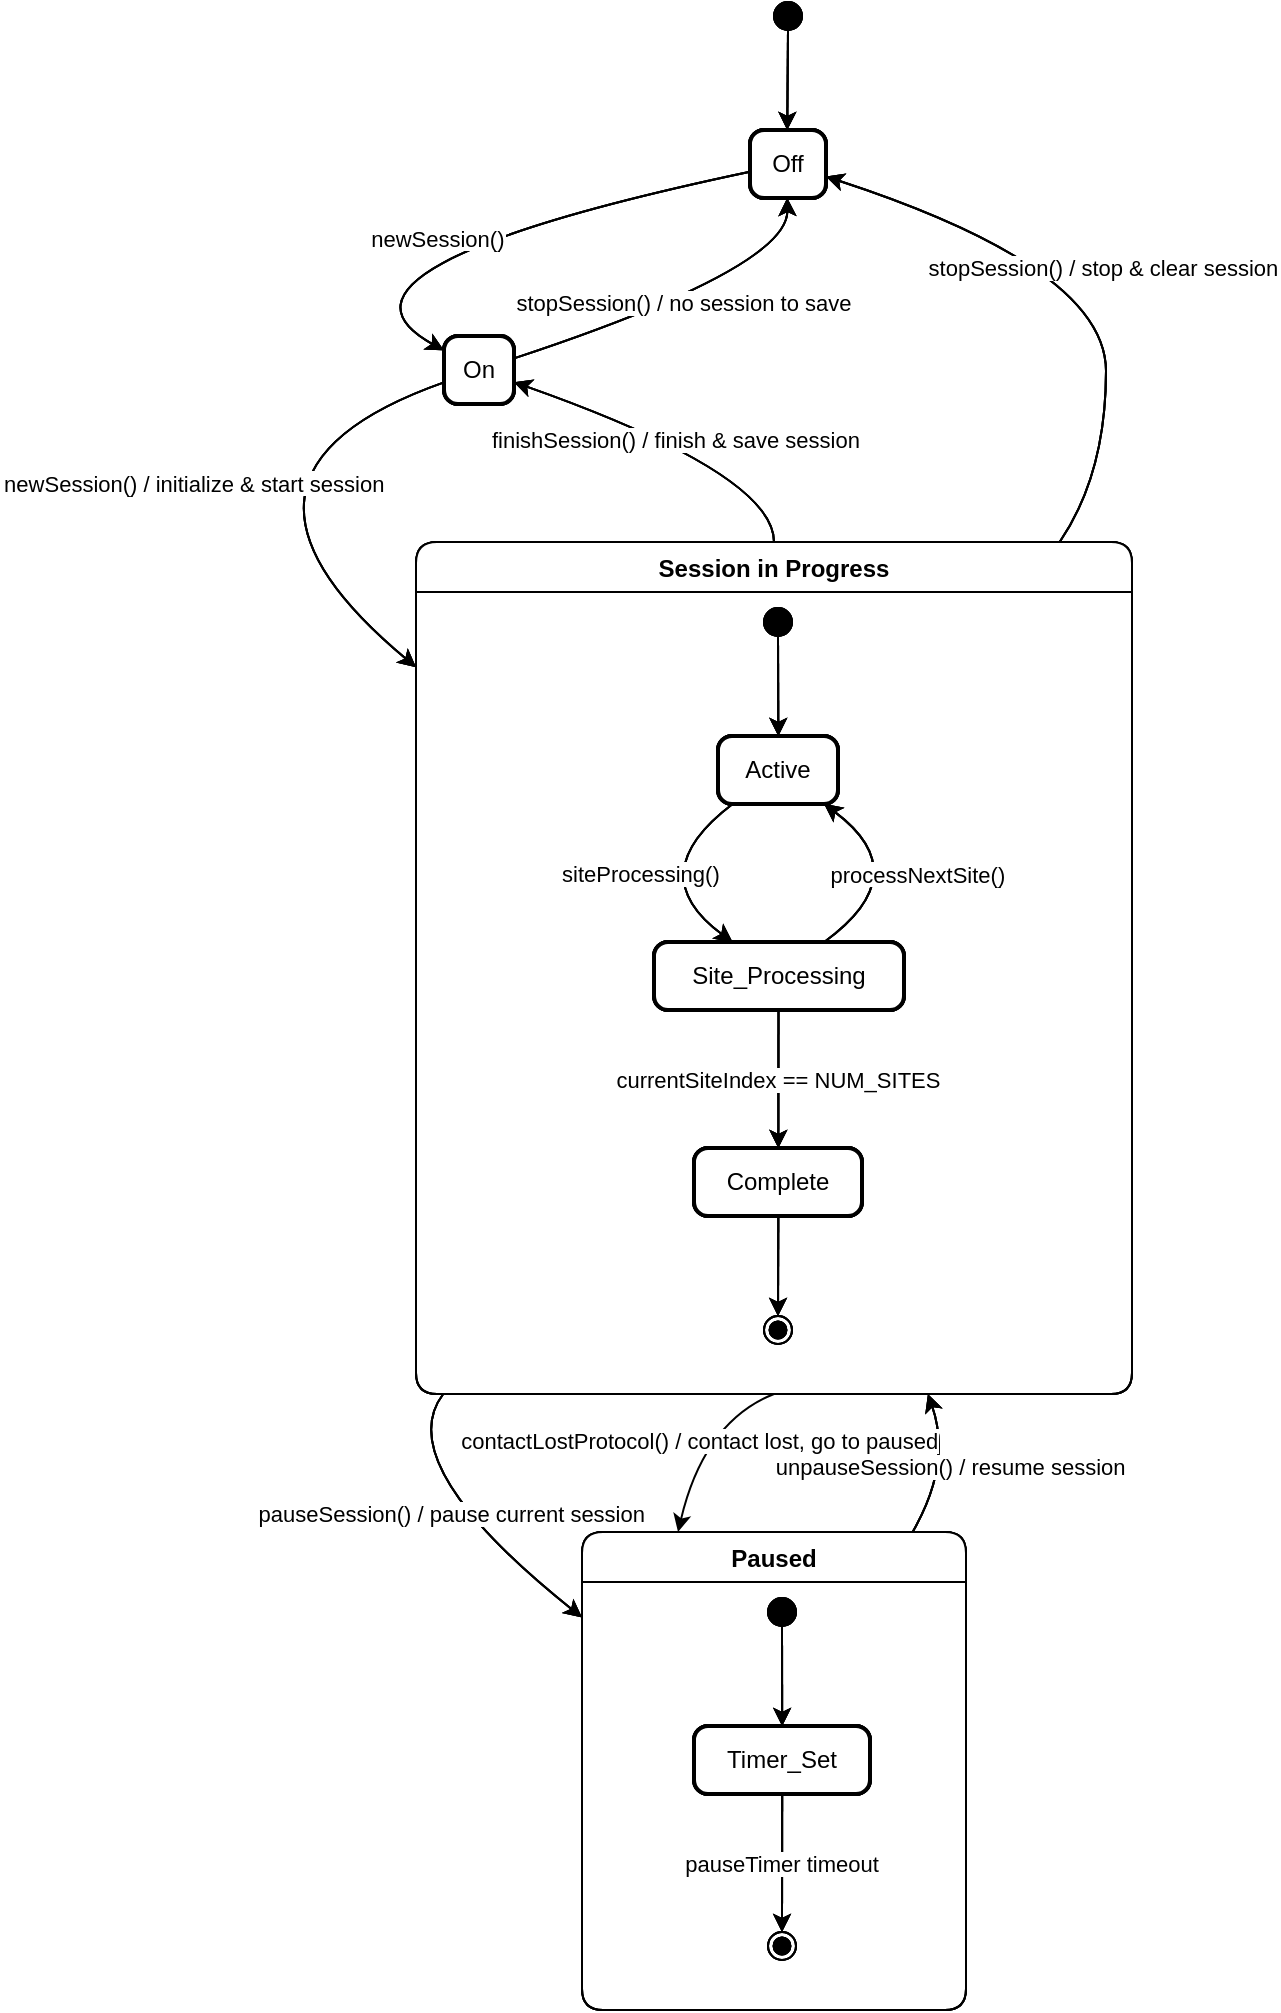 <mxfile version="21.6.5" type="device" pages="7">
  <diagram id="qP2TZVc7RIBKxnecBYps" name="State Machine">
    <mxGraphModel dx="2116" dy="743" grid="1" gridSize="10" guides="1" tooltips="1" connect="1" arrows="1" fold="1" page="1" pageScale="1" pageWidth="850" pageHeight="1100" math="0" shadow="0">
      <root>
        <mxCell id="0" />
        <mxCell id="1" parent="0" />
        <mxCell id="LxyOM-RP_s87WLb5cY0l-1" value="" style="ellipse;fillColor=strokeColor;" parent="1" vertex="1">
          <mxGeometry x="315" y="20" width="14" height="14" as="geometry" />
        </mxCell>
        <mxCell id="LxyOM-RP_s87WLb5cY0l-2" value="Off" style="rounded=1;absoluteArcSize=1;arcSize=14;whiteSpace=wrap;strokeWidth=2;" parent="1" vertex="1">
          <mxGeometry x="303" y="84" width="38" height="34" as="geometry" />
        </mxCell>
        <mxCell id="LxyOM-RP_s87WLb5cY0l-3" value="On" style="rounded=1;absoluteArcSize=1;arcSize=14;whiteSpace=wrap;strokeWidth=2;" parent="1" vertex="1">
          <mxGeometry x="150" y="187" width="35" height="34" as="geometry" />
        </mxCell>
        <mxCell id="LxyOM-RP_s87WLb5cY0l-4" value="Running_a_session" style="swimlane;fontStyle=1;align=center;verticalAlign=middle;startSize=25;container=0;collapsible=0;rounded=1;arcSize=14;dropTarget=0;" parent="1" vertex="1">
          <mxGeometry x="136" y="290" width="358" height="426" as="geometry" />
        </mxCell>
        <mxCell id="LxyOM-RP_s87WLb5cY0l-5" value="" style="ellipse;fillColor=strokeColor;" parent="LxyOM-RP_s87WLb5cY0l-4" vertex="1">
          <mxGeometry x="174" y="33" width="14" height="14" as="geometry" />
        </mxCell>
        <mxCell id="LxyOM-RP_s87WLb5cY0l-6" value="Active" style="rounded=1;absoluteArcSize=1;arcSize=14;whiteSpace=wrap;strokeWidth=2;" parent="LxyOM-RP_s87WLb5cY0l-4" vertex="1">
          <mxGeometry x="151" y="97" width="60" height="34" as="geometry" />
        </mxCell>
        <mxCell id="LxyOM-RP_s87WLb5cY0l-7" value="Site_Processing" style="rounded=1;absoluteArcSize=1;arcSize=14;whiteSpace=wrap;strokeWidth=2;" parent="LxyOM-RP_s87WLb5cY0l-4" vertex="1">
          <mxGeometry x="119" y="200" width="125" height="34" as="geometry" />
        </mxCell>
        <mxCell id="LxyOM-RP_s87WLb5cY0l-8" value="Complete" style="rounded=1;absoluteArcSize=1;arcSize=14;whiteSpace=wrap;strokeWidth=2;" parent="LxyOM-RP_s87WLb5cY0l-4" vertex="1">
          <mxGeometry x="139" y="303" width="84" height="34" as="geometry" />
        </mxCell>
        <mxCell id="LxyOM-RP_s87WLb5cY0l-9" value="" style="ellipse;shape=endState;fillColor=strokeColor;" parent="LxyOM-RP_s87WLb5cY0l-4" vertex="1">
          <mxGeometry x="174" y="387" width="14" height="14" as="geometry" />
        </mxCell>
        <mxCell id="LxyOM-RP_s87WLb5cY0l-10" value="" style="curved=1;startArrow=none;;exitX=0.515;exitY=1;entryX=0.503;entryY=0;rounded=0;" parent="LxyOM-RP_s87WLb5cY0l-4" source="LxyOM-RP_s87WLb5cY0l-5" target="LxyOM-RP_s87WLb5cY0l-6" edge="1">
          <mxGeometry relative="1" as="geometry">
            <Array as="points" />
          </mxGeometry>
        </mxCell>
        <mxCell id="LxyOM-RP_s87WLb5cY0l-11" value="siteProcessing()" style="curved=1;startArrow=none;;exitX=0.122;exitY=1;entryX=0.314;entryY=0;rounded=0;" parent="LxyOM-RP_s87WLb5cY0l-4" source="LxyOM-RP_s87WLb5cY0l-6" target="LxyOM-RP_s87WLb5cY0l-7" edge="1">
          <mxGeometry relative="1" as="geometry">
            <Array as="points">
              <mxPoint x="112" y="166" />
            </Array>
          </mxGeometry>
        </mxCell>
        <mxCell id="LxyOM-RP_s87WLb5cY0l-12" value="processNextSite()" style="curved=1;startArrow=none;;exitX=0.681;exitY=0;entryX=0.885;entryY=1;rounded=0;" parent="LxyOM-RP_s87WLb5cY0l-4" source="LxyOM-RP_s87WLb5cY0l-7" target="LxyOM-RP_s87WLb5cY0l-6" edge="1">
          <mxGeometry relative="1" as="geometry">
            <Array as="points">
              <mxPoint x="251" y="166" />
            </Array>
          </mxGeometry>
        </mxCell>
        <mxCell id="LxyOM-RP_s87WLb5cY0l-13" value="currentSiteIndex == NUM_SITES" style="curved=1;startArrow=none;;exitX=0.498;exitY=1;entryX=0.502;entryY=0;rounded=0;" parent="LxyOM-RP_s87WLb5cY0l-4" source="LxyOM-RP_s87WLb5cY0l-7" target="LxyOM-RP_s87WLb5cY0l-8" edge="1">
          <mxGeometry relative="1" as="geometry">
            <Array as="points" />
          </mxGeometry>
        </mxCell>
        <mxCell id="LxyOM-RP_s87WLb5cY0l-14" value="" style="curved=1;startArrow=none;;exitX=0.502;exitY=1;entryX=0.515;entryY=0;rounded=0;" parent="LxyOM-RP_s87WLb5cY0l-4" source="LxyOM-RP_s87WLb5cY0l-8" target="LxyOM-RP_s87WLb5cY0l-9" edge="1">
          <mxGeometry relative="1" as="geometry">
            <Array as="points" />
          </mxGeometry>
        </mxCell>
        <mxCell id="LxyOM-RP_s87WLb5cY0l-15" value="Paused" style="swimlane;fontStyle=1;align=center;verticalAlign=middle;startSize=25;container=0;collapsible=0;rounded=1;arcSize=14;dropTarget=0;" parent="1" vertex="1">
          <mxGeometry x="219" y="785" width="192" height="239" as="geometry" />
        </mxCell>
        <mxCell id="LxyOM-RP_s87WLb5cY0l-16" value="" style="ellipse;fillColor=strokeColor;" parent="LxyOM-RP_s87WLb5cY0l-15" vertex="1">
          <mxGeometry x="93" y="33" width="14" height="14" as="geometry" />
        </mxCell>
        <mxCell id="LxyOM-RP_s87WLb5cY0l-17" value="Timer_Set" style="rounded=1;absoluteArcSize=1;arcSize=14;whiteSpace=wrap;strokeWidth=2;" parent="LxyOM-RP_s87WLb5cY0l-15" vertex="1">
          <mxGeometry x="56" y="97" width="88" height="34" as="geometry" />
        </mxCell>
        <mxCell id="LxyOM-RP_s87WLb5cY0l-18" value="" style="ellipse;shape=endState;fillColor=strokeColor;" parent="LxyOM-RP_s87WLb5cY0l-15" vertex="1">
          <mxGeometry x="93" y="200" width="14" height="14" as="geometry" />
        </mxCell>
        <mxCell id="LxyOM-RP_s87WLb5cY0l-19" value="" style="curved=1;startArrow=none;;exitX=0.503;exitY=1;entryX=0.501;entryY=0;rounded=0;" parent="LxyOM-RP_s87WLb5cY0l-15" source="LxyOM-RP_s87WLb5cY0l-16" target="LxyOM-RP_s87WLb5cY0l-17" edge="1">
          <mxGeometry relative="1" as="geometry">
            <Array as="points" />
          </mxGeometry>
        </mxCell>
        <mxCell id="LxyOM-RP_s87WLb5cY0l-20" value="pauseTimer timeout" style="curved=1;startArrow=none;;exitX=0.501;exitY=1;entryX=0.503;entryY=0;rounded=0;" parent="LxyOM-RP_s87WLb5cY0l-15" source="LxyOM-RP_s87WLb5cY0l-17" target="LxyOM-RP_s87WLb5cY0l-18" edge="1">
          <mxGeometry relative="1" as="geometry">
            <Array as="points" />
          </mxGeometry>
        </mxCell>
        <mxCell id="LxyOM-RP_s87WLb5cY0l-21" value="" style="curved=1;startArrow=none;;exitX=0.473;exitY=1;entryX=0.49;entryY=0;rounded=0;" parent="1" source="LxyOM-RP_s87WLb5cY0l-1" target="LxyOM-RP_s87WLb5cY0l-2" edge="1">
          <mxGeometry relative="1" as="geometry">
            <Array as="points" />
          </mxGeometry>
        </mxCell>
        <mxCell id="LxyOM-RP_s87WLb5cY0l-22" value="newSession()" style="curved=1;startArrow=none;;exitX=-0.006;exitY=0.616;entryX=0.012;entryY=0.219;rounded=0;" parent="1" source="LxyOM-RP_s87WLb5cY0l-2" target="LxyOM-RP_s87WLb5cY0l-3" edge="1">
          <mxGeometry relative="1" as="geometry">
            <Array as="points">
              <mxPoint x="75" y="153" />
            </Array>
          </mxGeometry>
        </mxCell>
        <mxCell id="LxyOM-RP_s87WLb5cY0l-23" value="stopSession() / no session to save" style="curved=1;startArrow=none;;exitX=0.998;exitY=0.33;entryX=0.49;entryY=1;rounded=0;" parent="1" source="LxyOM-RP_s87WLb5cY0l-3" target="LxyOM-RP_s87WLb5cY0l-2" edge="1">
          <mxGeometry relative="1" as="geometry">
            <Array as="points">
              <mxPoint x="322" y="153" />
            </Array>
          </mxGeometry>
        </mxCell>
        <mxCell id="LxyOM-RP_s87WLb5cY0l-24" value="newSession() / initialize &amp; start session" style="curved=1;startArrow=none;;exitX=0.012;exitY=0.678;entryX=0.0;entryY=0.147;rounded=0;" parent="1" source="LxyOM-RP_s87WLb5cY0l-3" target="LxyOM-RP_s87WLb5cY0l-4" edge="1">
          <mxGeometry relative="1" as="geometry">
            <Array as="points">
              <mxPoint x="20" y="256" />
            </Array>
          </mxGeometry>
        </mxCell>
        <mxCell id="LxyOM-RP_s87WLb5cY0l-25" value="finishSession() / finish &amp; save session" style="curved=1;startArrow=none;;exitX=0.5;exitY=0;entryX=0.998;entryY=0.678;rounded=0;" parent="1" source="LxyOM-RP_s87WLb5cY0l-4" target="LxyOM-RP_s87WLb5cY0l-3" edge="1">
          <mxGeometry relative="1" as="geometry">
            <Array as="points">
              <mxPoint x="315" y="256" />
            </Array>
          </mxGeometry>
        </mxCell>
        <mxCell id="LxyOM-RP_s87WLb5cY0l-26" value="pauseSession() / pause current session" style="curved=1;startArrow=none;;exitX=0.038;exitY=1;entryX=-0.001;entryY=0.178;rounded=0;" parent="1" source="LxyOM-RP_s87WLb5cY0l-4" target="LxyOM-RP_s87WLb5cY0l-15" edge="1">
          <mxGeometry relative="1" as="geometry">
            <Array as="points">
              <mxPoint x="123" y="751" />
            </Array>
          </mxGeometry>
        </mxCell>
        <mxCell id="LxyOM-RP_s87WLb5cY0l-27" value="unpauseSession() / resume session" style="curved=1;startArrow=none;;exitX=0.861;exitY=0;entryX=0.715;entryY=1;rounded=0;" parent="1" source="LxyOM-RP_s87WLb5cY0l-15" target="LxyOM-RP_s87WLb5cY0l-4" edge="1">
          <mxGeometry relative="1" as="geometry">
            <Array as="points">
              <mxPoint x="404" y="751" />
            </Array>
          </mxGeometry>
        </mxCell>
        <mxCell id="LxyOM-RP_s87WLb5cY0l-28" value="stopSession() / stop &amp; clear session" style="curved=1;startArrow=none;;exitX=0.899;exitY=0;entryX=0.986;entryY=0.679;rounded=0;" parent="1" source="LxyOM-RP_s87WLb5cY0l-4" target="LxyOM-RP_s87WLb5cY0l-2" edge="1">
          <mxGeometry relative="1" as="geometry">
            <Array as="points">
              <mxPoint x="481" y="256" />
              <mxPoint x="481" y="153" />
            </Array>
          </mxGeometry>
        </mxCell>
        <mxCell id="LxyOM-RP_s87WLb5cY0l-29" value="" style="ellipse;fillColor=strokeColor;" parent="1" vertex="1">
          <mxGeometry x="315" y="20" width="14" height="14" as="geometry" />
        </mxCell>
        <mxCell id="LxyOM-RP_s87WLb5cY0l-30" value="Off" style="rounded=1;absoluteArcSize=1;arcSize=14;whiteSpace=wrap;strokeWidth=2;" parent="1" vertex="1">
          <mxGeometry x="303" y="84" width="38" height="34" as="geometry" />
        </mxCell>
        <mxCell id="LxyOM-RP_s87WLb5cY0l-31" value="On" style="rounded=1;absoluteArcSize=1;arcSize=14;whiteSpace=wrap;strokeWidth=2;" parent="1" vertex="1">
          <mxGeometry x="150" y="187" width="35" height="34" as="geometry" />
        </mxCell>
        <mxCell id="LxyOM-RP_s87WLb5cY0l-32" value="Running_a_session" style="swimlane;fontStyle=1;align=center;verticalAlign=middle;startSize=25;container=0;collapsible=0;rounded=1;arcSize=14;dropTarget=0;" parent="1" vertex="1">
          <mxGeometry x="136" y="290" width="358" height="426" as="geometry" />
        </mxCell>
        <mxCell id="LxyOM-RP_s87WLb5cY0l-33" value="" style="ellipse;fillColor=strokeColor;" parent="LxyOM-RP_s87WLb5cY0l-32" vertex="1">
          <mxGeometry x="174" y="33" width="14" height="14" as="geometry" />
        </mxCell>
        <mxCell id="LxyOM-RP_s87WLb5cY0l-34" value="Active" style="rounded=1;absoluteArcSize=1;arcSize=14;whiteSpace=wrap;strokeWidth=2;" parent="LxyOM-RP_s87WLb5cY0l-32" vertex="1">
          <mxGeometry x="151" y="97" width="60" height="34" as="geometry" />
        </mxCell>
        <mxCell id="LxyOM-RP_s87WLb5cY0l-35" value="Site_Processing" style="rounded=1;absoluteArcSize=1;arcSize=14;whiteSpace=wrap;strokeWidth=2;" parent="LxyOM-RP_s87WLb5cY0l-32" vertex="1">
          <mxGeometry x="119" y="200" width="125" height="34" as="geometry" />
        </mxCell>
        <mxCell id="LxyOM-RP_s87WLb5cY0l-36" value="Complete" style="rounded=1;absoluteArcSize=1;arcSize=14;whiteSpace=wrap;strokeWidth=2;" parent="LxyOM-RP_s87WLb5cY0l-32" vertex="1">
          <mxGeometry x="139" y="303" width="84" height="34" as="geometry" />
        </mxCell>
        <mxCell id="LxyOM-RP_s87WLb5cY0l-37" value="" style="ellipse;shape=endState;fillColor=strokeColor;" parent="LxyOM-RP_s87WLb5cY0l-32" vertex="1">
          <mxGeometry x="174" y="387" width="14" height="14" as="geometry" />
        </mxCell>
        <mxCell id="LxyOM-RP_s87WLb5cY0l-38" value="" style="curved=1;startArrow=none;;exitX=0.515;exitY=1;entryX=0.503;entryY=0;rounded=0;" parent="LxyOM-RP_s87WLb5cY0l-32" source="LxyOM-RP_s87WLb5cY0l-33" target="LxyOM-RP_s87WLb5cY0l-34" edge="1">
          <mxGeometry relative="1" as="geometry">
            <Array as="points" />
          </mxGeometry>
        </mxCell>
        <mxCell id="LxyOM-RP_s87WLb5cY0l-39" value="siteProcessing()" style="curved=1;startArrow=none;;exitX=0.122;exitY=1;entryX=0.314;entryY=0;rounded=0;" parent="LxyOM-RP_s87WLb5cY0l-32" source="LxyOM-RP_s87WLb5cY0l-34" target="LxyOM-RP_s87WLb5cY0l-35" edge="1">
          <mxGeometry relative="1" as="geometry">
            <Array as="points">
              <mxPoint x="112" y="166" />
            </Array>
          </mxGeometry>
        </mxCell>
        <mxCell id="LxyOM-RP_s87WLb5cY0l-40" value="processNextSite()" style="curved=1;startArrow=none;;exitX=0.681;exitY=0;entryX=0.885;entryY=1;rounded=0;" parent="LxyOM-RP_s87WLb5cY0l-32" source="LxyOM-RP_s87WLb5cY0l-35" target="LxyOM-RP_s87WLb5cY0l-34" edge="1">
          <mxGeometry relative="1" as="geometry">
            <Array as="points">
              <mxPoint x="251" y="166" />
            </Array>
          </mxGeometry>
        </mxCell>
        <mxCell id="LxyOM-RP_s87WLb5cY0l-41" value="currentSiteIndex == NUM_SITES" style="curved=1;startArrow=none;;exitX=0.498;exitY=1;entryX=0.502;entryY=0;rounded=0;" parent="LxyOM-RP_s87WLb5cY0l-32" source="LxyOM-RP_s87WLb5cY0l-35" target="LxyOM-RP_s87WLb5cY0l-36" edge="1">
          <mxGeometry relative="1" as="geometry">
            <Array as="points" />
          </mxGeometry>
        </mxCell>
        <mxCell id="LxyOM-RP_s87WLb5cY0l-42" value="" style="curved=1;startArrow=none;;exitX=0.502;exitY=1;entryX=0.515;entryY=0;rounded=0;" parent="LxyOM-RP_s87WLb5cY0l-32" source="LxyOM-RP_s87WLb5cY0l-36" target="LxyOM-RP_s87WLb5cY0l-37" edge="1">
          <mxGeometry relative="1" as="geometry">
            <Array as="points" />
          </mxGeometry>
        </mxCell>
        <mxCell id="LxyOM-RP_s87WLb5cY0l-43" value="Paused" style="swimlane;fontStyle=1;align=center;verticalAlign=middle;startSize=25;container=0;collapsible=0;rounded=1;arcSize=14;dropTarget=0;" parent="1" vertex="1">
          <mxGeometry x="219" y="785" width="192" height="239" as="geometry" />
        </mxCell>
        <mxCell id="LxyOM-RP_s87WLb5cY0l-44" value="" style="ellipse;fillColor=strokeColor;" parent="LxyOM-RP_s87WLb5cY0l-43" vertex="1">
          <mxGeometry x="93" y="33" width="14" height="14" as="geometry" />
        </mxCell>
        <mxCell id="LxyOM-RP_s87WLb5cY0l-45" value="Timer_Set" style="rounded=1;absoluteArcSize=1;arcSize=14;whiteSpace=wrap;strokeWidth=2;" parent="LxyOM-RP_s87WLb5cY0l-43" vertex="1">
          <mxGeometry x="56" y="97" width="88" height="34" as="geometry" />
        </mxCell>
        <mxCell id="LxyOM-RP_s87WLb5cY0l-46" value="" style="ellipse;shape=endState;fillColor=strokeColor;" parent="LxyOM-RP_s87WLb5cY0l-43" vertex="1">
          <mxGeometry x="93" y="200" width="14" height="14" as="geometry" />
        </mxCell>
        <mxCell id="LxyOM-RP_s87WLb5cY0l-47" value="" style="curved=1;startArrow=none;;exitX=0.503;exitY=1;entryX=0.501;entryY=0;rounded=0;" parent="LxyOM-RP_s87WLb5cY0l-43" source="LxyOM-RP_s87WLb5cY0l-44" target="LxyOM-RP_s87WLb5cY0l-45" edge="1">
          <mxGeometry relative="1" as="geometry">
            <Array as="points" />
          </mxGeometry>
        </mxCell>
        <mxCell id="LxyOM-RP_s87WLb5cY0l-48" value="pauseTimer timeout" style="curved=1;startArrow=none;;exitX=0.501;exitY=1;entryX=0.503;entryY=0;rounded=0;" parent="LxyOM-RP_s87WLb5cY0l-43" source="LxyOM-RP_s87WLb5cY0l-45" target="LxyOM-RP_s87WLb5cY0l-46" edge="1">
          <mxGeometry relative="1" as="geometry">
            <Array as="points" />
          </mxGeometry>
        </mxCell>
        <mxCell id="LxyOM-RP_s87WLb5cY0l-49" value="" style="curved=1;startArrow=none;;exitX=0.473;exitY=1;entryX=0.49;entryY=0;rounded=0;" parent="1" source="LxyOM-RP_s87WLb5cY0l-29" target="LxyOM-RP_s87WLb5cY0l-30" edge="1">
          <mxGeometry relative="1" as="geometry">
            <Array as="points" />
          </mxGeometry>
        </mxCell>
        <mxCell id="LxyOM-RP_s87WLb5cY0l-50" value="newSession()" style="curved=1;startArrow=none;;exitX=-0.006;exitY=0.616;entryX=0.012;entryY=0.219;rounded=0;" parent="1" source="LxyOM-RP_s87WLb5cY0l-30" target="LxyOM-RP_s87WLb5cY0l-31" edge="1">
          <mxGeometry relative="1" as="geometry">
            <Array as="points">
              <mxPoint x="75" y="153" />
            </Array>
          </mxGeometry>
        </mxCell>
        <mxCell id="LxyOM-RP_s87WLb5cY0l-51" value="stopSession() / no session to save" style="curved=1;startArrow=none;;exitX=0.998;exitY=0.33;entryX=0.49;entryY=1;rounded=0;" parent="1" source="LxyOM-RP_s87WLb5cY0l-31" target="LxyOM-RP_s87WLb5cY0l-30" edge="1">
          <mxGeometry relative="1" as="geometry">
            <Array as="points">
              <mxPoint x="322" y="153" />
            </Array>
          </mxGeometry>
        </mxCell>
        <mxCell id="LxyOM-RP_s87WLb5cY0l-52" value="newSession() / initialize &amp; start session" style="curved=1;startArrow=none;;exitX=0.012;exitY=0.678;entryX=0.0;entryY=0.147;rounded=0;" parent="1" source="LxyOM-RP_s87WLb5cY0l-31" target="LxyOM-RP_s87WLb5cY0l-32" edge="1">
          <mxGeometry relative="1" as="geometry">
            <Array as="points">
              <mxPoint x="20" y="256" />
            </Array>
          </mxGeometry>
        </mxCell>
        <mxCell id="LxyOM-RP_s87WLb5cY0l-53" value="finishSession() / finish &amp; save session" style="curved=1;startArrow=none;;exitX=0.5;exitY=0;entryX=0.998;entryY=0.678;rounded=0;" parent="1" source="LxyOM-RP_s87WLb5cY0l-32" target="LxyOM-RP_s87WLb5cY0l-31" edge="1">
          <mxGeometry relative="1" as="geometry">
            <Array as="points">
              <mxPoint x="315" y="256" />
            </Array>
          </mxGeometry>
        </mxCell>
        <mxCell id="LxyOM-RP_s87WLb5cY0l-54" value="pauseSession() / pause current session" style="curved=1;startArrow=none;;exitX=0.038;exitY=1;entryX=-0.001;entryY=0.178;rounded=0;" parent="1" source="LxyOM-RP_s87WLb5cY0l-32" target="LxyOM-RP_s87WLb5cY0l-43" edge="1">
          <mxGeometry relative="1" as="geometry">
            <Array as="points">
              <mxPoint x="123" y="751" />
            </Array>
          </mxGeometry>
        </mxCell>
        <mxCell id="LxyOM-RP_s87WLb5cY0l-55" value="unpauseSession() / resume session" style="curved=1;startArrow=none;;exitX=0.861;exitY=0;entryX=0.715;entryY=1;rounded=0;" parent="1" source="LxyOM-RP_s87WLb5cY0l-43" target="LxyOM-RP_s87WLb5cY0l-32" edge="1">
          <mxGeometry relative="1" as="geometry">
            <Array as="points">
              <mxPoint x="404" y="751" />
            </Array>
          </mxGeometry>
        </mxCell>
        <mxCell id="LxyOM-RP_s87WLb5cY0l-56" value="stopSession() / stop &amp; clear session" style="curved=1;startArrow=none;;exitX=0.899;exitY=0;entryX=0.986;entryY=0.679;rounded=0;" parent="1" source="LxyOM-RP_s87WLb5cY0l-32" target="LxyOM-RP_s87WLb5cY0l-30" edge="1">
          <mxGeometry relative="1" as="geometry">
            <Array as="points">
              <mxPoint x="481" y="256" />
              <mxPoint x="481" y="153" />
            </Array>
          </mxGeometry>
        </mxCell>
        <mxCell id="LxyOM-RP_s87WLb5cY0l-57" value="" style="ellipse;fillColor=strokeColor;" parent="1" vertex="1">
          <mxGeometry x="315" y="20" width="14" height="14" as="geometry" />
        </mxCell>
        <mxCell id="LxyOM-RP_s87WLb5cY0l-58" value="Off" style="rounded=1;absoluteArcSize=1;arcSize=14;whiteSpace=wrap;strokeWidth=2;" parent="1" vertex="1">
          <mxGeometry x="303" y="84" width="38" height="34" as="geometry" />
        </mxCell>
        <mxCell id="LxyOM-RP_s87WLb5cY0l-59" value="On" style="rounded=1;absoluteArcSize=1;arcSize=14;whiteSpace=wrap;strokeWidth=2;" parent="1" vertex="1">
          <mxGeometry x="150" y="187" width="35" height="34" as="geometry" />
        </mxCell>
        <mxCell id="LxyOM-RP_s87WLb5cY0l-60" value="Session in Progress" style="swimlane;fontStyle=1;align=center;verticalAlign=middle;startSize=25;container=0;collapsible=0;rounded=1;arcSize=14;dropTarget=0;" parent="1" vertex="1">
          <mxGeometry x="136" y="290" width="358" height="426" as="geometry" />
        </mxCell>
        <mxCell id="LxyOM-RP_s87WLb5cY0l-61" value="" style="ellipse;fillColor=strokeColor;" parent="LxyOM-RP_s87WLb5cY0l-60" vertex="1">
          <mxGeometry x="174" y="33" width="14" height="14" as="geometry" />
        </mxCell>
        <mxCell id="LxyOM-RP_s87WLb5cY0l-62" value="Active" style="rounded=1;absoluteArcSize=1;arcSize=14;whiteSpace=wrap;strokeWidth=2;" parent="LxyOM-RP_s87WLb5cY0l-60" vertex="1">
          <mxGeometry x="151" y="97" width="60" height="34" as="geometry" />
        </mxCell>
        <mxCell id="LxyOM-RP_s87WLb5cY0l-63" value="Site_Processing" style="rounded=1;absoluteArcSize=1;arcSize=14;whiteSpace=wrap;strokeWidth=2;" parent="LxyOM-RP_s87WLb5cY0l-60" vertex="1">
          <mxGeometry x="119" y="200" width="125" height="34" as="geometry" />
        </mxCell>
        <mxCell id="LxyOM-RP_s87WLb5cY0l-64" value="Complete" style="rounded=1;absoluteArcSize=1;arcSize=14;whiteSpace=wrap;strokeWidth=2;" parent="LxyOM-RP_s87WLb5cY0l-60" vertex="1">
          <mxGeometry x="139" y="303" width="84" height="34" as="geometry" />
        </mxCell>
        <mxCell id="LxyOM-RP_s87WLb5cY0l-65" value="" style="ellipse;shape=endState;fillColor=strokeColor;" parent="LxyOM-RP_s87WLb5cY0l-60" vertex="1">
          <mxGeometry x="174" y="387" width="14" height="14" as="geometry" />
        </mxCell>
        <mxCell id="LxyOM-RP_s87WLb5cY0l-66" value="" style="curved=1;startArrow=none;;exitX=0.515;exitY=1;entryX=0.503;entryY=0;rounded=0;" parent="LxyOM-RP_s87WLb5cY0l-60" source="LxyOM-RP_s87WLb5cY0l-61" target="LxyOM-RP_s87WLb5cY0l-62" edge="1">
          <mxGeometry relative="1" as="geometry">
            <Array as="points" />
          </mxGeometry>
        </mxCell>
        <mxCell id="LxyOM-RP_s87WLb5cY0l-67" value="siteProcessing()" style="curved=1;startArrow=none;;exitX=0.122;exitY=1;entryX=0.314;entryY=0;rounded=0;" parent="LxyOM-RP_s87WLb5cY0l-60" source="LxyOM-RP_s87WLb5cY0l-62" target="LxyOM-RP_s87WLb5cY0l-63" edge="1">
          <mxGeometry relative="1" as="geometry">
            <Array as="points">
              <mxPoint x="112" y="166" />
            </Array>
          </mxGeometry>
        </mxCell>
        <mxCell id="LxyOM-RP_s87WLb5cY0l-68" value="processNextSite()" style="curved=1;startArrow=none;;exitX=0.681;exitY=0;entryX=0.885;entryY=1;rounded=0;" parent="LxyOM-RP_s87WLb5cY0l-60" source="LxyOM-RP_s87WLb5cY0l-63" target="LxyOM-RP_s87WLb5cY0l-62" edge="1">
          <mxGeometry relative="1" as="geometry">
            <Array as="points">
              <mxPoint x="251" y="166" />
            </Array>
          </mxGeometry>
        </mxCell>
        <mxCell id="LxyOM-RP_s87WLb5cY0l-69" value="currentSiteIndex == NUM_SITES" style="curved=1;startArrow=none;;exitX=0.498;exitY=1;entryX=0.502;entryY=0;rounded=0;" parent="LxyOM-RP_s87WLb5cY0l-60" source="LxyOM-RP_s87WLb5cY0l-63" target="LxyOM-RP_s87WLb5cY0l-64" edge="1">
          <mxGeometry relative="1" as="geometry">
            <Array as="points" />
          </mxGeometry>
        </mxCell>
        <mxCell id="LxyOM-RP_s87WLb5cY0l-70" value="" style="curved=1;startArrow=none;;exitX=0.502;exitY=1;entryX=0.515;entryY=0;rounded=0;" parent="LxyOM-RP_s87WLb5cY0l-60" source="LxyOM-RP_s87WLb5cY0l-64" target="LxyOM-RP_s87WLb5cY0l-65" edge="1">
          <mxGeometry relative="1" as="geometry">
            <Array as="points" />
          </mxGeometry>
        </mxCell>
        <mxCell id="LxyOM-RP_s87WLb5cY0l-71" value="Paused" style="swimlane;fontStyle=1;align=center;verticalAlign=middle;startSize=25;container=0;collapsible=0;rounded=1;arcSize=14;dropTarget=0;" parent="1" vertex="1">
          <mxGeometry x="219" y="785" width="192" height="239" as="geometry" />
        </mxCell>
        <mxCell id="LxyOM-RP_s87WLb5cY0l-72" value="" style="ellipse;fillColor=strokeColor;" parent="LxyOM-RP_s87WLb5cY0l-71" vertex="1">
          <mxGeometry x="93" y="33" width="14" height="14" as="geometry" />
        </mxCell>
        <mxCell id="LxyOM-RP_s87WLb5cY0l-73" value="Timer_Set" style="rounded=1;absoluteArcSize=1;arcSize=14;whiteSpace=wrap;strokeWidth=2;" parent="LxyOM-RP_s87WLb5cY0l-71" vertex="1">
          <mxGeometry x="56" y="97" width="88" height="34" as="geometry" />
        </mxCell>
        <mxCell id="LxyOM-RP_s87WLb5cY0l-74" value="" style="ellipse;shape=endState;fillColor=strokeColor;" parent="LxyOM-RP_s87WLb5cY0l-71" vertex="1">
          <mxGeometry x="93" y="200" width="14" height="14" as="geometry" />
        </mxCell>
        <mxCell id="LxyOM-RP_s87WLb5cY0l-75" value="" style="curved=1;startArrow=none;;exitX=0.503;exitY=1;entryX=0.501;entryY=0;rounded=0;" parent="LxyOM-RP_s87WLb5cY0l-71" source="LxyOM-RP_s87WLb5cY0l-72" target="LxyOM-RP_s87WLb5cY0l-73" edge="1">
          <mxGeometry relative="1" as="geometry">
            <Array as="points" />
          </mxGeometry>
        </mxCell>
        <mxCell id="LxyOM-RP_s87WLb5cY0l-76" value="pauseTimer timeout" style="curved=1;startArrow=none;;exitX=0.501;exitY=1;entryX=0.503;entryY=0;rounded=0;" parent="LxyOM-RP_s87WLb5cY0l-71" source="LxyOM-RP_s87WLb5cY0l-73" target="LxyOM-RP_s87WLb5cY0l-74" edge="1">
          <mxGeometry relative="1" as="geometry">
            <Array as="points" />
          </mxGeometry>
        </mxCell>
        <mxCell id="LxyOM-RP_s87WLb5cY0l-77" value="" style="curved=1;startArrow=none;;exitX=0.473;exitY=1;entryX=0.49;entryY=0;rounded=0;" parent="1" source="LxyOM-RP_s87WLb5cY0l-57" target="LxyOM-RP_s87WLb5cY0l-58" edge="1">
          <mxGeometry relative="1" as="geometry">
            <Array as="points" />
          </mxGeometry>
        </mxCell>
        <mxCell id="LxyOM-RP_s87WLb5cY0l-78" value="newSession()" style="curved=1;startArrow=none;;exitX=-0.006;exitY=0.616;entryX=0.012;entryY=0.219;rounded=0;" parent="1" source="LxyOM-RP_s87WLb5cY0l-58" target="LxyOM-RP_s87WLb5cY0l-59" edge="1">
          <mxGeometry relative="1" as="geometry">
            <Array as="points">
              <mxPoint x="75" y="153" />
            </Array>
          </mxGeometry>
        </mxCell>
        <mxCell id="LxyOM-RP_s87WLb5cY0l-79" value="stopSession() / no session to save" style="curved=1;startArrow=none;;exitX=0.998;exitY=0.33;entryX=0.49;entryY=1;rounded=0;" parent="1" source="LxyOM-RP_s87WLb5cY0l-59" target="LxyOM-RP_s87WLb5cY0l-58" edge="1">
          <mxGeometry relative="1" as="geometry">
            <Array as="points">
              <mxPoint x="322" y="153" />
            </Array>
          </mxGeometry>
        </mxCell>
        <mxCell id="LxyOM-RP_s87WLb5cY0l-80" value="newSession() / initialize &amp; start session" style="curved=1;startArrow=none;;exitX=0.012;exitY=0.678;entryX=0.0;entryY=0.147;rounded=0;" parent="1" source="LxyOM-RP_s87WLb5cY0l-59" target="LxyOM-RP_s87WLb5cY0l-60" edge="1">
          <mxGeometry relative="1" as="geometry">
            <Array as="points">
              <mxPoint x="20" y="256" />
            </Array>
          </mxGeometry>
        </mxCell>
        <mxCell id="LxyOM-RP_s87WLb5cY0l-81" value="finishSession() / finish &amp; save session" style="curved=1;startArrow=none;;exitX=0.5;exitY=0;entryX=0.998;entryY=0.678;rounded=0;" parent="1" source="LxyOM-RP_s87WLb5cY0l-60" target="LxyOM-RP_s87WLb5cY0l-59" edge="1">
          <mxGeometry relative="1" as="geometry">
            <Array as="points">
              <mxPoint x="315" y="256" />
            </Array>
          </mxGeometry>
        </mxCell>
        <mxCell id="LxyOM-RP_s87WLb5cY0l-82" value="pauseSession() / pause current session" style="curved=1;startArrow=none;;exitX=0.038;exitY=1;entryX=-0.001;entryY=0.178;rounded=0;" parent="1" source="LxyOM-RP_s87WLb5cY0l-60" target="LxyOM-RP_s87WLb5cY0l-71" edge="1">
          <mxGeometry relative="1" as="geometry">
            <Array as="points">
              <mxPoint x="123" y="751" />
            </Array>
          </mxGeometry>
        </mxCell>
        <mxCell id="LxyOM-RP_s87WLb5cY0l-83" value="unpauseSession() / resume session" style="curved=1;startArrow=none;;exitX=0.861;exitY=0;entryX=0.715;entryY=1;rounded=0;" parent="1" source="LxyOM-RP_s87WLb5cY0l-71" target="LxyOM-RP_s87WLb5cY0l-60" edge="1">
          <mxGeometry relative="1" as="geometry">
            <Array as="points">
              <mxPoint x="404" y="751" />
            </Array>
          </mxGeometry>
        </mxCell>
        <mxCell id="LxyOM-RP_s87WLb5cY0l-84" value="stopSession() / stop &amp; clear session" style="curved=1;startArrow=none;;exitX=0.899;exitY=0;entryX=0.986;entryY=0.679;rounded=0;" parent="1" source="LxyOM-RP_s87WLb5cY0l-60" target="LxyOM-RP_s87WLb5cY0l-58" edge="1">
          <mxGeometry relative="1" as="geometry">
            <Array as="points">
              <mxPoint x="481" y="256" />
              <mxPoint x="481" y="153" />
            </Array>
          </mxGeometry>
        </mxCell>
        <mxCell id="wXV5csDpLWtrcq_JN7xq-1" value="contactLostProtocol() / contact lost, go to paused" style="curved=1;startArrow=none;;exitX=0.5;exitY=1;entryX=0.25;entryY=0;rounded=0;exitDx=0;exitDy=0;entryDx=0;entryDy=0;" parent="1" source="LxyOM-RP_s87WLb5cY0l-60" target="LxyOM-RP_s87WLb5cY0l-71" edge="1">
          <mxGeometry relative="1" as="geometry">
            <Array as="points">
              <mxPoint x="280" y="730" />
            </Array>
            <mxPoint x="358" y="716" as="sourcePoint" />
            <mxPoint x="371" y="785" as="targetPoint" />
          </mxGeometry>
        </mxCell>
      </root>
    </mxGraphModel>
  </diagram>
  <diagram id="PkOHrV7RhaKHQuhL8PJ7" name="Contact Lost Sequence Diagram">
    <mxGraphModel dx="1266" dy="743" grid="1" gridSize="10" guides="1" tooltips="1" connect="1" arrows="1" fold="1" page="1" pageScale="1" pageWidth="850" pageHeight="1100" math="0" shadow="0">
      <root>
        <mxCell id="0" />
        <mxCell id="1" parent="0" />
        <mxCell id="xWZptIujarEPzxW43cS3-3" value="aNeureset" style="shape=umlLifeline;perimeter=lifelinePerimeter;whiteSpace=wrap;html=1;container=1;dropTarget=0;collapsible=0;recursiveResize=0;outlineConnect=0;portConstraint=eastwest;newEdgeStyle={&quot;edgeStyle&quot;:&quot;elbowEdgeStyle&quot;,&quot;elbow&quot;:&quot;vertical&quot;,&quot;curved&quot;:0,&quot;rounded&quot;:0};" parent="1" vertex="1">
          <mxGeometry x="120" y="40" width="100" height="460" as="geometry" />
        </mxCell>
        <mxCell id="xWZptIujarEPzxW43cS3-7" value="" style="html=1;points=[];perimeter=orthogonalPerimeter;outlineConnect=0;targetShapes=umlLifeline;portConstraint=eastwest;newEdgeStyle={&quot;edgeStyle&quot;:&quot;elbowEdgeStyle&quot;,&quot;elbow&quot;:&quot;vertical&quot;,&quot;curved&quot;:0,&quot;rounded&quot;:0};" parent="xWZptIujarEPzxW43cS3-3" vertex="1">
          <mxGeometry x="45" y="90" width="10" height="110" as="geometry" />
        </mxCell>
        <mxCell id="xWZptIujarEPzxW43cS3-8" value="contactLostProtocol()" style="html=1;align=left;spacingLeft=2;endArrow=block;rounded=0;edgeStyle=orthogonalEdgeStyle;curved=0;rounded=0;" parent="xWZptIujarEPzxW43cS3-3" target="xWZptIujarEPzxW43cS3-7" edge="1">
          <mxGeometry relative="1" as="geometry">
            <mxPoint x="55" y="70" as="sourcePoint" />
            <Array as="points">
              <mxPoint x="85" y="100" />
            </Array>
          </mxGeometry>
        </mxCell>
        <mxCell id="xWZptIujarEPzxW43cS3-9" value="" style="html=1;points=[];perimeter=orthogonalPerimeter;outlineConnect=0;targetShapes=umlLifeline;portConstraint=eastwest;newEdgeStyle={&quot;edgeStyle&quot;:&quot;elbowEdgeStyle&quot;,&quot;elbow&quot;:&quot;vertical&quot;,&quot;curved&quot;:0,&quot;rounded&quot;:0};" parent="xWZptIujarEPzxW43cS3-3" vertex="1">
          <mxGeometry x="45" y="60" width="10" height="10" as="geometry" />
        </mxCell>
        <mxCell id="xWZptIujarEPzxW43cS3-27" value="" style="endArrow=classic;html=1;rounded=0;" parent="xWZptIujarEPzxW43cS3-3" source="xWZptIujarEPzxW43cS3-7" target="xWZptIujarEPzxW43cS3-7" edge="1">
          <mxGeometry width="50" height="50" relative="1" as="geometry">
            <mxPoint x="60" y="120" as="sourcePoint" />
            <mxPoint x="145" y="120" as="targetPoint" />
          </mxGeometry>
        </mxCell>
        <mxCell id="xWZptIujarEPzxW43cS3-28" value="pauseSession()" style="edgeLabel;html=1;align=center;verticalAlign=middle;resizable=0;points=[];" parent="xWZptIujarEPzxW43cS3-27" vertex="1" connectable="0">
          <mxGeometry x="-0.533" y="2" relative="1" as="geometry">
            <mxPoint x="41" y="-3" as="offset" />
          </mxGeometry>
        </mxCell>
        <mxCell id="xWZptIujarEPzxW43cS3-15" value="aBlueLight" style="shape=umlLifeline;perimeter=lifelinePerimeter;whiteSpace=wrap;html=1;container=1;dropTarget=0;collapsible=0;recursiveResize=0;outlineConnect=0;portConstraint=eastwest;newEdgeStyle={&quot;edgeStyle&quot;:&quot;elbowEdgeStyle&quot;,&quot;elbow&quot;:&quot;vertical&quot;,&quot;curved&quot;:0,&quot;rounded&quot;:0};" parent="1" vertex="1">
          <mxGeometry x="425" y="40" width="100" height="460" as="geometry" />
        </mxCell>
        <mxCell id="xWZptIujarEPzxW43cS3-4" value="aRedLight" style="shape=umlLifeline;perimeter=lifelinePerimeter;whiteSpace=wrap;html=1;container=1;dropTarget=0;collapsible=0;recursiveResize=0;outlineConnect=0;portConstraint=eastwest;newEdgeStyle={&quot;edgeStyle&quot;:&quot;elbowEdgeStyle&quot;,&quot;elbow&quot;:&quot;vertical&quot;,&quot;curved&quot;:0,&quot;rounded&quot;:0};" parent="1" vertex="1">
          <mxGeometry x="290" y="40" width="100" height="460" as="geometry" />
        </mxCell>
        <mxCell id="xWZptIujarEPzxW43cS3-17" value="" style="html=1;points=[];perimeter=orthogonalPerimeter;outlineConnect=0;targetShapes=umlLifeline;portConstraint=eastwest;newEdgeStyle={&quot;edgeStyle&quot;:&quot;elbowEdgeStyle&quot;,&quot;elbow&quot;:&quot;vertical&quot;,&quot;curved&quot;:0,&quot;rounded&quot;:0};" parent="xWZptIujarEPzxW43cS3-4" vertex="1">
          <mxGeometry x="-125" y="220" width="10" height="20" as="geometry" />
        </mxCell>
        <mxCell id="xWZptIujarEPzxW43cS3-18" value="beepFlash()" style="html=1;align=left;spacingLeft=2;endArrow=block;rounded=0;edgeStyle=orthogonalEdgeStyle;curved=0;rounded=0;" parent="xWZptIujarEPzxW43cS3-4" target="xWZptIujarEPzxW43cS3-17" edge="1">
          <mxGeometry relative="1" as="geometry">
            <mxPoint x="-120" y="200" as="sourcePoint" />
            <Array as="points">
              <mxPoint x="-90" y="230" />
            </Array>
          </mxGeometry>
        </mxCell>
        <mxCell id="xWZptIujarEPzxW43cS3-5" value="" style="html=1;points=[];perimeter=orthogonalPerimeter;outlineConnect=0;targetShapes=umlLifeline;portConstraint=eastwest;newEdgeStyle={&quot;edgeStyle&quot;:&quot;elbowEdgeStyle&quot;,&quot;elbow&quot;:&quot;vertical&quot;,&quot;curved&quot;:0,&quot;rounded&quot;:0};" parent="xWZptIujarEPzxW43cS3-4" vertex="1">
          <mxGeometry x="-125" y="260" width="10" height="100" as="geometry" />
        </mxCell>
        <mxCell id="xWZptIujarEPzxW43cS3-6" value="contactRestablishedProtocol()" style="html=1;align=left;spacingLeft=2;endArrow=block;rounded=0;edgeStyle=orthogonalEdgeStyle;curved=0;rounded=0;" parent="xWZptIujarEPzxW43cS3-4" target="xWZptIujarEPzxW43cS3-5" edge="1">
          <mxGeometry relative="1" as="geometry">
            <mxPoint x="-120" y="240" as="sourcePoint" />
            <Array as="points">
              <mxPoint x="-90" y="270" />
            </Array>
          </mxGeometry>
        </mxCell>
        <mxCell id="xWZptIujarEPzxW43cS3-11" value="" style="html=1;points=[];perimeter=orthogonalPerimeter;outlineConnect=0;targetShapes=umlLifeline;portConstraint=eastwest;newEdgeStyle={&quot;edgeStyle&quot;:&quot;elbowEdgeStyle&quot;,&quot;elbow&quot;:&quot;vertical&quot;,&quot;curved&quot;:0,&quot;rounded&quot;:0};" parent="xWZptIujarEPzxW43cS3-4" vertex="1">
          <mxGeometry x="45" y="160" width="10" height="10" as="geometry" />
        </mxCell>
        <mxCell id="xWZptIujarEPzxW43cS3-25" value="" style="html=1;points=[];perimeter=orthogonalPerimeter;outlineConnect=0;targetShapes=umlLifeline;portConstraint=eastwest;newEdgeStyle={&quot;edgeStyle&quot;:&quot;elbowEdgeStyle&quot;,&quot;elbow&quot;:&quot;vertical&quot;,&quot;curved&quot;:0,&quot;rounded&quot;:0};" parent="xWZptIujarEPzxW43cS3-4" vertex="1">
          <mxGeometry x="45" y="280" width="10" height="10" as="geometry" />
        </mxCell>
        <mxCell id="xWZptIujarEPzxW43cS3-10" value="" style="endArrow=classic;html=1;rounded=0;" parent="xWZptIujarEPzxW43cS3-4" target="xWZptIujarEPzxW43cS3-11" edge="1">
          <mxGeometry width="50" height="50" relative="1" as="geometry">
            <mxPoint x="-115" y="160" as="sourcePoint" />
            <mxPoint x="9.5" y="160" as="targetPoint" />
            <Array as="points">
              <mxPoint x="-60" y="160" />
            </Array>
          </mxGeometry>
        </mxCell>
        <mxCell id="xWZptIujarEPzxW43cS3-12" value="changeLight(&quot;Flashing&quot;)" style="edgeLabel;html=1;align=center;verticalAlign=middle;resizable=0;points=[];" parent="xWZptIujarEPzxW43cS3-10" vertex="1" connectable="0">
          <mxGeometry x="-0.176" y="2" relative="1" as="geometry">
            <mxPoint x="21" y="-8" as="offset" />
          </mxGeometry>
        </mxCell>
        <mxCell id="xWZptIujarEPzxW43cS3-13" value="" style="endArrow=classic;html=1;rounded=0;" parent="xWZptIujarEPzxW43cS3-4" edge="1">
          <mxGeometry width="50" height="50" relative="1" as="geometry">
            <mxPoint x="-115" y="180" as="sourcePoint" />
            <mxPoint x="184.5" y="180" as="targetPoint" />
            <Array as="points">
              <mxPoint x="-40" y="180" />
            </Array>
          </mxGeometry>
        </mxCell>
        <mxCell id="xWZptIujarEPzxW43cS3-14" value="changeLight(&quot;OFF&quot;)" style="edgeLabel;html=1;align=center;verticalAlign=middle;resizable=0;points=[];" parent="xWZptIujarEPzxW43cS3-13" vertex="1" connectable="0">
          <mxGeometry x="-0.176" y="2" relative="1" as="geometry">
            <mxPoint x="21" y="-8" as="offset" />
          </mxGeometry>
        </mxCell>
        <mxCell id="xWZptIujarEPzxW43cS3-21" value="" style="endArrow=classic;html=1;rounded=0;" parent="xWZptIujarEPzxW43cS3-4" source="xWZptIujarEPzxW43cS3-5" target="xWZptIujarEPzxW43cS3-25" edge="1">
          <mxGeometry width="50" height="50" relative="1" as="geometry">
            <mxPoint x="-100" y="280" as="sourcePoint" />
            <mxPoint x="40" y="280" as="targetPoint" />
            <Array as="points">
              <mxPoint x="-65" y="280" />
            </Array>
          </mxGeometry>
        </mxCell>
        <mxCell id="xWZptIujarEPzxW43cS3-22" value="changeLight(&quot;Flashing&quot;)" style="edgeLabel;html=1;align=center;verticalAlign=middle;resizable=0;points=[];" parent="xWZptIujarEPzxW43cS3-21" vertex="1" connectable="0">
          <mxGeometry x="-0.176" y="2" relative="1" as="geometry">
            <mxPoint x="21" y="-8" as="offset" />
          </mxGeometry>
        </mxCell>
        <mxCell id="xWZptIujarEPzxW43cS3-23" value="" style="endArrow=classic;html=1;rounded=0;" parent="xWZptIujarEPzxW43cS3-4" source="xWZptIujarEPzxW43cS3-5" target="xWZptIujarEPzxW43cS3-26" edge="1">
          <mxGeometry width="50" height="50" relative="1" as="geometry">
            <mxPoint x="-109.997" y="310" as="sourcePoint" />
            <mxPoint x="150" y="310" as="targetPoint" />
            <Array as="points">
              <mxPoint x="-34.83" y="310" />
            </Array>
          </mxGeometry>
        </mxCell>
        <mxCell id="xWZptIujarEPzxW43cS3-24" value="changeLight(&quot;OFF&quot;)" style="edgeLabel;html=1;align=center;verticalAlign=middle;resizable=0;points=[];" parent="xWZptIujarEPzxW43cS3-23" vertex="1" connectable="0">
          <mxGeometry x="-0.176" y="2" relative="1" as="geometry">
            <mxPoint x="21" y="-8" as="offset" />
          </mxGeometry>
        </mxCell>
        <mxCell id="xWZptIujarEPzxW43cS3-16" value="" style="html=1;points=[];perimeter=orthogonalPerimeter;outlineConnect=0;targetShapes=umlLifeline;portConstraint=eastwest;newEdgeStyle={&quot;edgeStyle&quot;:&quot;elbowEdgeStyle&quot;,&quot;elbow&quot;:&quot;vertical&quot;,&quot;curved&quot;:0,&quot;rounded&quot;:0};" parent="xWZptIujarEPzxW43cS3-4" vertex="1">
          <mxGeometry x="180" y="180" width="10" height="10" as="geometry" />
        </mxCell>
        <mxCell id="xWZptIujarEPzxW43cS3-26" value="" style="html=1;points=[];perimeter=orthogonalPerimeter;outlineConnect=0;targetShapes=umlLifeline;portConstraint=eastwest;newEdgeStyle={&quot;edgeStyle&quot;:&quot;elbowEdgeStyle&quot;,&quot;elbow&quot;:&quot;vertical&quot;,&quot;curved&quot;:0,&quot;rounded&quot;:0};" parent="xWZptIujarEPzxW43cS3-4" vertex="1">
          <mxGeometry x="180" y="310" width="10" height="10" as="geometry" />
        </mxCell>
        <mxCell id="xWZptIujarEPzxW43cS3-31" value="" style="endArrow=classic;html=1;rounded=0;" parent="1" source="xWZptIujarEPzxW43cS3-5" target="xWZptIujarEPzxW43cS3-3" edge="1">
          <mxGeometry width="50" height="50" relative="1" as="geometry">
            <mxPoint x="210" y="380" as="sourcePoint" />
            <mxPoint x="240" y="400" as="targetPoint" />
            <Array as="points">
              <mxPoint x="200" y="360" />
              <mxPoint x="200" y="380" />
              <mxPoint x="200" y="390" />
            </Array>
          </mxGeometry>
        </mxCell>
        <mxCell id="xWZptIujarEPzxW43cS3-32" value="unpauseSession" style="edgeLabel;html=1;align=center;verticalAlign=middle;resizable=0;points=[];" parent="xWZptIujarEPzxW43cS3-31" vertex="1" connectable="0">
          <mxGeometry x="-0.076" relative="1" as="geometry">
            <mxPoint x="30" as="offset" />
          </mxGeometry>
        </mxCell>
      </root>
    </mxGraphModel>
  </diagram>
  <diagram id="8mGYPblRECI0aIRfJO84" name="Session Paused Sequence Diagram">
    <mxGraphModel dx="1266" dy="743" grid="1" gridSize="10" guides="1" tooltips="1" connect="1" arrows="1" fold="1" page="1" pageScale="1" pageWidth="850" pageHeight="1100" math="0" shadow="0">
      <root>
        <mxCell id="0" />
        <mxCell id="1" parent="0" />
        <mxCell id="T6cut6patiQ-SOyC0crt-1" value="aNeureset" style="shape=umlLifeline;perimeter=lifelinePerimeter;whiteSpace=wrap;html=1;container=1;dropTarget=0;collapsible=0;recursiveResize=0;outlineConnect=0;portConstraint=eastwest;newEdgeStyle={&quot;edgeStyle&quot;:&quot;elbowEdgeStyle&quot;,&quot;elbow&quot;:&quot;vertical&quot;,&quot;curved&quot;:0,&quot;rounded&quot;:0};" parent="1" vertex="1">
          <mxGeometry x="210" y="140" width="100" height="300" as="geometry" />
        </mxCell>
        <mxCell id="T6cut6patiQ-SOyC0crt-29" value="" style="html=1;points=[];perimeter=orthogonalPerimeter;outlineConnect=0;targetShapes=umlLifeline;portConstraint=eastwest;newEdgeStyle={&quot;edgeStyle&quot;:&quot;elbowEdgeStyle&quot;,&quot;elbow&quot;:&quot;vertical&quot;,&quot;curved&quot;:0,&quot;rounded&quot;:0};" parent="T6cut6patiQ-SOyC0crt-1" vertex="1">
          <mxGeometry x="45" y="70" width="10" height="10" as="geometry" />
        </mxCell>
        <mxCell id="AqtK5Y_OXPGxuUbUPe-P-10" value="" style="html=1;points=[];perimeter=orthogonalPerimeter;outlineConnect=0;targetShapes=umlLifeline;portConstraint=eastwest;newEdgeStyle={&quot;edgeStyle&quot;:&quot;elbowEdgeStyle&quot;,&quot;elbow&quot;:&quot;vertical&quot;,&quot;curved&quot;:0,&quot;rounded&quot;:0};" parent="T6cut6patiQ-SOyC0crt-1" vertex="1">
          <mxGeometry x="45" y="200" width="10" height="10" as="geometry" />
        </mxCell>
        <mxCell id="T6cut6patiQ-SOyC0crt-27" value="" style="shape=umlLifeline;perimeter=lifelinePerimeter;whiteSpace=wrap;html=1;container=1;dropTarget=0;collapsible=0;recursiveResize=0;outlineConnect=0;portConstraint=eastwest;newEdgeStyle={&quot;edgeStyle&quot;:&quot;elbowEdgeStyle&quot;,&quot;elbow&quot;:&quot;vertical&quot;,&quot;curved&quot;:0,&quot;rounded&quot;:0};participant=umlActor;" parent="1" vertex="1">
          <mxGeometry x="60" y="140" width="20" height="290" as="geometry" />
        </mxCell>
        <mxCell id="T6cut6patiQ-SOyC0crt-28" value="" style="endArrow=classic;html=1;rounded=0;" parent="1" source="T6cut6patiQ-SOyC0crt-27" target="T6cut6patiQ-SOyC0crt-1" edge="1">
          <mxGeometry width="50" height="50" relative="1" as="geometry">
            <mxPoint x="210" y="250" as="sourcePoint" />
            <mxPoint x="130" y="200" as="targetPoint" />
            <Array as="points">
              <mxPoint x="150" y="210" />
            </Array>
          </mxGeometry>
        </mxCell>
        <mxCell id="T6cut6patiQ-SOyC0crt-30" value="pauseSession()" style="edgeLabel;html=1;align=center;verticalAlign=middle;resizable=0;points=[];" parent="T6cut6patiQ-SOyC0crt-28" vertex="1" connectable="0">
          <mxGeometry x="-0.265" relative="1" as="geometry">
            <mxPoint x="11" y="-10" as="offset" />
          </mxGeometry>
        </mxCell>
        <mxCell id="AqtK5Y_OXPGxuUbUPe-P-1" value="if else" style="shape=umlFrame;whiteSpace=wrap;html=1;pointerEvents=0;" parent="1" vertex="1">
          <mxGeometry x="20" y="190" width="350" height="260" as="geometry" />
        </mxCell>
        <mxCell id="AqtK5Y_OXPGxuUbUPe-P-2" value="[unpause within 5 minutes]" style="text;html=1;align=center;verticalAlign=middle;resizable=0;points=[];autosize=1;strokeColor=none;fillColor=none;" parent="1" vertex="1">
          <mxGeometry x="20" y="220" width="170" height="30" as="geometry" />
        </mxCell>
        <mxCell id="AqtK5Y_OXPGxuUbUPe-P-4" value="" style="endArrow=none;dashed=1;html=1;dashPattern=1 3;strokeWidth=2;rounded=0;entryX=0.999;entryY=0.36;entryDx=0;entryDy=0;entryPerimeter=0;exitX=-0.008;exitY=0.358;exitDx=0;exitDy=0;exitPerimeter=0;" parent="1" source="AqtK5Y_OXPGxuUbUPe-P-1" target="AqtK5Y_OXPGxuUbUPe-P-1" edge="1">
          <mxGeometry width="50" height="50" relative="1" as="geometry">
            <mxPoint x="110" y="420" as="sourcePoint" />
            <mxPoint x="160" y="370" as="targetPoint" />
          </mxGeometry>
        </mxCell>
        <mxCell id="AqtK5Y_OXPGxuUbUPe-P-5" value="" style="endArrow=classic;html=1;rounded=0;" parent="1" source="T6cut6patiQ-SOyC0crt-27" target="T6cut6patiQ-SOyC0crt-1" edge="1">
          <mxGeometry width="50" height="50" relative="1" as="geometry">
            <mxPoint x="75" y="260" as="sourcePoint" />
            <mxPoint x="230" y="260" as="targetPoint" />
            <Array as="points">
              <mxPoint x="155" y="260" />
            </Array>
          </mxGeometry>
        </mxCell>
        <mxCell id="AqtK5Y_OXPGxuUbUPe-P-6" value="unpauseSession()" style="edgeLabel;html=1;align=center;verticalAlign=middle;resizable=0;points=[];" parent="AqtK5Y_OXPGxuUbUPe-P-5" vertex="1" connectable="0">
          <mxGeometry x="-0.265" relative="1" as="geometry">
            <mxPoint x="11" y="-10" as="offset" />
          </mxGeometry>
        </mxCell>
        <mxCell id="AqtK5Y_OXPGxuUbUPe-P-7" value="" style="html=1;points=[];perimeter=orthogonalPerimeter;outlineConnect=0;targetShapes=umlLifeline;portConstraint=eastwest;newEdgeStyle={&quot;edgeStyle&quot;:&quot;elbowEdgeStyle&quot;,&quot;elbow&quot;:&quot;vertical&quot;,&quot;curved&quot;:0,&quot;rounded&quot;:0};" parent="1" vertex="1">
          <mxGeometry x="255" y="260" width="10" height="10" as="geometry" />
        </mxCell>
        <mxCell id="AqtK5Y_OXPGxuUbUPe-P-8" value="" style="endArrow=classic;html=1;rounded=0;" parent="1" edge="1">
          <mxGeometry width="50" height="50" relative="1" as="geometry">
            <mxPoint x="70" y="340" as="sourcePoint" />
            <mxPoint x="255" y="340" as="targetPoint" />
            <Array as="points">
              <mxPoint x="145" y="340" />
            </Array>
          </mxGeometry>
        </mxCell>
        <mxCell id="AqtK5Y_OXPGxuUbUPe-P-9" value="pauseSession()" style="edgeLabel;html=1;align=center;verticalAlign=middle;resizable=0;points=[];" parent="AqtK5Y_OXPGxuUbUPe-P-8" vertex="1" connectable="0">
          <mxGeometry x="-0.265" relative="1" as="geometry">
            <mxPoint x="11" y="-10" as="offset" />
          </mxGeometry>
        </mxCell>
        <mxCell id="AqtK5Y_OXPGxuUbUPe-P-11" value="" style="html=1;points=[];perimeter=orthogonalPerimeter;outlineConnect=0;targetShapes=umlLifeline;portConstraint=eastwest;newEdgeStyle={&quot;edgeStyle&quot;:&quot;elbowEdgeStyle&quot;,&quot;elbow&quot;:&quot;vertical&quot;,&quot;curved&quot;:0,&quot;rounded&quot;:0};" parent="1" vertex="1">
          <mxGeometry x="255" y="400" width="10" height="20" as="geometry" />
        </mxCell>
        <mxCell id="AqtK5Y_OXPGxuUbUPe-P-12" value="stopSession()" style="html=1;align=left;spacingLeft=2;endArrow=block;rounded=0;edgeStyle=orthogonalEdgeStyle;curved=0;rounded=0;" parent="1" target="AqtK5Y_OXPGxuUbUPe-P-11" edge="1">
          <mxGeometry x="0.001" relative="1" as="geometry">
            <mxPoint x="260" y="380" as="sourcePoint" />
            <Array as="points">
              <mxPoint x="290" y="410" />
            </Array>
            <mxPoint as="offset" />
          </mxGeometry>
        </mxCell>
      </root>
    </mxGraphModel>
  </diagram>
  <diagram id="xrXjVfuPT0ZXeKvsM-NJ" name="Session Log History Case">
    <mxGraphModel dx="1266" dy="743" grid="1" gridSize="10" guides="1" tooltips="1" connect="1" arrows="1" fold="1" page="1" pageScale="1" pageWidth="850" pageHeight="1100" math="0" shadow="0">
      <root>
        <mxCell id="0" />
        <mxCell id="1" parent="0" />
        <mxCell id="ZwSPCKualJoQG6zDRPe0-1" value="aNeureset" style="shape=umlLifeline;perimeter=lifelinePerimeter;whiteSpace=wrap;html=1;container=1;dropTarget=0;collapsible=0;recursiveResize=0;outlineConnect=0;portConstraint=eastwest;newEdgeStyle={&quot;edgeStyle&quot;:&quot;elbowEdgeStyle&quot;,&quot;elbow&quot;:&quot;vertical&quot;,&quot;curved&quot;:0,&quot;rounded&quot;:0};" parent="1" vertex="1">
          <mxGeometry x="180" y="140" width="100" height="200" as="geometry" />
        </mxCell>
        <mxCell id="n55l2MHifFoe7yNPY3zx-9" value="" style="html=1;points=[];perimeter=orthogonalPerimeter;outlineConnect=0;targetShapes=umlLifeline;portConstraint=eastwest;newEdgeStyle={&quot;edgeStyle&quot;:&quot;elbowEdgeStyle&quot;,&quot;elbow&quot;:&quot;vertical&quot;,&quot;curved&quot;:0,&quot;rounded&quot;:0};" parent="ZwSPCKualJoQG6zDRPe0-1" vertex="1">
          <mxGeometry x="45" y="105.02" width="10" height="44.98" as="geometry" />
        </mxCell>
        <mxCell id="ZwSPCKualJoQG6zDRPe0-4" value="" style="shape=umlLifeline;perimeter=lifelinePerimeter;whiteSpace=wrap;html=1;container=1;dropTarget=0;collapsible=0;recursiveResize=0;outlineConnect=0;portConstraint=eastwest;newEdgeStyle={&quot;edgeStyle&quot;:&quot;elbowEdgeStyle&quot;,&quot;elbow&quot;:&quot;vertical&quot;,&quot;curved&quot;:0,&quot;rounded&quot;:0};participant=umlActor;" parent="1" vertex="1">
          <mxGeometry x="60" y="140" width="20" height="200" as="geometry" />
        </mxCell>
        <mxCell id="ZwSPCKualJoQG6zDRPe0-17" value="aMainWIndow" style="shape=umlLifeline;perimeter=lifelinePerimeter;whiteSpace=wrap;html=1;container=1;dropTarget=0;collapsible=0;recursiveResize=0;outlineConnect=0;portConstraint=eastwest;newEdgeStyle={&quot;edgeStyle&quot;:&quot;elbowEdgeStyle&quot;,&quot;elbow&quot;:&quot;vertical&quot;,&quot;curved&quot;:0,&quot;rounded&quot;:0};" parent="1" vertex="1">
          <mxGeometry x="390" y="140" width="100" height="210" as="geometry" />
        </mxCell>
        <mxCell id="n55l2MHifFoe7yNPY3zx-6" value="" style="html=1;points=[];perimeter=orthogonalPerimeter;outlineConnect=0;targetShapes=umlLifeline;portConstraint=eastwest;newEdgeStyle={&quot;edgeStyle&quot;:&quot;elbowEdgeStyle&quot;,&quot;elbow&quot;:&quot;vertical&quot;,&quot;curved&quot;:0,&quot;rounded&quot;:0};" parent="ZwSPCKualJoQG6zDRPe0-17" vertex="1">
          <mxGeometry x="45" y="70" width="10" height="10" as="geometry" />
        </mxCell>
        <mxCell id="n55l2MHifFoe7yNPY3zx-7" value="" style="html=1;points=[];perimeter=orthogonalPerimeter;outlineConnect=0;targetShapes=umlLifeline;portConstraint=eastwest;newEdgeStyle={&quot;edgeStyle&quot;:&quot;elbowEdgeStyle&quot;,&quot;elbow&quot;:&quot;vertical&quot;,&quot;curved&quot;:0,&quot;rounded&quot;:0};" parent="ZwSPCKualJoQG6zDRPe0-17" vertex="1">
          <mxGeometry x="45" y="110" width="10" height="50" as="geometry" />
        </mxCell>
        <mxCell id="n55l2MHifFoe7yNPY3zx-8" value="updateSessionLogDisplay()" style="html=1;align=left;spacingLeft=2;endArrow=block;rounded=0;edgeStyle=orthogonalEdgeStyle;curved=0;rounded=0;" parent="ZwSPCKualJoQG6zDRPe0-17" target="n55l2MHifFoe7yNPY3zx-7" edge="1">
          <mxGeometry relative="1" as="geometry">
            <mxPoint x="50" y="80" as="sourcePoint" />
            <Array as="points">
              <mxPoint x="80" y="110" />
            </Array>
          </mxGeometry>
        </mxCell>
        <mxCell id="n55l2MHifFoe7yNPY3zx-1" value="" style="endArrow=classic;html=1;rounded=0;" parent="1" target="ZwSPCKualJoQG6zDRPe0-17" edge="1">
          <mxGeometry width="50" height="50" relative="1" as="geometry">
            <mxPoint x="70" y="210" as="sourcePoint" />
            <mxPoint x="180" y="210" as="targetPoint" />
            <Array as="points">
              <mxPoint x="150" y="210" />
            </Array>
          </mxGeometry>
        </mxCell>
        <mxCell id="n55l2MHifFoe7yNPY3zx-2" value="updateDisplay(MenuOption SessionLog)" style="edgeLabel;html=1;align=center;verticalAlign=middle;resizable=0;points=[];" parent="n55l2MHifFoe7yNPY3zx-1" vertex="1" connectable="0">
          <mxGeometry x="-0.265" relative="1" as="geometry">
            <mxPoint x="11" y="-10" as="offset" />
          </mxGeometry>
        </mxCell>
        <mxCell id="n55l2MHifFoe7yNPY3zx-10" value="sesionLog()" style="html=1;verticalAlign=bottom;endArrow=block;edgeStyle=elbowEdgeStyle;elbow=vertical;curved=0;rounded=0;" parent="1" target="ZwSPCKualJoQG6zDRPe0-1" edge="1">
          <mxGeometry relative="1" as="geometry">
            <mxPoint x="439.5" y="250.026" as="sourcePoint" />
            <mxPoint x="260" y="250" as="targetPoint" />
          </mxGeometry>
        </mxCell>
        <mxCell id="n55l2MHifFoe7yNPY3zx-11" value="sessions" style="html=1;verticalAlign=bottom;endArrow=open;dashed=1;endSize=8;edgeStyle=elbowEdgeStyle;elbow=vertical;curved=0;rounded=0;" parent="1" edge="1">
          <mxGeometry relative="1" as="geometry">
            <mxPoint x="439.5" y="284.733" as="targetPoint" />
            <mxPoint x="240" y="284.733" as="sourcePoint" />
          </mxGeometry>
        </mxCell>
      </root>
    </mxGraphModel>
  </diagram>
  <diagram id="A2mGWUqYZ2-6Q9AvWmXN" name="DateTime Settings Case">
    <mxGraphModel dx="1127" dy="743" grid="1" gridSize="10" guides="1" tooltips="1" connect="1" arrows="1" fold="1" page="1" pageScale="1" pageWidth="850" pageHeight="1100" math="0" shadow="0">
      <root>
        <mxCell id="0" />
        <mxCell id="1" parent="0" />
        <mxCell id="CtEvYvJti7D4WCYbogAM-1" value="aNeureset" style="shape=umlLifeline;perimeter=lifelinePerimeter;whiteSpace=wrap;html=1;container=1;dropTarget=0;collapsible=0;recursiveResize=0;outlineConnect=0;portConstraint=eastwest;newEdgeStyle={&quot;edgeStyle&quot;:&quot;elbowEdgeStyle&quot;,&quot;elbow&quot;:&quot;vertical&quot;,&quot;curved&quot;:0,&quot;rounded&quot;:0};" parent="1" vertex="1">
          <mxGeometry x="180" y="140" width="100" height="200" as="geometry" />
        </mxCell>
        <mxCell id="Kxzx0vabgCYipTb2VVDq-2" value="" style="html=1;points=[];perimeter=orthogonalPerimeter;outlineConnect=0;targetShapes=umlLifeline;portConstraint=eastwest;newEdgeStyle={&quot;edgeStyle&quot;:&quot;elbowEdgeStyle&quot;,&quot;elbow&quot;:&quot;vertical&quot;,&quot;curved&quot;:0,&quot;rounded&quot;:0};" vertex="1" parent="CtEvYvJti7D4WCYbogAM-1">
          <mxGeometry x="45" y="140" width="10" height="10" as="geometry" />
        </mxCell>
        <mxCell id="CtEvYvJti7D4WCYbogAM-3" value="" style="shape=umlLifeline;perimeter=lifelinePerimeter;whiteSpace=wrap;html=1;container=1;dropTarget=0;collapsible=0;recursiveResize=0;outlineConnect=0;portConstraint=eastwest;newEdgeStyle={&quot;edgeStyle&quot;:&quot;elbowEdgeStyle&quot;,&quot;elbow&quot;:&quot;vertical&quot;,&quot;curved&quot;:0,&quot;rounded&quot;:0};participant=umlActor;" parent="1" vertex="1">
          <mxGeometry x="60" y="140" width="20" height="200" as="geometry" />
        </mxCell>
        <mxCell id="CtEvYvJti7D4WCYbogAM-4" value="aMainWIndow" style="shape=umlLifeline;perimeter=lifelinePerimeter;whiteSpace=wrap;html=1;container=1;dropTarget=0;collapsible=0;recursiveResize=0;outlineConnect=0;portConstraint=eastwest;newEdgeStyle={&quot;edgeStyle&quot;:&quot;elbowEdgeStyle&quot;,&quot;elbow&quot;:&quot;vertical&quot;,&quot;curved&quot;:0,&quot;rounded&quot;:0};" parent="1" vertex="1">
          <mxGeometry x="390" y="140" width="100" height="210" as="geometry" />
        </mxCell>
        <mxCell id="CtEvYvJti7D4WCYbogAM-5" value="" style="html=1;points=[];perimeter=orthogonalPerimeter;outlineConnect=0;targetShapes=umlLifeline;portConstraint=eastwest;newEdgeStyle={&quot;edgeStyle&quot;:&quot;elbowEdgeStyle&quot;,&quot;elbow&quot;:&quot;vertical&quot;,&quot;curved&quot;:0,&quot;rounded&quot;:0};" parent="CtEvYvJti7D4WCYbogAM-4" vertex="1">
          <mxGeometry x="45" y="70" width="10" height="10" as="geometry" />
        </mxCell>
        <mxCell id="CtEvYvJti7D4WCYbogAM-6" value="" style="html=1;points=[];perimeter=orthogonalPerimeter;outlineConnect=0;targetShapes=umlLifeline;portConstraint=eastwest;newEdgeStyle={&quot;edgeStyle&quot;:&quot;elbowEdgeStyle&quot;,&quot;elbow&quot;:&quot;vertical&quot;,&quot;curved&quot;:0,&quot;rounded&quot;:0};" parent="CtEvYvJti7D4WCYbogAM-4" vertex="1">
          <mxGeometry x="45" y="110" width="10" height="30" as="geometry" />
        </mxCell>
        <mxCell id="CtEvYvJti7D4WCYbogAM-7" value="updateDateTimeDisplay()" style="html=1;align=left;spacingLeft=2;endArrow=block;rounded=0;edgeStyle=orthogonalEdgeStyle;curved=0;rounded=0;" parent="CtEvYvJti7D4WCYbogAM-4" target="CtEvYvJti7D4WCYbogAM-6" edge="1">
          <mxGeometry relative="1" as="geometry">
            <mxPoint x="50" y="80" as="sourcePoint" />
            <Array as="points">
              <mxPoint x="80" y="110" />
            </Array>
          </mxGeometry>
        </mxCell>
        <mxCell id="CtEvYvJti7D4WCYbogAM-8" value="" style="endArrow=classic;html=1;rounded=0;" parent="1" target="CtEvYvJti7D4WCYbogAM-4" edge="1">
          <mxGeometry width="50" height="50" relative="1" as="geometry">
            <mxPoint x="70" y="210" as="sourcePoint" />
            <mxPoint x="180" y="210" as="targetPoint" />
            <Array as="points">
              <mxPoint x="150" y="210" />
            </Array>
          </mxGeometry>
        </mxCell>
        <mxCell id="CtEvYvJti7D4WCYbogAM-9" value="updateDisplay(MenuOption TimeDate)" style="edgeLabel;html=1;align=center;verticalAlign=middle;resizable=0;points=[];" parent="CtEvYvJti7D4WCYbogAM-8" vertex="1" connectable="0">
          <mxGeometry x="-0.265" relative="1" as="geometry">
            <mxPoint x="11" y="-10" as="offset" />
          </mxGeometry>
        </mxCell>
        <mxCell id="Kxzx0vabgCYipTb2VVDq-1" value="" style="endArrow=classic;html=1;rounded=0;" edge="1" parent="1" target="CtEvYvJti7D4WCYbogAM-1">
          <mxGeometry width="50" height="50" relative="1" as="geometry">
            <mxPoint x="439.5" y="280" as="sourcePoint" />
            <mxPoint x="320" y="280" as="targetPoint" />
          </mxGeometry>
        </mxCell>
        <mxCell id="Kxzx0vabgCYipTb2VVDq-3" value="changeDateTime(newTime)" style="edgeLabel;html=1;align=center;verticalAlign=middle;resizable=0;points=[];" vertex="1" connectable="0" parent="Kxzx0vabgCYipTb2VVDq-1">
          <mxGeometry x="0.319" relative="1" as="geometry">
            <mxPoint x="29" y="-10" as="offset" />
          </mxGeometry>
        </mxCell>
      </root>
    </mxGraphModel>
  </diagram>
  <diagram id="AY938nCXQ7msFAM-QKZJ" name="Battery Low Case">
    <mxGraphModel dx="1127" dy="743" grid="1" gridSize="10" guides="1" tooltips="1" connect="1" arrows="1" fold="1" page="1" pageScale="1" pageWidth="850" pageHeight="1100" math="0" shadow="0">
      <root>
        <mxCell id="0" />
        <mxCell id="1" parent="0" />
        <mxCell id="Qmbksrlj9mzOQygd_Tzx-27" value="aNeureset" style="shape=umlLifeline;perimeter=lifelinePerimeter;whiteSpace=wrap;html=1;container=1;dropTarget=0;collapsible=0;recursiveResize=0;outlineConnect=0;portConstraint=eastwest;newEdgeStyle={&quot;edgeStyle&quot;:&quot;elbowEdgeStyle&quot;,&quot;elbow&quot;:&quot;vertical&quot;,&quot;curved&quot;:0,&quot;rounded&quot;:0};" parent="1" vertex="1">
          <mxGeometry x="80" y="40" width="100" height="380" as="geometry" />
        </mxCell>
        <mxCell id="1BKuhXCbXcXovMfA7Mj9-1" value="aMainWIndow" style="shape=umlLifeline;perimeter=lifelinePerimeter;whiteSpace=wrap;html=1;container=1;dropTarget=0;collapsible=0;recursiveResize=0;outlineConnect=0;portConstraint=eastwest;newEdgeStyle={&quot;edgeStyle&quot;:&quot;elbowEdgeStyle&quot;,&quot;elbow&quot;:&quot;vertical&quot;,&quot;curved&quot;:0,&quot;rounded&quot;:0};" parent="1" vertex="1">
          <mxGeometry x="230" y="40" width="100" height="380" as="geometry" />
        </mxCell>
        <mxCell id="1BKuhXCbXcXovMfA7Mj9-5" value="" style="html=1;points=[];perimeter=orthogonalPerimeter;outlineConnect=0;targetShapes=umlLifeline;portConstraint=eastwest;newEdgeStyle={&quot;edgeStyle&quot;:&quot;elbowEdgeStyle&quot;,&quot;elbow&quot;:&quot;vertical&quot;,&quot;curved&quot;:0,&quot;rounded&quot;:0};" parent="1BKuhXCbXcXovMfA7Mj9-1" vertex="1">
          <mxGeometry x="45" y="70" width="10" height="20" as="geometry" />
        </mxCell>
        <mxCell id="1BKuhXCbXcXovMfA7Mj9-6" value="emit stop()" style="html=1;verticalAlign=bottom;startArrow=oval;endArrow=block;startSize=8;edgeStyle=elbowEdgeStyle;elbow=vertical;curved=0;rounded=0;" parent="1BKuhXCbXcXovMfA7Mj9-1" source="Qmbksrlj9mzOQygd_Tzx-27" target="1BKuhXCbXcXovMfA7Mj9-5" edge="1">
          <mxGeometry relative="1" as="geometry">
            <mxPoint x="-10" y="70" as="sourcePoint" />
            <Array as="points">
              <mxPoint y="70" />
            </Array>
          </mxGeometry>
        </mxCell>
        <mxCell id="1BKuhXCbXcXovMfA7Mj9-7" value="" style="html=1;points=[];perimeter=orthogonalPerimeter;outlineConnect=0;targetShapes=umlLifeline;portConstraint=eastwest;newEdgeStyle={&quot;edgeStyle&quot;:&quot;elbowEdgeStyle&quot;,&quot;elbow&quot;:&quot;vertical&quot;,&quot;curved&quot;:0,&quot;rounded&quot;:0};" parent="1BKuhXCbXcXovMfA7Mj9-1" vertex="1">
          <mxGeometry x="45" y="110" width="10" height="120" as="geometry" />
        </mxCell>
        <mxCell id="1BKuhXCbXcXovMfA7Mj9-8" value="updateTimer()" style="html=1;align=left;spacingLeft=2;endArrow=block;rounded=0;edgeStyle=orthogonalEdgeStyle;curved=0;rounded=0;" parent="1BKuhXCbXcXovMfA7Mj9-1" target="1BKuhXCbXcXovMfA7Mj9-7" edge="1">
          <mxGeometry relative="1" as="geometry">
            <mxPoint x="50" y="90" as="sourcePoint" />
            <Array as="points">
              <mxPoint x="80" y="120" />
            </Array>
          </mxGeometry>
        </mxCell>
        <mxCell id="1BKuhXCbXcXovMfA7Mj9-11" value="" style="html=1;points=[];perimeter=orthogonalPerimeter;outlineConnect=0;targetShapes=umlLifeline;portConstraint=eastwest;newEdgeStyle={&quot;edgeStyle&quot;:&quot;elbowEdgeStyle&quot;,&quot;elbow&quot;:&quot;vertical&quot;,&quot;curved&quot;:0,&quot;rounded&quot;:0};" parent="1BKuhXCbXcXovMfA7Mj9-1" vertex="1">
          <mxGeometry x="50" y="150" width="10" height="15" as="geometry" />
        </mxCell>
        <mxCell id="1BKuhXCbXcXovMfA7Mj9-12" value="onPowerButtonClicked()" style="html=1;align=left;spacingLeft=2;endArrow=block;rounded=0;edgeStyle=orthogonalEdgeStyle;curved=0;rounded=0;" parent="1BKuhXCbXcXovMfA7Mj9-1" source="1BKuhXCbXcXovMfA7Mj9-7" target="1BKuhXCbXcXovMfA7Mj9-11" edge="1">
          <mxGeometry relative="1" as="geometry">
            <mxPoint x="60" y="130" as="sourcePoint" />
            <Array as="points">
              <mxPoint x="90" y="140" />
              <mxPoint x="90" y="158" />
            </Array>
          </mxGeometry>
        </mxCell>
        <mxCell id="1BKuhXCbXcXovMfA7Mj9-14" value="" style="html=1;points=[];perimeter=orthogonalPerimeter;outlineConnect=0;targetShapes=umlLifeline;portConstraint=eastwest;newEdgeStyle={&quot;edgeStyle&quot;:&quot;elbowEdgeStyle&quot;,&quot;elbow&quot;:&quot;vertical&quot;,&quot;curved&quot;:0,&quot;rounded&quot;:0};" parent="1BKuhXCbXcXovMfA7Mj9-1" vertex="1">
          <mxGeometry x="50" y="175" width="10" height="15" as="geometry" />
        </mxCell>
        <mxCell id="1BKuhXCbXcXovMfA7Mj9-15" value="disableAll()" style="html=1;align=left;spacingLeft=2;endArrow=block;rounded=0;edgeStyle=orthogonalEdgeStyle;curved=0;rounded=0;" parent="1BKuhXCbXcXovMfA7Mj9-1" target="1BKuhXCbXcXovMfA7Mj9-14" edge="1">
          <mxGeometry relative="1" as="geometry">
            <mxPoint x="55" y="165" as="sourcePoint" />
            <Array as="points">
              <mxPoint x="90" y="165" />
              <mxPoint x="90" y="183" />
            </Array>
          </mxGeometry>
        </mxCell>
        <mxCell id="1BKuhXCbXcXovMfA7Mj9-16" value="" style="html=1;points=[];perimeter=orthogonalPerimeter;outlineConnect=0;targetShapes=umlLifeline;portConstraint=eastwest;newEdgeStyle={&quot;edgeStyle&quot;:&quot;elbowEdgeStyle&quot;,&quot;elbow&quot;:&quot;vertical&quot;,&quot;curved&quot;:0,&quot;rounded&quot;:0};" parent="1BKuhXCbXcXovMfA7Mj9-1" vertex="1">
          <mxGeometry x="50" y="200" width="10" height="15" as="geometry" />
        </mxCell>
        <mxCell id="1BKuhXCbXcXovMfA7Mj9-17" value="disableSafety()" style="html=1;align=left;spacingLeft=2;endArrow=block;rounded=0;edgeStyle=orthogonalEdgeStyle;curved=0;rounded=0;" parent="1BKuhXCbXcXovMfA7Mj9-1" target="1BKuhXCbXcXovMfA7Mj9-16" edge="1">
          <mxGeometry relative="1" as="geometry">
            <mxPoint x="55" y="190" as="sourcePoint" />
            <Array as="points">
              <mxPoint x="90" y="190" />
              <mxPoint x="90" y="208" />
            </Array>
          </mxGeometry>
        </mxCell>
        <mxCell id="1BKuhXCbXcXovMfA7Mj9-21" value="" style="html=1;points=[];perimeter=orthogonalPerimeter;outlineConnect=0;targetShapes=umlLifeline;portConstraint=eastwest;newEdgeStyle={&quot;edgeStyle&quot;:&quot;elbowEdgeStyle&quot;,&quot;elbow&quot;:&quot;vertical&quot;,&quot;curved&quot;:0,&quot;rounded&quot;:0};" parent="1BKuhXCbXcXovMfA7Mj9-1" vertex="1">
          <mxGeometry x="45" y="260" width="10" height="10" as="geometry" />
        </mxCell>
        <mxCell id="1BKuhXCbXcXovMfA7Mj9-26" value="" style="html=1;points=[];perimeter=orthogonalPerimeter;outlineConnect=0;targetShapes=umlLifeline;portConstraint=eastwest;newEdgeStyle={&quot;edgeStyle&quot;:&quot;elbowEdgeStyle&quot;,&quot;elbow&quot;:&quot;vertical&quot;,&quot;curved&quot;:0,&quot;rounded&quot;:0};" parent="1BKuhXCbXcXovMfA7Mj9-1" vertex="1">
          <mxGeometry x="45" y="290" width="10" height="40" as="geometry" />
        </mxCell>
        <mxCell id="1BKuhXCbXcXovMfA7Mj9-27" value="batteryDeadMessage()" style="html=1;align=left;spacingLeft=2;endArrow=block;rounded=0;edgeStyle=orthogonalEdgeStyle;curved=0;rounded=0;" parent="1BKuhXCbXcXovMfA7Mj9-1" target="1BKuhXCbXcXovMfA7Mj9-26" edge="1">
          <mxGeometry relative="1" as="geometry">
            <mxPoint x="50" y="270" as="sourcePoint" />
            <Array as="points">
              <mxPoint x="80" y="300" />
            </Array>
          </mxGeometry>
        </mxCell>
        <mxCell id="1BKuhXCbXcXovMfA7Mj9-28" value="" style="html=1;points=[];perimeter=orthogonalPerimeter;outlineConnect=0;targetShapes=umlLifeline;portConstraint=eastwest;newEdgeStyle={&quot;edgeStyle&quot;:&quot;elbowEdgeStyle&quot;,&quot;elbow&quot;:&quot;vertical&quot;,&quot;curved&quot;:0,&quot;rounded&quot;:0};" parent="1BKuhXCbXcXovMfA7Mj9-1" vertex="1">
          <mxGeometry x="50" y="315" width="10" height="15" as="geometry" />
        </mxCell>
        <mxCell id="1BKuhXCbXcXovMfA7Mj9-29" value="onPowerButtonClicked()" style="html=1;align=left;spacingLeft=2;endArrow=block;rounded=0;edgeStyle=orthogonalEdgeStyle;curved=0;rounded=0;" parent="1BKuhXCbXcXovMfA7Mj9-1" target="1BKuhXCbXcXovMfA7Mj9-28" edge="1">
          <mxGeometry relative="1" as="geometry">
            <mxPoint x="55" y="305" as="sourcePoint" />
            <Array as="points">
              <mxPoint x="90" y="305" />
              <mxPoint x="90" y="323" />
            </Array>
          </mxGeometry>
        </mxCell>
        <mxCell id="1BKuhXCbXcXovMfA7Mj9-19" value="" style="shape=umlLifeline;perimeter=lifelinePerimeter;whiteSpace=wrap;html=1;container=1;dropTarget=0;collapsible=0;recursiveResize=0;outlineConnect=0;portConstraint=eastwest;newEdgeStyle={&quot;edgeStyle&quot;:&quot;elbowEdgeStyle&quot;,&quot;elbow&quot;:&quot;vertical&quot;,&quot;curved&quot;:0,&quot;rounded&quot;:0};participant=umlActor;" parent="1" vertex="1">
          <mxGeometry x="20" y="40" width="20" height="380" as="geometry" />
        </mxCell>
        <mxCell id="1BKuhXCbXcXovMfA7Mj9-20" value="" style="endArrow=classic;html=1;rounded=0;" parent="1" source="1BKuhXCbXcXovMfA7Mj9-19" target="1BKuhXCbXcXovMfA7Mj9-21" edge="1">
          <mxGeometry width="50" height="50" relative="1" as="geometry">
            <mxPoint x="120" y="350" as="sourcePoint" />
            <mxPoint x="220" y="300" as="targetPoint" />
          </mxGeometry>
        </mxCell>
        <mxCell id="1BKuhXCbXcXovMfA7Mj9-22" value="onPowerButtonClicked()" style="edgeLabel;html=1;align=center;verticalAlign=middle;resizable=0;points=[];" parent="1BKuhXCbXcXovMfA7Mj9-20" vertex="1" connectable="0">
          <mxGeometry x="-0.008" y="1" relative="1" as="geometry">
            <mxPoint y="-9" as="offset" />
          </mxGeometry>
        </mxCell>
      </root>
    </mxGraphModel>
  </diagram>
  <diagram id="0xZ9oJZSMnn4G5fktKLk" name="Normal Use Case Diagram">
    <mxGraphModel dx="2731" dy="1619" grid="1" gridSize="10" guides="1" tooltips="1" connect="1" arrows="1" fold="1" page="1" pageScale="1" pageWidth="850" pageHeight="1100" math="0" shadow="0">
      <root>
        <mxCell id="0" />
        <mxCell id="1" parent="0" />
        <mxCell id="rv_TUfHGXZbbRs3g_G2c-1" value="" style="shape=umlLifeline;perimeter=lifelinePerimeter;whiteSpace=wrap;html=1;container=1;dropTarget=0;collapsible=0;recursiveResize=0;outlineConnect=0;portConstraint=eastwest;newEdgeStyle={&quot;edgeStyle&quot;:&quot;elbowEdgeStyle&quot;,&quot;elbow&quot;:&quot;vertical&quot;,&quot;curved&quot;:0,&quot;rounded&quot;:0};participant=umlActor;" vertex="1" parent="1">
          <mxGeometry x="40" y="40" width="20" height="1580" as="geometry" />
        </mxCell>
        <mxCell id="rv_TUfHGXZbbRs3g_G2c-2" value="aMainWindow" style="shape=umlLifeline;perimeter=lifelinePerimeter;whiteSpace=wrap;html=1;container=1;dropTarget=0;collapsible=0;recursiveResize=0;outlineConnect=0;portConstraint=eastwest;newEdgeStyle={&quot;edgeStyle&quot;:&quot;elbowEdgeStyle&quot;,&quot;elbow&quot;:&quot;vertical&quot;,&quot;curved&quot;:0,&quot;rounded&quot;:0};" vertex="1" parent="1">
          <mxGeometry x="160" y="40" width="100" height="1580" as="geometry" />
        </mxCell>
        <mxCell id="rv_TUfHGXZbbRs3g_G2c-13" value="" style="html=1;points=[];perimeter=orthogonalPerimeter;outlineConnect=0;targetShapes=umlLifeline;portConstraint=eastwest;newEdgeStyle={&quot;edgeStyle&quot;:&quot;elbowEdgeStyle&quot;,&quot;elbow&quot;:&quot;vertical&quot;,&quot;curved&quot;:0,&quot;rounded&quot;:0};" vertex="1" parent="rv_TUfHGXZbbRs3g_G2c-2">
          <mxGeometry x="45" y="70" width="10" height="10" as="geometry" />
        </mxCell>
        <mxCell id="rv_TUfHGXZbbRs3g_G2c-197" value="" style="html=1;points=[];perimeter=orthogonalPerimeter;outlineConnect=0;targetShapes=umlLifeline;portConstraint=eastwest;newEdgeStyle={&quot;edgeStyle&quot;:&quot;elbowEdgeStyle&quot;,&quot;elbow&quot;:&quot;vertical&quot;,&quot;curved&quot;:0,&quot;rounded&quot;:0};" vertex="1" parent="rv_TUfHGXZbbRs3g_G2c-2">
          <mxGeometry x="45" y="1535" width="10" height="10" as="geometry" />
        </mxCell>
        <mxCell id="rv_TUfHGXZbbRs3g_G2c-216" value="" style="html=1;points=[];perimeter=orthogonalPerimeter;outlineConnect=0;targetShapes=umlLifeline;portConstraint=eastwest;newEdgeStyle={&quot;edgeStyle&quot;:&quot;elbowEdgeStyle&quot;,&quot;elbow&quot;:&quot;vertical&quot;,&quot;curved&quot;:0,&quot;rounded&quot;:0};" vertex="1" parent="rv_TUfHGXZbbRs3g_G2c-2">
          <mxGeometry x="45" y="460" width="10" height="10" as="geometry" />
        </mxCell>
        <mxCell id="rv_TUfHGXZbbRs3g_G2c-217" style="edgeStyle=elbowEdgeStyle;rounded=0;orthogonalLoop=1;jettySize=auto;html=1;elbow=vertical;curved=0;" edge="1" parent="rv_TUfHGXZbbRs3g_G2c-2">
          <mxGeometry relative="1" as="geometry">
            <mxPoint x="218" y="465" as="sourcePoint" />
            <mxPoint x="50" y="465" as="targetPoint" />
          </mxGeometry>
        </mxCell>
        <mxCell id="rv_TUfHGXZbbRs3g_G2c-218" value="emit lightChanged(1)" style="edgeLabel;html=1;align=center;verticalAlign=middle;resizable=0;points=[];" vertex="1" connectable="0" parent="rv_TUfHGXZbbRs3g_G2c-217">
          <mxGeometry x="0.316" y="-2" relative="1" as="geometry">
            <mxPoint x="24" y="-8" as="offset" />
          </mxGeometry>
        </mxCell>
        <mxCell id="rv_TUfHGXZbbRs3g_G2c-219" value="" style="html=1;points=[];perimeter=orthogonalPerimeter;outlineConnect=0;targetShapes=umlLifeline;portConstraint=eastwest;newEdgeStyle={&quot;edgeStyle&quot;:&quot;elbowEdgeStyle&quot;,&quot;elbow&quot;:&quot;vertical&quot;,&quot;curved&quot;:0,&quot;rounded&quot;:0};" vertex="1" parent="rv_TUfHGXZbbRs3g_G2c-2">
          <mxGeometry x="47.5" y="500" width="10" height="10" as="geometry" />
        </mxCell>
        <mxCell id="rv_TUfHGXZbbRs3g_G2c-220" style="edgeStyle=elbowEdgeStyle;rounded=0;orthogonalLoop=1;jettySize=auto;html=1;elbow=vertical;curved=0;" edge="1" parent="rv_TUfHGXZbbRs3g_G2c-2">
          <mxGeometry relative="1" as="geometry">
            <mxPoint x="220.5" y="505" as="sourcePoint" />
            <mxPoint x="52.5" y="505" as="targetPoint" />
          </mxGeometry>
        </mxCell>
        <mxCell id="rv_TUfHGXZbbRs3g_G2c-221" value="emit lightChanged(0)" style="edgeLabel;html=1;align=center;verticalAlign=middle;resizable=0;points=[];" vertex="1" connectable="0" parent="rv_TUfHGXZbbRs3g_G2c-220">
          <mxGeometry x="0.316" y="-2" relative="1" as="geometry">
            <mxPoint x="24" y="-8" as="offset" />
          </mxGeometry>
        </mxCell>
        <mxCell id="rv_TUfHGXZbbRs3g_G2c-222" value="" style="html=1;points=[];perimeter=orthogonalPerimeter;outlineConnect=0;targetShapes=umlLifeline;portConstraint=eastwest;newEdgeStyle={&quot;edgeStyle&quot;:&quot;elbowEdgeStyle&quot;,&quot;elbow&quot;:&quot;vertical&quot;,&quot;curved&quot;:0,&quot;rounded&quot;:0};" vertex="1" parent="rv_TUfHGXZbbRs3g_G2c-2">
          <mxGeometry x="47.5" y="650" width="10" height="10" as="geometry" />
        </mxCell>
        <mxCell id="rv_TUfHGXZbbRs3g_G2c-223" style="edgeStyle=elbowEdgeStyle;rounded=0;orthogonalLoop=1;jettySize=auto;html=1;elbow=vertical;curved=0;" edge="1" parent="rv_TUfHGXZbbRs3g_G2c-2">
          <mxGeometry relative="1" as="geometry">
            <mxPoint x="220.5" y="655" as="sourcePoint" />
            <mxPoint x="52.5" y="655" as="targetPoint" />
          </mxGeometry>
        </mxCell>
        <mxCell id="rv_TUfHGXZbbRs3g_G2c-224" value="emit lightChanged(1)" style="edgeLabel;html=1;align=center;verticalAlign=middle;resizable=0;points=[];" vertex="1" connectable="0" parent="rv_TUfHGXZbbRs3g_G2c-223">
          <mxGeometry x="0.316" y="-2" relative="1" as="geometry">
            <mxPoint x="24" y="-8" as="offset" />
          </mxGeometry>
        </mxCell>
        <mxCell id="rv_TUfHGXZbbRs3g_G2c-225" value="" style="html=1;points=[];perimeter=orthogonalPerimeter;outlineConnect=0;targetShapes=umlLifeline;portConstraint=eastwest;newEdgeStyle={&quot;edgeStyle&quot;:&quot;elbowEdgeStyle&quot;,&quot;elbow&quot;:&quot;vertical&quot;,&quot;curved&quot;:0,&quot;rounded&quot;:0};" vertex="1" parent="rv_TUfHGXZbbRs3g_G2c-2">
          <mxGeometry x="50" y="690" width="10" height="10" as="geometry" />
        </mxCell>
        <mxCell id="rv_TUfHGXZbbRs3g_G2c-226" style="edgeStyle=elbowEdgeStyle;rounded=0;orthogonalLoop=1;jettySize=auto;html=1;elbow=vertical;curved=0;" edge="1" parent="rv_TUfHGXZbbRs3g_G2c-2">
          <mxGeometry relative="1" as="geometry">
            <mxPoint x="223" y="695" as="sourcePoint" />
            <mxPoint x="55" y="695" as="targetPoint" />
          </mxGeometry>
        </mxCell>
        <mxCell id="rv_TUfHGXZbbRs3g_G2c-227" value="emit lightChanged(0)" style="edgeLabel;html=1;align=center;verticalAlign=middle;resizable=0;points=[];" vertex="1" connectable="0" parent="rv_TUfHGXZbbRs3g_G2c-226">
          <mxGeometry x="0.316" y="-2" relative="1" as="geometry">
            <mxPoint x="24" y="-8" as="offset" />
          </mxGeometry>
        </mxCell>
        <mxCell id="rv_TUfHGXZbbRs3g_G2c-228" value="" style="html=1;points=[];perimeter=orthogonalPerimeter;outlineConnect=0;targetShapes=umlLifeline;portConstraint=eastwest;newEdgeStyle={&quot;edgeStyle&quot;:&quot;elbowEdgeStyle&quot;,&quot;elbow&quot;:&quot;vertical&quot;,&quot;curved&quot;:0,&quot;rounded&quot;:0};" vertex="1" parent="rv_TUfHGXZbbRs3g_G2c-2">
          <mxGeometry x="47.5" y="1010" width="10" height="10" as="geometry" />
        </mxCell>
        <mxCell id="rv_TUfHGXZbbRs3g_G2c-229" style="edgeStyle=elbowEdgeStyle;rounded=0;orthogonalLoop=1;jettySize=auto;html=1;elbow=vertical;curved=0;" edge="1" parent="rv_TUfHGXZbbRs3g_G2c-2">
          <mxGeometry relative="1" as="geometry">
            <mxPoint x="220.5" y="1015" as="sourcePoint" />
            <mxPoint x="52.5" y="1015" as="targetPoint" />
          </mxGeometry>
        </mxCell>
        <mxCell id="rv_TUfHGXZbbRs3g_G2c-230" value="emit lightChanged(1)" style="edgeLabel;html=1;align=center;verticalAlign=middle;resizable=0;points=[];" vertex="1" connectable="0" parent="rv_TUfHGXZbbRs3g_G2c-229">
          <mxGeometry x="0.316" y="-2" relative="1" as="geometry">
            <mxPoint x="24" y="-8" as="offset" />
          </mxGeometry>
        </mxCell>
        <mxCell id="rv_TUfHGXZbbRs3g_G2c-231" value="" style="html=1;points=[];perimeter=orthogonalPerimeter;outlineConnect=0;targetShapes=umlLifeline;portConstraint=eastwest;newEdgeStyle={&quot;edgeStyle&quot;:&quot;elbowEdgeStyle&quot;,&quot;elbow&quot;:&quot;vertical&quot;,&quot;curved&quot;:0,&quot;rounded&quot;:0};" vertex="1" parent="rv_TUfHGXZbbRs3g_G2c-2">
          <mxGeometry x="50" y="1050" width="10" height="10" as="geometry" />
        </mxCell>
        <mxCell id="rv_TUfHGXZbbRs3g_G2c-232" style="edgeStyle=elbowEdgeStyle;rounded=0;orthogonalLoop=1;jettySize=auto;html=1;elbow=vertical;curved=0;" edge="1" parent="rv_TUfHGXZbbRs3g_G2c-2">
          <mxGeometry relative="1" as="geometry">
            <mxPoint x="223" y="1055" as="sourcePoint" />
            <mxPoint x="55" y="1055" as="targetPoint" />
          </mxGeometry>
        </mxCell>
        <mxCell id="rv_TUfHGXZbbRs3g_G2c-233" value="emit lightChanged(0)" style="edgeLabel;html=1;align=center;verticalAlign=middle;resizable=0;points=[];" vertex="1" connectable="0" parent="rv_TUfHGXZbbRs3g_G2c-232">
          <mxGeometry x="0.316" y="-2" relative="1" as="geometry">
            <mxPoint x="24" y="-8" as="offset" />
          </mxGeometry>
        </mxCell>
        <mxCell id="rv_TUfHGXZbbRs3g_G2c-246" value="" style="html=1;points=[];perimeter=orthogonalPerimeter;outlineConnect=0;targetShapes=umlLifeline;portConstraint=eastwest;newEdgeStyle={&quot;edgeStyle&quot;:&quot;elbowEdgeStyle&quot;,&quot;elbow&quot;:&quot;vertical&quot;,&quot;curved&quot;:0,&quot;rounded&quot;:0};" vertex="1" parent="rv_TUfHGXZbbRs3g_G2c-2">
          <mxGeometry x="44.5" y="1410" width="10" height="10" as="geometry" />
        </mxCell>
        <mxCell id="rv_TUfHGXZbbRs3g_G2c-247" style="edgeStyle=elbowEdgeStyle;rounded=0;orthogonalLoop=1;jettySize=auto;html=1;elbow=vertical;curved=0;" edge="1" parent="rv_TUfHGXZbbRs3g_G2c-2">
          <mxGeometry relative="1" as="geometry">
            <mxPoint x="217.5" y="1415" as="sourcePoint" />
            <mxPoint x="49.5" y="1415" as="targetPoint" />
          </mxGeometry>
        </mxCell>
        <mxCell id="rv_TUfHGXZbbRs3g_G2c-248" value="emit lightChanged(1)" style="edgeLabel;html=1;align=center;verticalAlign=middle;resizable=0;points=[];" vertex="1" connectable="0" parent="rv_TUfHGXZbbRs3g_G2c-247">
          <mxGeometry x="0.316" y="-2" relative="1" as="geometry">
            <mxPoint x="24" y="-8" as="offset" />
          </mxGeometry>
        </mxCell>
        <mxCell id="rv_TUfHGXZbbRs3g_G2c-249" value="" style="html=1;points=[];perimeter=orthogonalPerimeter;outlineConnect=0;targetShapes=umlLifeline;portConstraint=eastwest;newEdgeStyle={&quot;edgeStyle&quot;:&quot;elbowEdgeStyle&quot;,&quot;elbow&quot;:&quot;vertical&quot;,&quot;curved&quot;:0,&quot;rounded&quot;:0};" vertex="1" parent="rv_TUfHGXZbbRs3g_G2c-2">
          <mxGeometry x="47" y="1450" width="10" height="10" as="geometry" />
        </mxCell>
        <mxCell id="rv_TUfHGXZbbRs3g_G2c-250" style="edgeStyle=elbowEdgeStyle;rounded=0;orthogonalLoop=1;jettySize=auto;html=1;elbow=vertical;curved=0;" edge="1" parent="rv_TUfHGXZbbRs3g_G2c-2">
          <mxGeometry relative="1" as="geometry">
            <mxPoint x="220" y="1455" as="sourcePoint" />
            <mxPoint x="52" y="1455" as="targetPoint" />
          </mxGeometry>
        </mxCell>
        <mxCell id="rv_TUfHGXZbbRs3g_G2c-251" value="emit lightChanged(0)" style="edgeLabel;html=1;align=center;verticalAlign=middle;resizable=0;points=[];" vertex="1" connectable="0" parent="rv_TUfHGXZbbRs3g_G2c-250">
          <mxGeometry x="0.316" y="-2" relative="1" as="geometry">
            <mxPoint x="24" y="-8" as="offset" />
          </mxGeometry>
        </mxCell>
        <mxCell id="rv_TUfHGXZbbRs3g_G2c-3" value="aNeureset" style="shape=umlLifeline;perimeter=lifelinePerimeter;whiteSpace=wrap;html=1;container=1;dropTarget=0;collapsible=0;recursiveResize=0;outlineConnect=0;portConstraint=eastwest;newEdgeStyle={&quot;edgeStyle&quot;:&quot;elbowEdgeStyle&quot;,&quot;elbow&quot;:&quot;vertical&quot;,&quot;curved&quot;:0,&quot;rounded&quot;:0};" vertex="1" parent="1">
          <mxGeometry x="330" y="40" width="105" height="1590" as="geometry" />
        </mxCell>
        <mxCell id="rv_TUfHGXZbbRs3g_G2c-16" value="" style="html=1;points=[];perimeter=orthogonalPerimeter;outlineConnect=0;targetShapes=umlLifeline;portConstraint=eastwest;newEdgeStyle={&quot;edgeStyle&quot;:&quot;elbowEdgeStyle&quot;,&quot;elbow&quot;:&quot;vertical&quot;,&quot;curved&quot;:0,&quot;rounded&quot;:0};" vertex="1" parent="rv_TUfHGXZbbRs3g_G2c-3">
          <mxGeometry x="45" y="80" width="10" height="80" as="geometry" />
        </mxCell>
        <mxCell id="rv_TUfHGXZbbRs3g_G2c-27" value="" style="html=1;points=[];perimeter=orthogonalPerimeter;outlineConnect=0;targetShapes=umlLifeline;portConstraint=eastwest;newEdgeStyle={&quot;edgeStyle&quot;:&quot;elbowEdgeStyle&quot;,&quot;elbow&quot;:&quot;vertical&quot;,&quot;curved&quot;:0,&quot;rounded&quot;:0};" vertex="1" parent="rv_TUfHGXZbbRs3g_G2c-3">
          <mxGeometry x="45" y="180" width="10" height="1320" as="geometry" />
        </mxCell>
        <mxCell id="rv_TUfHGXZbbRs3g_G2c-28" value="siteProcessing" style="html=1;align=left;spacingLeft=2;endArrow=block;rounded=0;edgeStyle=orthogonalEdgeStyle;curved=0;rounded=0;" edge="1" target="rv_TUfHGXZbbRs3g_G2c-27" parent="rv_TUfHGXZbbRs3g_G2c-3" source="rv_TUfHGXZbbRs3g_G2c-16">
          <mxGeometry relative="1" as="geometry">
            <mxPoint x="50" y="110" as="sourcePoint" />
            <Array as="points">
              <mxPoint x="80" y="150" />
              <mxPoint x="80" y="180" />
            </Array>
          </mxGeometry>
        </mxCell>
        <mxCell id="rv_TUfHGXZbbRs3g_G2c-33" value="" style="html=1;points=[];perimeter=orthogonalPerimeter;outlineConnect=0;targetShapes=umlLifeline;portConstraint=eastwest;newEdgeStyle={&quot;edgeStyle&quot;:&quot;elbowEdgeStyle&quot;,&quot;elbow&quot;:&quot;vertical&quot;,&quot;curved&quot;:0,&quot;rounded&quot;:0};" vertex="1" parent="rv_TUfHGXZbbRs3g_G2c-3">
          <mxGeometry x="47.5" y="210" width="10" height="120" as="geometry" />
        </mxCell>
        <mxCell id="rv_TUfHGXZbbRs3g_G2c-34" value="processNextSite()" style="html=1;align=left;spacingLeft=2;endArrow=block;rounded=0;edgeStyle=orthogonalEdgeStyle;curved=0;rounded=0;" edge="1" target="rv_TUfHGXZbbRs3g_G2c-33" parent="rv_TUfHGXZbbRs3g_G2c-3">
          <mxGeometry x="-0.574" y="-10" relative="1" as="geometry">
            <mxPoint x="52" y="190" as="sourcePoint" />
            <Array as="points">
              <mxPoint x="110" y="190" />
              <mxPoint x="110" y="210" />
            </Array>
            <mxPoint as="offset" />
          </mxGeometry>
        </mxCell>
        <mxCell id="rv_TUfHGXZbbRs3g_G2c-35" value="calibrateSite()" style="endArrow=classic;html=1;rounded=0;" edge="1" parent="rv_TUfHGXZbbRs3g_G2c-3" source="rv_TUfHGXZbbRs3g_G2c-33" target="rv_TUfHGXZbbRs3g_G2c-33">
          <mxGeometry y="20" width="50" height="50" relative="1" as="geometry">
            <mxPoint x="140" y="340" as="sourcePoint" />
            <mxPoint x="130" y="280" as="targetPoint" />
            <Array as="points">
              <mxPoint x="70" y="220" />
              <mxPoint x="90" y="220" />
              <mxPoint x="90" y="230" />
              <mxPoint x="90" y="240" />
            </Array>
            <mxPoint as="offset" />
          </mxGeometry>
        </mxCell>
        <mxCell id="rv_TUfHGXZbbRs3g_G2c-47" value="" style="html=1;points=[];perimeter=orthogonalPerimeter;outlineConnect=0;targetShapes=umlLifeline;portConstraint=eastwest;newEdgeStyle={&quot;edgeStyle&quot;:&quot;elbowEdgeStyle&quot;,&quot;elbow&quot;:&quot;vertical&quot;,&quot;curved&quot;:0,&quot;rounded&quot;:0};" vertex="1" parent="rv_TUfHGXZbbRs3g_G2c-3">
          <mxGeometry x="55" y="295" width="10" height="20" as="geometry" />
        </mxCell>
        <mxCell id="rv_TUfHGXZbbRs3g_G2c-48" value="notify(&quot;Treatment Applied&quot;))" style="html=1;align=left;spacingLeft=2;endArrow=block;rounded=0;edgeStyle=orthogonalEdgeStyle;curved=0;rounded=0;" edge="1" target="rv_TUfHGXZbbRs3g_G2c-47" parent="rv_TUfHGXZbbRs3g_G2c-3" source="rv_TUfHGXZbbRs3g_G2c-33">
          <mxGeometry relative="1" as="geometry">
            <mxPoint x="100" y="310" as="sourcePoint" />
            <Array as="points">
              <mxPoint x="130" y="290" />
              <mxPoint x="130" y="310" />
            </Array>
          </mxGeometry>
        </mxCell>
        <mxCell id="rv_TUfHGXZbbRs3g_G2c-78" value="" style="html=1;points=[];perimeter=orthogonalPerimeter;outlineConnect=0;targetShapes=umlLifeline;portConstraint=eastwest;newEdgeStyle={&quot;edgeStyle&quot;:&quot;elbowEdgeStyle&quot;,&quot;elbow&quot;:&quot;vertical&quot;,&quot;curved&quot;:0,&quot;rounded&quot;:0};" vertex="1" parent="rv_TUfHGXZbbRs3g_G2c-3">
          <mxGeometry x="47.5" y="120" width="10" height="20" as="geometry" />
        </mxCell>
        <mxCell id="rv_TUfHGXZbbRs3g_G2c-79" value="calculateBaseline()" style="html=1;align=left;spacingLeft=2;endArrow=block;rounded=0;edgeStyle=orthogonalEdgeStyle;curved=0;rounded=0;" edge="1" parent="rv_TUfHGXZbbRs3g_G2c-3" target="rv_TUfHGXZbbRs3g_G2c-78">
          <mxGeometry x="-0.365" relative="1" as="geometry">
            <mxPoint x="57.5" y="100" as="sourcePoint" />
            <Array as="points">
              <mxPoint x="130" y="100" />
              <mxPoint x="130" y="120" />
            </Array>
            <mxPoint as="offset" />
          </mxGeometry>
        </mxCell>
        <mxCell id="rv_TUfHGXZbbRs3g_G2c-193" value="" style="html=1;points=[];perimeter=orthogonalPerimeter;outlineConnect=0;targetShapes=umlLifeline;portConstraint=eastwest;newEdgeStyle={&quot;edgeStyle&quot;:&quot;elbowEdgeStyle&quot;,&quot;elbow&quot;:&quot;vertical&quot;,&quot;curved&quot;:0,&quot;rounded&quot;:0};" vertex="1" parent="rv_TUfHGXZbbRs3g_G2c-3">
          <mxGeometry x="47.5" y="1520" width="10" height="40" as="geometry" />
        </mxCell>
        <mxCell id="rv_TUfHGXZbbRs3g_G2c-194" value="finishSession()" style="html=1;align=left;spacingLeft=2;endArrow=block;rounded=0;edgeStyle=orthogonalEdgeStyle;curved=0;rounded=0;" edge="1" target="rv_TUfHGXZbbRs3g_G2c-193" parent="rv_TUfHGXZbbRs3g_G2c-3">
          <mxGeometry relative="1" as="geometry">
            <mxPoint x="52.5" y="1500" as="sourcePoint" />
            <Array as="points">
              <mxPoint x="82.5" y="1530" />
            </Array>
          </mxGeometry>
        </mxCell>
        <mxCell id="rv_TUfHGXZbbRs3g_G2c-198" value="" style="html=1;points=[];perimeter=orthogonalPerimeter;outlineConnect=0;targetShapes=umlLifeline;portConstraint=eastwest;newEdgeStyle={&quot;edgeStyle&quot;:&quot;elbowEdgeStyle&quot;,&quot;elbow&quot;:&quot;vertical&quot;,&quot;curved&quot;:0,&quot;rounded&quot;:0};" vertex="1" parent="rv_TUfHGXZbbRs3g_G2c-3">
          <mxGeometry x="-125.5" y="250" width="10" height="10" as="geometry" />
        </mxCell>
        <mxCell id="rv_TUfHGXZbbRs3g_G2c-199" style="edgeStyle=elbowEdgeStyle;rounded=0;orthogonalLoop=1;jettySize=auto;html=1;elbow=vertical;curved=0;" edge="1" parent="rv_TUfHGXZbbRs3g_G2c-3">
          <mxGeometry relative="1" as="geometry">
            <mxPoint x="47.5" y="255" as="sourcePoint" />
            <mxPoint x="-120.5" y="255" as="targetPoint" />
          </mxGeometry>
        </mxCell>
        <mxCell id="rv_TUfHGXZbbRs3g_G2c-200" value="emit lightChanged(1)" style="edgeLabel;html=1;align=center;verticalAlign=middle;resizable=0;points=[];" vertex="1" connectable="0" parent="rv_TUfHGXZbbRs3g_G2c-199">
          <mxGeometry x="0.316" y="-2" relative="1" as="geometry">
            <mxPoint x="24" y="-8" as="offset" />
          </mxGeometry>
        </mxCell>
        <mxCell id="rv_TUfHGXZbbRs3g_G2c-4" value="aEEGSite1" style="shape=umlLifeline;perimeter=lifelinePerimeter;whiteSpace=wrap;html=1;container=1;dropTarget=0;collapsible=0;recursiveResize=0;outlineConnect=0;portConstraint=eastwest;newEdgeStyle={&quot;edgeStyle&quot;:&quot;elbowEdgeStyle&quot;,&quot;elbow&quot;:&quot;vertical&quot;,&quot;curved&quot;:0,&quot;rounded&quot;:0};" vertex="1" parent="1">
          <mxGeometry x="470" y="40" width="110" height="1590" as="geometry" />
        </mxCell>
        <mxCell id="rv_TUfHGXZbbRs3g_G2c-41" value="" style="html=1;points=[];perimeter=orthogonalPerimeter;outlineConnect=0;targetShapes=umlLifeline;portConstraint=eastwest;newEdgeStyle={&quot;edgeStyle&quot;:&quot;elbowEdgeStyle&quot;,&quot;elbow&quot;:&quot;vertical&quot;,&quot;curved&quot;:0,&quot;rounded&quot;:0};" vertex="1" parent="rv_TUfHGXZbbRs3g_G2c-4">
          <mxGeometry x="50" y="270" width="10" height="10" as="geometry" />
        </mxCell>
        <mxCell id="rv_TUfHGXZbbRs3g_G2c-255" value="" style="html=1;points=[];perimeter=orthogonalPerimeter;outlineConnect=0;targetShapes=umlLifeline;portConstraint=eastwest;newEdgeStyle={&quot;edgeStyle&quot;:&quot;elbowEdgeStyle&quot;,&quot;elbow&quot;:&quot;vertical&quot;,&quot;curved&quot;:0,&quot;rounded&quot;:0};" vertex="1" parent="rv_TUfHGXZbbRs3g_G2c-4">
          <mxGeometry x="50" y="210" width="10" height="10" as="geometry" />
        </mxCell>
        <mxCell id="rv_TUfHGXZbbRs3g_G2c-5" value="aLightB" style="shape=umlLifeline;perimeter=lifelinePerimeter;whiteSpace=wrap;html=1;container=1;dropTarget=0;collapsible=0;recursiveResize=0;outlineConnect=0;portConstraint=eastwest;newEdgeStyle={&quot;edgeStyle&quot;:&quot;elbowEdgeStyle&quot;,&quot;elbow&quot;:&quot;vertical&quot;,&quot;curved&quot;:0,&quot;rounded&quot;:0};" vertex="1" parent="1">
          <mxGeometry x="1390" y="40" width="100" height="1600" as="geometry" />
        </mxCell>
        <mxCell id="rv_TUfHGXZbbRs3g_G2c-19" value="" style="html=1;points=[];perimeter=orthogonalPerimeter;outlineConnect=0;targetShapes=umlLifeline;portConstraint=eastwest;newEdgeStyle={&quot;edgeStyle&quot;:&quot;elbowEdgeStyle&quot;,&quot;elbow&quot;:&quot;vertical&quot;,&quot;curved&quot;:0,&quot;rounded&quot;:0};" vertex="1" parent="rv_TUfHGXZbbRs3g_G2c-5">
          <mxGeometry x="45" y="80" width="10" height="10" as="geometry" />
        </mxCell>
        <mxCell id="rv_TUfHGXZbbRs3g_G2c-6" value="aLightG" style="shape=umlLifeline;perimeter=lifelinePerimeter;whiteSpace=wrap;html=1;container=1;dropTarget=0;collapsible=0;recursiveResize=0;outlineConnect=0;portConstraint=eastwest;newEdgeStyle={&quot;edgeStyle&quot;:&quot;elbowEdgeStyle&quot;,&quot;elbow&quot;:&quot;vertical&quot;,&quot;curved&quot;:0,&quot;rounded&quot;:0};" vertex="1" parent="1">
          <mxGeometry x="1500" y="40" width="100" height="1600" as="geometry" />
        </mxCell>
        <mxCell id="rv_TUfHGXZbbRs3g_G2c-36" value="" style="html=1;points=[];perimeter=orthogonalPerimeter;outlineConnect=0;targetShapes=umlLifeline;portConstraint=eastwest;newEdgeStyle={&quot;edgeStyle&quot;:&quot;elbowEdgeStyle&quot;,&quot;elbow&quot;:&quot;vertical&quot;,&quot;curved&quot;:0,&quot;rounded&quot;:0};" vertex="1" parent="rv_TUfHGXZbbRs3g_G2c-6">
          <mxGeometry x="45" y="240" width="10" height="10" as="geometry" />
        </mxCell>
        <mxCell id="rv_TUfHGXZbbRs3g_G2c-46" value="" style="html=1;points=[];perimeter=orthogonalPerimeter;outlineConnect=0;targetShapes=umlLifeline;portConstraint=eastwest;newEdgeStyle={&quot;edgeStyle&quot;:&quot;elbowEdgeStyle&quot;,&quot;elbow&quot;:&quot;vertical&quot;,&quot;curved&quot;:0,&quot;rounded&quot;:0};" vertex="1" parent="rv_TUfHGXZbbRs3g_G2c-6">
          <mxGeometry x="45" y="280" width="10" height="10" as="geometry" />
        </mxCell>
        <mxCell id="rv_TUfHGXZbbRs3g_G2c-7" value="aLightR" style="shape=umlLifeline;perimeter=lifelinePerimeter;whiteSpace=wrap;html=1;container=1;dropTarget=0;collapsible=0;recursiveResize=0;outlineConnect=0;portConstraint=eastwest;newEdgeStyle={&quot;edgeStyle&quot;:&quot;elbowEdgeStyle&quot;,&quot;elbow&quot;:&quot;vertical&quot;,&quot;curved&quot;:0,&quot;rounded&quot;:0};" vertex="1" parent="1">
          <mxGeometry x="1630" y="40" width="100" height="1600" as="geometry" />
        </mxCell>
        <mxCell id="rv_TUfHGXZbbRs3g_G2c-14" value="" style="endArrow=classic;html=1;rounded=0;" edge="1" parent="1" target="rv_TUfHGXZbbRs3g_G2c-13" source="rv_TUfHGXZbbRs3g_G2c-1">
          <mxGeometry width="50" height="50" relative="1" as="geometry">
            <mxPoint x="30" y="180" as="sourcePoint" />
            <mxPoint x="190" y="160" as="targetPoint" />
            <Array as="points">
              <mxPoint x="150" y="110" />
            </Array>
          </mxGeometry>
        </mxCell>
        <mxCell id="rv_TUfHGXZbbRs3g_G2c-15" value="startSession()" style="edgeLabel;html=1;align=center;verticalAlign=middle;resizable=0;points=[];" vertex="1" connectable="0" parent="rv_TUfHGXZbbRs3g_G2c-14">
          <mxGeometry x="-0.209" y="-1" relative="1" as="geometry">
            <mxPoint x="9" y="-11" as="offset" />
          </mxGeometry>
        </mxCell>
        <mxCell id="rv_TUfHGXZbbRs3g_G2c-17" value="" style="endArrow=classic;html=1;rounded=0;" edge="1" parent="1" target="rv_TUfHGXZbbRs3g_G2c-16" source="rv_TUfHGXZbbRs3g_G2c-2">
          <mxGeometry width="50" height="50" relative="1" as="geometry">
            <mxPoint x="160" y="150" as="sourcePoint" />
            <mxPoint x="320" y="130" as="targetPoint" />
            <Array as="points">
              <mxPoint x="330" y="120" />
            </Array>
          </mxGeometry>
        </mxCell>
        <mxCell id="rv_TUfHGXZbbRs3g_G2c-18" value="newSession()" style="edgeLabel;html=1;align=center;verticalAlign=middle;resizable=0;points=[];" vertex="1" connectable="0" parent="rv_TUfHGXZbbRs3g_G2c-17">
          <mxGeometry x="-0.245" y="-1" relative="1" as="geometry">
            <mxPoint x="28" y="-11" as="offset" />
          </mxGeometry>
        </mxCell>
        <mxCell id="rv_TUfHGXZbbRs3g_G2c-20" value="" style="endArrow=classic;html=1;rounded=0;" edge="1" parent="1" target="rv_TUfHGXZbbRs3g_G2c-19" source="rv_TUfHGXZbbRs3g_G2c-16">
          <mxGeometry width="50" height="50" relative="1" as="geometry">
            <mxPoint x="400" y="130" as="sourcePoint" />
            <mxPoint x="580" y="115" as="targetPoint" />
          </mxGeometry>
        </mxCell>
        <mxCell id="rv_TUfHGXZbbRs3g_G2c-21" value="changeLight(&quot;ON&quot;)" style="edgeLabel;html=1;align=center;verticalAlign=middle;resizable=0;points=[];" vertex="1" connectable="0" parent="rv_TUfHGXZbbRs3g_G2c-20">
          <mxGeometry x="-0.491" y="1" relative="1" as="geometry">
            <mxPoint x="53" y="-9" as="offset" />
          </mxGeometry>
        </mxCell>
        <mxCell id="rv_TUfHGXZbbRs3g_G2c-22" value="aSession" style="shape=umlLifeline;perimeter=lifelinePerimeter;whiteSpace=wrap;html=1;container=1;dropTarget=0;collapsible=0;recursiveResize=0;outlineConnect=0;portConstraint=eastwest;newEdgeStyle={&quot;edgeStyle&quot;:&quot;elbowEdgeStyle&quot;,&quot;elbow&quot;:&quot;vertical&quot;,&quot;curved&quot;:0,&quot;rounded&quot;:0};" vertex="1" parent="1">
          <mxGeometry x="1750" y="40" width="100" height="1600" as="geometry" />
        </mxCell>
        <mxCell id="rv_TUfHGXZbbRs3g_G2c-24" value="" style="html=1;points=[];perimeter=orthogonalPerimeter;outlineConnect=0;targetShapes=umlLifeline;portConstraint=eastwest;newEdgeStyle={&quot;edgeStyle&quot;:&quot;elbowEdgeStyle&quot;,&quot;elbow&quot;:&quot;vertical&quot;,&quot;curved&quot;:0,&quot;rounded&quot;:0};" vertex="1" parent="rv_TUfHGXZbbRs3g_G2c-22">
          <mxGeometry x="45" y="130" width="10" height="10" as="geometry" />
        </mxCell>
        <mxCell id="rv_TUfHGXZbbRs3g_G2c-25" value="" style="endArrow=classic;html=1;rounded=0;" edge="1" parent="1" target="rv_TUfHGXZbbRs3g_G2c-24" source="rv_TUfHGXZbbRs3g_G2c-16">
          <mxGeometry width="50" height="50" relative="1" as="geometry">
            <mxPoint x="470" y="170" as="sourcePoint" />
            <mxPoint x="630" y="150" as="targetPoint" />
            <Array as="points">
              <mxPoint x="450" y="180" />
            </Array>
          </mxGeometry>
        </mxCell>
        <mxCell id="rv_TUfHGXZbbRs3g_G2c-26" value="initialData(baseline, date)" style="edgeLabel;html=1;align=center;verticalAlign=middle;resizable=0;points=[];" vertex="1" connectable="0" parent="rv_TUfHGXZbbRs3g_G2c-25">
          <mxGeometry x="0.006" relative="1" as="geometry">
            <mxPoint x="48" y="-10" as="offset" />
          </mxGeometry>
        </mxCell>
        <mxCell id="rv_TUfHGXZbbRs3g_G2c-37" value="" style="endArrow=classic;html=1;rounded=0;" edge="1" parent="1">
          <mxGeometry width="50" height="50" relative="1" as="geometry">
            <mxPoint x="387.5" y="290" as="sourcePoint" />
            <mxPoint x="1549.5" y="290" as="targetPoint" />
          </mxGeometry>
        </mxCell>
        <mxCell id="rv_TUfHGXZbbRs3g_G2c-38" value="changeLight(&quot;ON&quot;)" style="edgeLabel;html=1;align=center;verticalAlign=middle;resizable=0;points=[];" vertex="1" connectable="0" parent="rv_TUfHGXZbbRs3g_G2c-37">
          <mxGeometry x="-0.124" relative="1" as="geometry">
            <mxPoint y="-10" as="offset" />
          </mxGeometry>
        </mxCell>
        <mxCell id="rv_TUfHGXZbbRs3g_G2c-42" value="" style="endArrow=classic;html=1;rounded=0;" edge="1" parent="1" target="rv_TUfHGXZbbRs3g_G2c-41" source="rv_TUfHGXZbbRs3g_G2c-33">
          <mxGeometry width="50" height="50" relative="1" as="geometry">
            <mxPoint x="350" y="370" as="sourcePoint" />
            <mxPoint x="510" y="350" as="targetPoint" />
            <Array as="points">
              <mxPoint x="460" y="320" />
            </Array>
          </mxGeometry>
        </mxCell>
        <mxCell id="rv_TUfHGXZbbRs3g_G2c-43" value="applyTreatment()" style="edgeLabel;html=1;align=center;verticalAlign=middle;resizable=0;points=[];" vertex="1" connectable="0" parent="rv_TUfHGXZbbRs3g_G2c-42">
          <mxGeometry x="-0.253" y="1" relative="1" as="geometry">
            <mxPoint x="13" y="-9" as="offset" />
          </mxGeometry>
        </mxCell>
        <mxCell id="rv_TUfHGXZbbRs3g_G2c-44" value="" style="endArrow=classic;html=1;rounded=0;" edge="1" parent="1" source="rv_TUfHGXZbbRs3g_G2c-33" target="rv_TUfHGXZbbRs3g_G2c-46">
          <mxGeometry width="50" height="50" relative="1" as="geometry">
            <mxPoint x="390" y="320" as="sourcePoint" />
            <mxPoint x="767.5" y="320" as="targetPoint" />
            <Array as="points">
              <mxPoint x="570" y="325" />
            </Array>
          </mxGeometry>
        </mxCell>
        <mxCell id="rv_TUfHGXZbbRs3g_G2c-45" value="changeLight(&quot;OFF&quot;)" style="edgeLabel;html=1;align=center;verticalAlign=middle;resizable=0;points=[];" vertex="1" connectable="0" parent="rv_TUfHGXZbbRs3g_G2c-44">
          <mxGeometry x="-0.124" relative="1" as="geometry">
            <mxPoint x="37" y="-10" as="offset" />
          </mxGeometry>
        </mxCell>
        <mxCell id="rv_TUfHGXZbbRs3g_G2c-49" value="aEEGSite2" style="shape=umlLifeline;perimeter=lifelinePerimeter;whiteSpace=wrap;html=1;container=1;dropTarget=0;collapsible=0;recursiveResize=0;outlineConnect=0;portConstraint=eastwest;newEdgeStyle={&quot;edgeStyle&quot;:&quot;elbowEdgeStyle&quot;,&quot;elbow&quot;:&quot;vertical&quot;,&quot;curved&quot;:0,&quot;rounded&quot;:0};" vertex="1" parent="1">
          <mxGeometry x="590" y="40" width="110" height="1590" as="geometry" />
        </mxCell>
        <mxCell id="rv_TUfHGXZbbRs3g_G2c-272" value="" style="html=1;points=[];perimeter=orthogonalPerimeter;outlineConnect=0;targetShapes=umlLifeline;portConstraint=eastwest;newEdgeStyle={&quot;edgeStyle&quot;:&quot;elbowEdgeStyle&quot;,&quot;elbow&quot;:&quot;vertical&quot;,&quot;curved&quot;:0,&quot;rounded&quot;:0};" vertex="1" parent="rv_TUfHGXZbbRs3g_G2c-49">
          <mxGeometry x="50" y="420" width="10" height="10" as="geometry" />
        </mxCell>
        <mxCell id="rv_TUfHGXZbbRs3g_G2c-51" value="aEEGSite3" style="shape=umlLifeline;perimeter=lifelinePerimeter;whiteSpace=wrap;html=1;container=1;dropTarget=0;collapsible=0;recursiveResize=0;outlineConnect=0;portConstraint=eastwest;newEdgeStyle={&quot;edgeStyle&quot;:&quot;elbowEdgeStyle&quot;,&quot;elbow&quot;:&quot;vertical&quot;,&quot;curved&quot;:0,&quot;rounded&quot;:0};" vertex="1" parent="1">
          <mxGeometry x="710" y="40" width="110" height="1600" as="geometry" />
        </mxCell>
        <mxCell id="rv_TUfHGXZbbRs3g_G2c-80" value="" style="html=1;points=[];perimeter=orthogonalPerimeter;outlineConnect=0;targetShapes=umlLifeline;portConstraint=eastwest;newEdgeStyle={&quot;edgeStyle&quot;:&quot;elbowEdgeStyle&quot;,&quot;elbow&quot;:&quot;vertical&quot;,&quot;curved&quot;:0,&quot;rounded&quot;:0};" vertex="1" parent="rv_TUfHGXZbbRs3g_G2c-51">
          <mxGeometry x="-330" y="570" width="10" height="160" as="geometry" />
        </mxCell>
        <mxCell id="rv_TUfHGXZbbRs3g_G2c-81" value="processNextSite()" style="html=1;align=left;spacingLeft=2;endArrow=block;rounded=0;edgeStyle=orthogonalEdgeStyle;curved=0;rounded=0;" edge="1" parent="rv_TUfHGXZbbRs3g_G2c-51" target="rv_TUfHGXZbbRs3g_G2c-80">
          <mxGeometry x="-0.574" y="-10" relative="1" as="geometry">
            <mxPoint x="-325.5" y="590" as="sourcePoint" />
            <Array as="points">
              <mxPoint x="-267.5" y="590" />
              <mxPoint x="-267.5" y="610" />
            </Array>
            <mxPoint as="offset" />
          </mxGeometry>
        </mxCell>
        <mxCell id="rv_TUfHGXZbbRs3g_G2c-82" value="calibrateSite()" style="endArrow=classic;html=1;rounded=0;" edge="1" parent="rv_TUfHGXZbbRs3g_G2c-51" source="rv_TUfHGXZbbRs3g_G2c-80" target="rv_TUfHGXZbbRs3g_G2c-80">
          <mxGeometry y="20" width="50" height="50" relative="1" as="geometry">
            <mxPoint x="-237.5" y="740" as="sourcePoint" />
            <mxPoint x="-247.5" y="680" as="targetPoint" />
            <Array as="points">
              <mxPoint x="-307.5" y="620" />
              <mxPoint x="-287.5" y="620" />
              <mxPoint x="-287.5" y="630" />
              <mxPoint x="-287.5" y="640" />
            </Array>
            <mxPoint as="offset" />
          </mxGeometry>
        </mxCell>
        <mxCell id="rv_TUfHGXZbbRs3g_G2c-83" value="" style="html=1;points=[];perimeter=orthogonalPerimeter;outlineConnect=0;targetShapes=umlLifeline;portConstraint=eastwest;newEdgeStyle={&quot;edgeStyle&quot;:&quot;elbowEdgeStyle&quot;,&quot;elbow&quot;:&quot;vertical&quot;,&quot;curved&quot;:0,&quot;rounded&quot;:0};" vertex="1" parent="rv_TUfHGXZbbRs3g_G2c-51">
          <mxGeometry x="-322.5" y="695" width="10" height="20" as="geometry" />
        </mxCell>
        <mxCell id="rv_TUfHGXZbbRs3g_G2c-84" value="notify(&quot;Treatment Applied&quot;))" style="html=1;align=left;spacingLeft=2;endArrow=block;rounded=0;edgeStyle=orthogonalEdgeStyle;curved=0;rounded=0;" edge="1" parent="rv_TUfHGXZbbRs3g_G2c-51" source="rv_TUfHGXZbbRs3g_G2c-80" target="rv_TUfHGXZbbRs3g_G2c-83">
          <mxGeometry relative="1" as="geometry">
            <mxPoint x="-277.5" y="710" as="sourcePoint" />
            <Array as="points">
              <mxPoint x="-247.5" y="690" />
              <mxPoint x="-247.5" y="710" />
            </Array>
          </mxGeometry>
        </mxCell>
        <mxCell id="rv_TUfHGXZbbRs3g_G2c-86" value="" style="html=1;points=[];perimeter=orthogonalPerimeter;outlineConnect=0;targetShapes=umlLifeline;portConstraint=eastwest;newEdgeStyle={&quot;edgeStyle&quot;:&quot;elbowEdgeStyle&quot;,&quot;elbow&quot;:&quot;vertical&quot;,&quot;curved&quot;:0,&quot;rounded&quot;:0};" vertex="1" parent="rv_TUfHGXZbbRs3g_G2c-51">
          <mxGeometry x="837.5" y="640" width="10" height="10" as="geometry" />
        </mxCell>
        <mxCell id="rv_TUfHGXZbbRs3g_G2c-87" value="" style="html=1;points=[];perimeter=orthogonalPerimeter;outlineConnect=0;targetShapes=umlLifeline;portConstraint=eastwest;newEdgeStyle={&quot;edgeStyle&quot;:&quot;elbowEdgeStyle&quot;,&quot;elbow&quot;:&quot;vertical&quot;,&quot;curved&quot;:0,&quot;rounded&quot;:0};" vertex="1" parent="rv_TUfHGXZbbRs3g_G2c-51">
          <mxGeometry x="837.5" y="680" width="10" height="10" as="geometry" />
        </mxCell>
        <mxCell id="rv_TUfHGXZbbRs3g_G2c-88" value="" style="endArrow=classic;html=1;rounded=0;" edge="1" parent="rv_TUfHGXZbbRs3g_G2c-51">
          <mxGeometry width="50" height="50" relative="1" as="geometry">
            <mxPoint x="-320" y="650" as="sourcePoint" />
            <mxPoint x="842.5" y="650" as="targetPoint" />
          </mxGeometry>
        </mxCell>
        <mxCell id="rv_TUfHGXZbbRs3g_G2c-89" value="changeLight(&quot;ON&quot;)" style="edgeLabel;html=1;align=center;verticalAlign=middle;resizable=0;points=[];" vertex="1" connectable="0" parent="rv_TUfHGXZbbRs3g_G2c-88">
          <mxGeometry x="-0.124" relative="1" as="geometry">
            <mxPoint y="-10" as="offset" />
          </mxGeometry>
        </mxCell>
        <mxCell id="rv_TUfHGXZbbRs3g_G2c-92" value="" style="endArrow=classic;html=1;rounded=0;" edge="1" parent="rv_TUfHGXZbbRs3g_G2c-51" source="rv_TUfHGXZbbRs3g_G2c-80" target="rv_TUfHGXZbbRs3g_G2c-87">
          <mxGeometry width="50" height="50" relative="1" as="geometry">
            <mxPoint x="-317.5" y="680" as="sourcePoint" />
            <mxPoint x="60" y="680" as="targetPoint" />
            <Array as="points">
              <mxPoint x="-137.5" y="685" />
            </Array>
          </mxGeometry>
        </mxCell>
        <mxCell id="rv_TUfHGXZbbRs3g_G2c-93" value="changeLight(&quot;OFF&quot;)" style="edgeLabel;html=1;align=center;verticalAlign=middle;resizable=0;points=[];" vertex="1" connectable="0" parent="rv_TUfHGXZbbRs3g_G2c-92">
          <mxGeometry x="-0.124" relative="1" as="geometry">
            <mxPoint x="37" y="-10" as="offset" />
          </mxGeometry>
        </mxCell>
        <mxCell id="rv_TUfHGXZbbRs3g_G2c-85" value="" style="html=1;points=[];perimeter=orthogonalPerimeter;outlineConnect=0;targetShapes=umlLifeline;portConstraint=eastwest;newEdgeStyle={&quot;edgeStyle&quot;:&quot;elbowEdgeStyle&quot;,&quot;elbow&quot;:&quot;vertical&quot;,&quot;curved&quot;:0,&quot;rounded&quot;:0};" vertex="1" parent="rv_TUfHGXZbbRs3g_G2c-51">
          <mxGeometry x="55" y="665" width="10" height="10" as="geometry" />
        </mxCell>
        <mxCell id="rv_TUfHGXZbbRs3g_G2c-90" value="" style="endArrow=classic;html=1;rounded=0;" edge="1" parent="rv_TUfHGXZbbRs3g_G2c-51" source="rv_TUfHGXZbbRs3g_G2c-80" target="rv_TUfHGXZbbRs3g_G2c-85">
          <mxGeometry width="50" height="50" relative="1" as="geometry">
            <mxPoint x="-357.5" y="730" as="sourcePoint" />
            <mxPoint x="-197.5" y="710" as="targetPoint" />
          </mxGeometry>
        </mxCell>
        <mxCell id="rv_TUfHGXZbbRs3g_G2c-91" value="applyTreatment()" style="edgeLabel;html=1;align=center;verticalAlign=middle;resizable=0;points=[];" vertex="1" connectable="0" parent="rv_TUfHGXZbbRs3g_G2c-90">
          <mxGeometry x="-0.253" y="1" relative="1" as="geometry">
            <mxPoint x="13" y="-9" as="offset" />
          </mxGeometry>
        </mxCell>
        <mxCell id="rv_TUfHGXZbbRs3g_G2c-150" value="" style="html=1;points=[];perimeter=orthogonalPerimeter;outlineConnect=0;targetShapes=umlLifeline;portConstraint=eastwest;newEdgeStyle={&quot;edgeStyle&quot;:&quot;elbowEdgeStyle&quot;,&quot;elbow&quot;:&quot;vertical&quot;,&quot;curved&quot;:0,&quot;rounded&quot;:0};" vertex="1" parent="rv_TUfHGXZbbRs3g_G2c-51">
          <mxGeometry x="-330" y="1090" width="10" height="160" as="geometry" />
        </mxCell>
        <mxCell id="rv_TUfHGXZbbRs3g_G2c-151" value="processNextSite()" style="html=1;align=left;spacingLeft=2;endArrow=block;rounded=0;edgeStyle=orthogonalEdgeStyle;curved=0;rounded=0;" edge="1" parent="rv_TUfHGXZbbRs3g_G2c-51" target="rv_TUfHGXZbbRs3g_G2c-150">
          <mxGeometry x="-0.574" y="-10" relative="1" as="geometry">
            <mxPoint x="-325.5" y="1110" as="sourcePoint" />
            <Array as="points">
              <mxPoint x="-267.5" y="1110" />
              <mxPoint x="-267.5" y="1130" />
            </Array>
            <mxPoint as="offset" />
          </mxGeometry>
        </mxCell>
        <mxCell id="rv_TUfHGXZbbRs3g_G2c-152" value="calibrateSite()" style="endArrow=classic;html=1;rounded=0;" edge="1" parent="rv_TUfHGXZbbRs3g_G2c-51" source="rv_TUfHGXZbbRs3g_G2c-150" target="rv_TUfHGXZbbRs3g_G2c-150">
          <mxGeometry y="20" width="50" height="50" relative="1" as="geometry">
            <mxPoint x="-237.5" y="1260" as="sourcePoint" />
            <mxPoint x="-247.5" y="1200" as="targetPoint" />
            <Array as="points">
              <mxPoint x="-307.5" y="1140" />
              <mxPoint x="-287.5" y="1140" />
              <mxPoint x="-287.5" y="1150" />
              <mxPoint x="-287.5" y="1160" />
            </Array>
            <mxPoint as="offset" />
          </mxGeometry>
        </mxCell>
        <mxCell id="rv_TUfHGXZbbRs3g_G2c-153" value="" style="html=1;points=[];perimeter=orthogonalPerimeter;outlineConnect=0;targetShapes=umlLifeline;portConstraint=eastwest;newEdgeStyle={&quot;edgeStyle&quot;:&quot;elbowEdgeStyle&quot;,&quot;elbow&quot;:&quot;vertical&quot;,&quot;curved&quot;:0,&quot;rounded&quot;:0};" vertex="1" parent="rv_TUfHGXZbbRs3g_G2c-51">
          <mxGeometry x="-322.5" y="1215" width="10" height="20" as="geometry" />
        </mxCell>
        <mxCell id="rv_TUfHGXZbbRs3g_G2c-154" value="notify(&quot;Treatment Applied&quot;))" style="html=1;align=left;spacingLeft=2;endArrow=block;rounded=0;edgeStyle=orthogonalEdgeStyle;curved=0;rounded=0;" edge="1" parent="rv_TUfHGXZbbRs3g_G2c-51" source="rv_TUfHGXZbbRs3g_G2c-150" target="rv_TUfHGXZbbRs3g_G2c-153">
          <mxGeometry relative="1" as="geometry">
            <mxPoint x="-277.5" y="1230" as="sourcePoint" />
            <Array as="points">
              <mxPoint x="-247.5" y="1210" />
              <mxPoint x="-247.5" y="1230" />
            </Array>
          </mxGeometry>
        </mxCell>
        <mxCell id="rv_TUfHGXZbbRs3g_G2c-155" value="" style="html=1;points=[];perimeter=orthogonalPerimeter;outlineConnect=0;targetShapes=umlLifeline;portConstraint=eastwest;newEdgeStyle={&quot;edgeStyle&quot;:&quot;elbowEdgeStyle&quot;,&quot;elbow&quot;:&quot;vertical&quot;,&quot;curved&quot;:0,&quot;rounded&quot;:0};" vertex="1" parent="rv_TUfHGXZbbRs3g_G2c-51">
          <mxGeometry x="837.5" y="1160" width="10" height="10" as="geometry" />
        </mxCell>
        <mxCell id="rv_TUfHGXZbbRs3g_G2c-156" value="" style="html=1;points=[];perimeter=orthogonalPerimeter;outlineConnect=0;targetShapes=umlLifeline;portConstraint=eastwest;newEdgeStyle={&quot;edgeStyle&quot;:&quot;elbowEdgeStyle&quot;,&quot;elbow&quot;:&quot;vertical&quot;,&quot;curved&quot;:0,&quot;rounded&quot;:0};" vertex="1" parent="rv_TUfHGXZbbRs3g_G2c-51">
          <mxGeometry x="837.5" y="1200" width="10" height="10" as="geometry" />
        </mxCell>
        <mxCell id="rv_TUfHGXZbbRs3g_G2c-157" value="" style="endArrow=classic;html=1;rounded=0;" edge="1" parent="rv_TUfHGXZbbRs3g_G2c-51">
          <mxGeometry width="50" height="50" relative="1" as="geometry">
            <mxPoint x="-320" y="1170" as="sourcePoint" />
            <mxPoint x="842.5" y="1170" as="targetPoint" />
          </mxGeometry>
        </mxCell>
        <mxCell id="rv_TUfHGXZbbRs3g_G2c-158" value="changeLight(&quot;ON&quot;)" style="edgeLabel;html=1;align=center;verticalAlign=middle;resizable=0;points=[];" vertex="1" connectable="0" parent="rv_TUfHGXZbbRs3g_G2c-157">
          <mxGeometry x="-0.124" relative="1" as="geometry">
            <mxPoint y="-10" as="offset" />
          </mxGeometry>
        </mxCell>
        <mxCell id="rv_TUfHGXZbbRs3g_G2c-159" value="" style="endArrow=classic;html=1;rounded=0;" edge="1" parent="rv_TUfHGXZbbRs3g_G2c-51" source="rv_TUfHGXZbbRs3g_G2c-150" target="rv_TUfHGXZbbRs3g_G2c-156">
          <mxGeometry width="50" height="50" relative="1" as="geometry">
            <mxPoint x="-317.5" y="1200" as="sourcePoint" />
            <mxPoint x="60" y="1200" as="targetPoint" />
            <Array as="points">
              <mxPoint x="-137.5" y="1205" />
            </Array>
          </mxGeometry>
        </mxCell>
        <mxCell id="rv_TUfHGXZbbRs3g_G2c-160" value="changeLight(&quot;OFF&quot;)" style="edgeLabel;html=1;align=center;verticalAlign=middle;resizable=0;points=[];" vertex="1" connectable="0" parent="rv_TUfHGXZbbRs3g_G2c-159">
          <mxGeometry x="-0.124" relative="1" as="geometry">
            <mxPoint x="37" y="-10" as="offset" />
          </mxGeometry>
        </mxCell>
        <mxCell id="rv_TUfHGXZbbRs3g_G2c-178" value="" style="html=1;points=[];perimeter=orthogonalPerimeter;outlineConnect=0;targetShapes=umlLifeline;portConstraint=eastwest;newEdgeStyle={&quot;edgeStyle&quot;:&quot;elbowEdgeStyle&quot;,&quot;elbow&quot;:&quot;vertical&quot;,&quot;curved&quot;:0,&quot;rounded&quot;:0};" vertex="1" parent="rv_TUfHGXZbbRs3g_G2c-51">
          <mxGeometry x="-330" y="1330" width="10" height="160" as="geometry" />
        </mxCell>
        <mxCell id="rv_TUfHGXZbbRs3g_G2c-179" value="processNextSite()" style="html=1;align=left;spacingLeft=2;endArrow=block;rounded=0;edgeStyle=orthogonalEdgeStyle;curved=0;rounded=0;" edge="1" parent="rv_TUfHGXZbbRs3g_G2c-51" target="rv_TUfHGXZbbRs3g_G2c-178">
          <mxGeometry x="-0.574" y="-10" relative="1" as="geometry">
            <mxPoint x="-325.5" y="1350" as="sourcePoint" />
            <Array as="points">
              <mxPoint x="-267.5" y="1350" />
              <mxPoint x="-267.5" y="1370" />
            </Array>
            <mxPoint as="offset" />
          </mxGeometry>
        </mxCell>
        <mxCell id="rv_TUfHGXZbbRs3g_G2c-180" value="calibrateSite()" style="endArrow=classic;html=1;rounded=0;" edge="1" parent="rv_TUfHGXZbbRs3g_G2c-51" source="rv_TUfHGXZbbRs3g_G2c-178" target="rv_TUfHGXZbbRs3g_G2c-178">
          <mxGeometry y="20" width="50" height="50" relative="1" as="geometry">
            <mxPoint x="-237.5" y="1500" as="sourcePoint" />
            <mxPoint x="-247.5" y="1440" as="targetPoint" />
            <Array as="points">
              <mxPoint x="-307.5" y="1380" />
              <mxPoint x="-287.5" y="1380" />
              <mxPoint x="-287.5" y="1390" />
              <mxPoint x="-287.5" y="1400" />
            </Array>
            <mxPoint as="offset" />
          </mxGeometry>
        </mxCell>
        <mxCell id="rv_TUfHGXZbbRs3g_G2c-181" value="" style="html=1;points=[];perimeter=orthogonalPerimeter;outlineConnect=0;targetShapes=umlLifeline;portConstraint=eastwest;newEdgeStyle={&quot;edgeStyle&quot;:&quot;elbowEdgeStyle&quot;,&quot;elbow&quot;:&quot;vertical&quot;,&quot;curved&quot;:0,&quot;rounded&quot;:0};" vertex="1" parent="rv_TUfHGXZbbRs3g_G2c-51">
          <mxGeometry x="-322.5" y="1455" width="10" height="20" as="geometry" />
        </mxCell>
        <mxCell id="rv_TUfHGXZbbRs3g_G2c-182" value="notify(&quot;Treatment Applied&quot;))" style="html=1;align=left;spacingLeft=2;endArrow=block;rounded=0;edgeStyle=orthogonalEdgeStyle;curved=0;rounded=0;" edge="1" parent="rv_TUfHGXZbbRs3g_G2c-51" source="rv_TUfHGXZbbRs3g_G2c-178" target="rv_TUfHGXZbbRs3g_G2c-181">
          <mxGeometry relative="1" as="geometry">
            <mxPoint x="-277.5" y="1470" as="sourcePoint" />
            <Array as="points">
              <mxPoint x="-247.5" y="1450" />
              <mxPoint x="-247.5" y="1470" />
            </Array>
          </mxGeometry>
        </mxCell>
        <mxCell id="rv_TUfHGXZbbRs3g_G2c-183" value="" style="html=1;points=[];perimeter=orthogonalPerimeter;outlineConnect=0;targetShapes=umlLifeline;portConstraint=eastwest;newEdgeStyle={&quot;edgeStyle&quot;:&quot;elbowEdgeStyle&quot;,&quot;elbow&quot;:&quot;vertical&quot;,&quot;curved&quot;:0,&quot;rounded&quot;:0};" vertex="1" parent="rv_TUfHGXZbbRs3g_G2c-51">
          <mxGeometry x="837.5" y="1400" width="10" height="10" as="geometry" />
        </mxCell>
        <mxCell id="rv_TUfHGXZbbRs3g_G2c-184" value="" style="html=1;points=[];perimeter=orthogonalPerimeter;outlineConnect=0;targetShapes=umlLifeline;portConstraint=eastwest;newEdgeStyle={&quot;edgeStyle&quot;:&quot;elbowEdgeStyle&quot;,&quot;elbow&quot;:&quot;vertical&quot;,&quot;curved&quot;:0,&quot;rounded&quot;:0};" vertex="1" parent="rv_TUfHGXZbbRs3g_G2c-51">
          <mxGeometry x="837.5" y="1440" width="10" height="10" as="geometry" />
        </mxCell>
        <mxCell id="rv_TUfHGXZbbRs3g_G2c-185" value="" style="endArrow=classic;html=1;rounded=0;" edge="1" parent="rv_TUfHGXZbbRs3g_G2c-51">
          <mxGeometry width="50" height="50" relative="1" as="geometry">
            <mxPoint x="-320" y="1410" as="sourcePoint" />
            <mxPoint x="842.5" y="1410" as="targetPoint" />
          </mxGeometry>
        </mxCell>
        <mxCell id="rv_TUfHGXZbbRs3g_G2c-186" value="changeLight(&quot;ON&quot;)" style="edgeLabel;html=1;align=center;verticalAlign=middle;resizable=0;points=[];" vertex="1" connectable="0" parent="rv_TUfHGXZbbRs3g_G2c-185">
          <mxGeometry x="-0.124" relative="1" as="geometry">
            <mxPoint y="-10" as="offset" />
          </mxGeometry>
        </mxCell>
        <mxCell id="rv_TUfHGXZbbRs3g_G2c-187" value="" style="endArrow=classic;html=1;rounded=0;" edge="1" parent="rv_TUfHGXZbbRs3g_G2c-51" source="rv_TUfHGXZbbRs3g_G2c-178" target="rv_TUfHGXZbbRs3g_G2c-184">
          <mxGeometry width="50" height="50" relative="1" as="geometry">
            <mxPoint x="-317.5" y="1440" as="sourcePoint" />
            <mxPoint x="60" y="1440" as="targetPoint" />
            <Array as="points">
              <mxPoint x="-137.5" y="1445" />
            </Array>
          </mxGeometry>
        </mxCell>
        <mxCell id="rv_TUfHGXZbbRs3g_G2c-188" value="changeLight(&quot;OFF&quot;)" style="edgeLabel;html=1;align=center;verticalAlign=middle;resizable=0;points=[];" vertex="1" connectable="0" parent="rv_TUfHGXZbbRs3g_G2c-187">
          <mxGeometry x="-0.124" relative="1" as="geometry">
            <mxPoint x="37" y="-10" as="offset" />
          </mxGeometry>
        </mxCell>
        <mxCell id="rv_TUfHGXZbbRs3g_G2c-283" value="" style="endArrow=classic;html=1;rounded=0;" edge="1" parent="rv_TUfHGXZbbRs3g_G2c-51" target="rv_TUfHGXZbbRs3g_G2c-285" source="rv_TUfHGXZbbRs3g_G2c-80">
          <mxGeometry width="50" height="50" relative="1" as="geometry">
            <mxPoint x="-90" y="620" as="sourcePoint" />
            <mxPoint x="10" y="590" as="targetPoint" />
          </mxGeometry>
        </mxCell>
        <mxCell id="rv_TUfHGXZbbRs3g_G2c-284" value="generateFrequencies()" style="edgeLabel;html=1;align=center;verticalAlign=middle;resizable=0;points=[];" vertex="1" connectable="0" parent="rv_TUfHGXZbbRs3g_G2c-283">
          <mxGeometry x="-0.232" y="1" relative="1" as="geometry">
            <mxPoint x="16" y="-9" as="offset" />
          </mxGeometry>
        </mxCell>
        <mxCell id="rv_TUfHGXZbbRs3g_G2c-285" value="" style="html=1;points=[];perimeter=orthogonalPerimeter;outlineConnect=0;targetShapes=umlLifeline;portConstraint=eastwest;newEdgeStyle={&quot;edgeStyle&quot;:&quot;elbowEdgeStyle&quot;,&quot;elbow&quot;:&quot;vertical&quot;,&quot;curved&quot;:0,&quot;rounded&quot;:0};" vertex="1" parent="rv_TUfHGXZbbRs3g_G2c-51">
          <mxGeometry x="50" y="610" width="10" height="10" as="geometry" />
        </mxCell>
        <mxCell id="rv_TUfHGXZbbRs3g_G2c-53" value="aEEGSite4" style="shape=umlLifeline;perimeter=lifelinePerimeter;whiteSpace=wrap;html=1;container=1;dropTarget=0;collapsible=0;recursiveResize=0;outlineConnect=0;portConstraint=eastwest;newEdgeStyle={&quot;edgeStyle&quot;:&quot;elbowEdgeStyle&quot;,&quot;elbow&quot;:&quot;vertical&quot;,&quot;curved&quot;:0,&quot;rounded&quot;:0};" vertex="1" parent="1">
          <mxGeometry x="840" y="40" width="110" height="1600" as="geometry" />
        </mxCell>
        <mxCell id="rv_TUfHGXZbbRs3g_G2c-136" value="" style="html=1;points=[];perimeter=orthogonalPerimeter;outlineConnect=0;targetShapes=umlLifeline;portConstraint=eastwest;newEdgeStyle={&quot;edgeStyle&quot;:&quot;elbowEdgeStyle&quot;,&quot;elbow&quot;:&quot;vertical&quot;,&quot;curved&quot;:0,&quot;rounded&quot;:0};" vertex="1" parent="rv_TUfHGXZbbRs3g_G2c-53">
          <mxGeometry x="-460" y="920" width="10" height="160" as="geometry" />
        </mxCell>
        <mxCell id="rv_TUfHGXZbbRs3g_G2c-137" value="processNextSite()" style="html=1;align=left;spacingLeft=2;endArrow=block;rounded=0;edgeStyle=orthogonalEdgeStyle;curved=0;rounded=0;" edge="1" parent="rv_TUfHGXZbbRs3g_G2c-53" target="rv_TUfHGXZbbRs3g_G2c-136">
          <mxGeometry x="-0.574" y="-10" relative="1" as="geometry">
            <mxPoint x="-455.5" y="940" as="sourcePoint" />
            <Array as="points">
              <mxPoint x="-397.5" y="940" />
              <mxPoint x="-397.5" y="960" />
            </Array>
            <mxPoint as="offset" />
          </mxGeometry>
        </mxCell>
        <mxCell id="rv_TUfHGXZbbRs3g_G2c-138" value="calibrateSite()" style="endArrow=classic;html=1;rounded=0;" edge="1" parent="rv_TUfHGXZbbRs3g_G2c-53" source="rv_TUfHGXZbbRs3g_G2c-136" target="rv_TUfHGXZbbRs3g_G2c-136">
          <mxGeometry y="20" width="50" height="50" relative="1" as="geometry">
            <mxPoint x="-367.5" y="1090" as="sourcePoint" />
            <mxPoint x="-377.5" y="1030" as="targetPoint" />
            <Array as="points">
              <mxPoint x="-437.5" y="970" />
              <mxPoint x="-417.5" y="970" />
              <mxPoint x="-417.5" y="980" />
              <mxPoint x="-417.5" y="990" />
            </Array>
            <mxPoint as="offset" />
          </mxGeometry>
        </mxCell>
        <mxCell id="rv_TUfHGXZbbRs3g_G2c-139" value="" style="html=1;points=[];perimeter=orthogonalPerimeter;outlineConnect=0;targetShapes=umlLifeline;portConstraint=eastwest;newEdgeStyle={&quot;edgeStyle&quot;:&quot;elbowEdgeStyle&quot;,&quot;elbow&quot;:&quot;vertical&quot;,&quot;curved&quot;:0,&quot;rounded&quot;:0};" vertex="1" parent="rv_TUfHGXZbbRs3g_G2c-53">
          <mxGeometry x="-452.5" y="1045" width="10" height="20" as="geometry" />
        </mxCell>
        <mxCell id="rv_TUfHGXZbbRs3g_G2c-140" value="notify(&quot;Treatment Applied&quot;))" style="html=1;align=left;spacingLeft=2;endArrow=block;rounded=0;edgeStyle=orthogonalEdgeStyle;curved=0;rounded=0;" edge="1" parent="rv_TUfHGXZbbRs3g_G2c-53" source="rv_TUfHGXZbbRs3g_G2c-136" target="rv_TUfHGXZbbRs3g_G2c-139">
          <mxGeometry relative="1" as="geometry">
            <mxPoint x="-407.5" y="1060" as="sourcePoint" />
            <Array as="points">
              <mxPoint x="-377.5" y="1040" />
              <mxPoint x="-377.5" y="1060" />
            </Array>
          </mxGeometry>
        </mxCell>
        <mxCell id="rv_TUfHGXZbbRs3g_G2c-141" value="" style="html=1;points=[];perimeter=orthogonalPerimeter;outlineConnect=0;targetShapes=umlLifeline;portConstraint=eastwest;newEdgeStyle={&quot;edgeStyle&quot;:&quot;elbowEdgeStyle&quot;,&quot;elbow&quot;:&quot;vertical&quot;,&quot;curved&quot;:0,&quot;rounded&quot;:0};" vertex="1" parent="rv_TUfHGXZbbRs3g_G2c-53">
          <mxGeometry x="707.5" y="990" width="10" height="10" as="geometry" />
        </mxCell>
        <mxCell id="rv_TUfHGXZbbRs3g_G2c-142" value="" style="html=1;points=[];perimeter=orthogonalPerimeter;outlineConnect=0;targetShapes=umlLifeline;portConstraint=eastwest;newEdgeStyle={&quot;edgeStyle&quot;:&quot;elbowEdgeStyle&quot;,&quot;elbow&quot;:&quot;vertical&quot;,&quot;curved&quot;:0,&quot;rounded&quot;:0};" vertex="1" parent="rv_TUfHGXZbbRs3g_G2c-53">
          <mxGeometry x="707.5" y="1030" width="10" height="10" as="geometry" />
        </mxCell>
        <mxCell id="rv_TUfHGXZbbRs3g_G2c-143" value="" style="endArrow=classic;html=1;rounded=0;" edge="1" parent="rv_TUfHGXZbbRs3g_G2c-53">
          <mxGeometry width="50" height="50" relative="1" as="geometry">
            <mxPoint x="-450" y="1000" as="sourcePoint" />
            <mxPoint x="712.5" y="1000" as="targetPoint" />
          </mxGeometry>
        </mxCell>
        <mxCell id="rv_TUfHGXZbbRs3g_G2c-144" value="changeLight(&quot;ON&quot;)" style="edgeLabel;html=1;align=center;verticalAlign=middle;resizable=0;points=[];" vertex="1" connectable="0" parent="rv_TUfHGXZbbRs3g_G2c-143">
          <mxGeometry x="-0.124" relative="1" as="geometry">
            <mxPoint y="-10" as="offset" />
          </mxGeometry>
        </mxCell>
        <mxCell id="rv_TUfHGXZbbRs3g_G2c-145" value="" style="endArrow=classic;html=1;rounded=0;" edge="1" parent="rv_TUfHGXZbbRs3g_G2c-53" source="rv_TUfHGXZbbRs3g_G2c-136" target="rv_TUfHGXZbbRs3g_G2c-142">
          <mxGeometry width="50" height="50" relative="1" as="geometry">
            <mxPoint x="-447.5" y="1030" as="sourcePoint" />
            <mxPoint x="-70" y="1030" as="targetPoint" />
            <Array as="points">
              <mxPoint x="-267.5" y="1035" />
            </Array>
          </mxGeometry>
        </mxCell>
        <mxCell id="rv_TUfHGXZbbRs3g_G2c-146" value="changeLight(&quot;OFF&quot;)" style="edgeLabel;html=1;align=center;verticalAlign=middle;resizable=0;points=[];" vertex="1" connectable="0" parent="rv_TUfHGXZbbRs3g_G2c-145">
          <mxGeometry x="-0.124" relative="1" as="geometry">
            <mxPoint x="37" y="-10" as="offset" />
          </mxGeometry>
        </mxCell>
        <mxCell id="rv_TUfHGXZbbRs3g_G2c-133" value="" style="html=1;points=[];perimeter=orthogonalPerimeter;outlineConnect=0;targetShapes=umlLifeline;portConstraint=eastwest;newEdgeStyle={&quot;edgeStyle&quot;:&quot;elbowEdgeStyle&quot;,&quot;elbow&quot;:&quot;vertical&quot;,&quot;curved&quot;:0,&quot;rounded&quot;:0};" vertex="1" parent="rv_TUfHGXZbbRs3g_G2c-53">
          <mxGeometry x="50" y="845" width="10" height="10" as="geometry" />
        </mxCell>
        <mxCell id="rv_TUfHGXZbbRs3g_G2c-288" value="" style="html=1;points=[];perimeter=orthogonalPerimeter;outlineConnect=0;targetShapes=umlLifeline;portConstraint=eastwest;newEdgeStyle={&quot;edgeStyle&quot;:&quot;elbowEdgeStyle&quot;,&quot;elbow&quot;:&quot;vertical&quot;,&quot;curved&quot;:0,&quot;rounded&quot;:0};" vertex="1" parent="rv_TUfHGXZbbRs3g_G2c-53">
          <mxGeometry x="50" y="790" width="10" height="10" as="geometry" />
        </mxCell>
        <mxCell id="rv_TUfHGXZbbRs3g_G2c-55" value="aEEGSite5" style="shape=umlLifeline;perimeter=lifelinePerimeter;whiteSpace=wrap;html=1;container=1;dropTarget=0;collapsible=0;recursiveResize=0;outlineConnect=0;portConstraint=eastwest;newEdgeStyle={&quot;edgeStyle&quot;:&quot;elbowEdgeStyle&quot;,&quot;elbow&quot;:&quot;vertical&quot;,&quot;curved&quot;:0,&quot;rounded&quot;:0};" vertex="1" parent="1">
          <mxGeometry x="970" y="40" width="110" height="1600" as="geometry" />
        </mxCell>
        <mxCell id="rv_TUfHGXZbbRs3g_G2c-147" value="" style="html=1;points=[];perimeter=orthogonalPerimeter;outlineConnect=0;targetShapes=umlLifeline;portConstraint=eastwest;newEdgeStyle={&quot;edgeStyle&quot;:&quot;elbowEdgeStyle&quot;,&quot;elbow&quot;:&quot;vertical&quot;,&quot;curved&quot;:0,&quot;rounded&quot;:0};" vertex="1" parent="rv_TUfHGXZbbRs3g_G2c-55">
          <mxGeometry x="50" y="1020" width="10" height="10" as="geometry" />
        </mxCell>
        <mxCell id="rv_TUfHGXZbbRs3g_G2c-291" value="" style="html=1;points=[];perimeter=orthogonalPerimeter;outlineConnect=0;targetShapes=umlLifeline;portConstraint=eastwest;newEdgeStyle={&quot;edgeStyle&quot;:&quot;elbowEdgeStyle&quot;,&quot;elbow&quot;:&quot;vertical&quot;,&quot;curved&quot;:0,&quot;rounded&quot;:0};" vertex="1" parent="rv_TUfHGXZbbRs3g_G2c-55">
          <mxGeometry x="50" y="950" width="10" height="10" as="geometry" />
        </mxCell>
        <mxCell id="rv_TUfHGXZbbRs3g_G2c-57" value="aEEGSite6" style="shape=umlLifeline;perimeter=lifelinePerimeter;whiteSpace=wrap;html=1;container=1;dropTarget=0;collapsible=0;recursiveResize=0;outlineConnect=0;portConstraint=eastwest;newEdgeStyle={&quot;edgeStyle&quot;:&quot;elbowEdgeStyle&quot;,&quot;elbow&quot;:&quot;vertical&quot;,&quot;curved&quot;:0,&quot;rounded&quot;:0};" vertex="1" parent="1">
          <mxGeometry x="1100" y="40" width="110" height="1600" as="geometry" />
        </mxCell>
        <mxCell id="rv_TUfHGXZbbRs3g_G2c-161" value="" style="html=1;points=[];perimeter=orthogonalPerimeter;outlineConnect=0;targetShapes=umlLifeline;portConstraint=eastwest;newEdgeStyle={&quot;edgeStyle&quot;:&quot;elbowEdgeStyle&quot;,&quot;elbow&quot;:&quot;vertical&quot;,&quot;curved&quot;:0,&quot;rounded&quot;:0};" vertex="1" parent="rv_TUfHGXZbbRs3g_G2c-57">
          <mxGeometry x="50" y="1185" width="10" height="10" as="geometry" />
        </mxCell>
        <mxCell id="rv_TUfHGXZbbRs3g_G2c-294" value="" style="html=1;points=[];perimeter=orthogonalPerimeter;outlineConnect=0;targetShapes=umlLifeline;portConstraint=eastwest;newEdgeStyle={&quot;edgeStyle&quot;:&quot;elbowEdgeStyle&quot;,&quot;elbow&quot;:&quot;vertical&quot;,&quot;curved&quot;:0,&quot;rounded&quot;:0};" vertex="1" parent="rv_TUfHGXZbbRs3g_G2c-57">
          <mxGeometry x="50" y="1120" width="10" height="10" as="geometry" />
        </mxCell>
        <mxCell id="rv_TUfHGXZbbRs3g_G2c-59" value="aEEGSite7" style="shape=umlLifeline;perimeter=lifelinePerimeter;whiteSpace=wrap;html=1;container=1;dropTarget=0;collapsible=0;recursiveResize=0;outlineConnect=0;portConstraint=eastwest;newEdgeStyle={&quot;edgeStyle&quot;:&quot;elbowEdgeStyle&quot;,&quot;elbow&quot;:&quot;vertical&quot;,&quot;curved&quot;:0,&quot;rounded&quot;:0};" vertex="1" parent="1">
          <mxGeometry x="1230" y="40" width="110" height="1600" as="geometry" />
        </mxCell>
        <mxCell id="rv_TUfHGXZbbRs3g_G2c-189" value="" style="html=1;points=[];perimeter=orthogonalPerimeter;outlineConnect=0;targetShapes=umlLifeline;portConstraint=eastwest;newEdgeStyle={&quot;edgeStyle&quot;:&quot;elbowEdgeStyle&quot;,&quot;elbow&quot;:&quot;vertical&quot;,&quot;curved&quot;:0,&quot;rounded&quot;:0};" vertex="1" parent="rv_TUfHGXZbbRs3g_G2c-59">
          <mxGeometry x="50" y="1425" width="10" height="10" as="geometry" />
        </mxCell>
        <mxCell id="rv_TUfHGXZbbRs3g_G2c-297" value="" style="html=1;points=[];perimeter=orthogonalPerimeter;outlineConnect=0;targetShapes=umlLifeline;portConstraint=eastwest;newEdgeStyle={&quot;edgeStyle&quot;:&quot;elbowEdgeStyle&quot;,&quot;elbow&quot;:&quot;vertical&quot;,&quot;curved&quot;:0,&quot;rounded&quot;:0};" vertex="1" parent="rv_TUfHGXZbbRs3g_G2c-59">
          <mxGeometry x="50" y="1360" width="10" height="10" as="geometry" />
        </mxCell>
        <mxCell id="rv_TUfHGXZbbRs3g_G2c-62" value="" style="html=1;points=[];perimeter=orthogonalPerimeter;outlineConnect=0;targetShapes=umlLifeline;portConstraint=eastwest;newEdgeStyle={&quot;edgeStyle&quot;:&quot;elbowEdgeStyle&quot;,&quot;elbow&quot;:&quot;vertical&quot;,&quot;curved&quot;:0,&quot;rounded&quot;:0};" vertex="1" parent="1">
          <mxGeometry x="380" y="420" width="10" height="160" as="geometry" />
        </mxCell>
        <mxCell id="rv_TUfHGXZbbRs3g_G2c-63" value="processNextSite()" style="html=1;align=left;spacingLeft=2;endArrow=block;rounded=0;edgeStyle=orthogonalEdgeStyle;curved=0;rounded=0;" edge="1" parent="1" target="rv_TUfHGXZbbRs3g_G2c-62">
          <mxGeometry x="-0.111" relative="1" as="geometry">
            <mxPoint x="384.5" y="440" as="sourcePoint" />
            <Array as="points">
              <mxPoint x="442.5" y="440" />
              <mxPoint x="442.5" y="460" />
            </Array>
            <mxPoint as="offset" />
          </mxGeometry>
        </mxCell>
        <mxCell id="rv_TUfHGXZbbRs3g_G2c-64" value="calibrateSite()" style="endArrow=classic;html=1;rounded=0;" edge="1" parent="1" source="rv_TUfHGXZbbRs3g_G2c-62" target="rv_TUfHGXZbbRs3g_G2c-62">
          <mxGeometry y="20" width="50" height="50" relative="1" as="geometry">
            <mxPoint x="472.5" y="590" as="sourcePoint" />
            <mxPoint x="462.5" y="530" as="targetPoint" />
            <Array as="points">
              <mxPoint x="402.5" y="470" />
              <mxPoint x="422.5" y="470" />
              <mxPoint x="422.5" y="480" />
              <mxPoint x="422.5" y="490" />
            </Array>
            <mxPoint as="offset" />
          </mxGeometry>
        </mxCell>
        <mxCell id="rv_TUfHGXZbbRs3g_G2c-65" value="" style="html=1;points=[];perimeter=orthogonalPerimeter;outlineConnect=0;targetShapes=umlLifeline;portConstraint=eastwest;newEdgeStyle={&quot;edgeStyle&quot;:&quot;elbowEdgeStyle&quot;,&quot;elbow&quot;:&quot;vertical&quot;,&quot;curved&quot;:0,&quot;rounded&quot;:0};" vertex="1" parent="1">
          <mxGeometry x="387.5" y="545" width="10" height="20" as="geometry" />
        </mxCell>
        <mxCell id="rv_TUfHGXZbbRs3g_G2c-66" value="notify(&quot;Treatment Applied&quot;))" style="html=1;align=left;spacingLeft=2;endArrow=block;rounded=0;edgeStyle=orthogonalEdgeStyle;curved=0;rounded=0;" edge="1" parent="1" source="rv_TUfHGXZbbRs3g_G2c-62" target="rv_TUfHGXZbbRs3g_G2c-65">
          <mxGeometry relative="1" as="geometry">
            <mxPoint x="432.5" y="560" as="sourcePoint" />
            <Array as="points">
              <mxPoint x="462.5" y="540" />
              <mxPoint x="462.5" y="560" />
            </Array>
          </mxGeometry>
        </mxCell>
        <mxCell id="rv_TUfHGXZbbRs3g_G2c-67" value="" style="html=1;points=[];perimeter=orthogonalPerimeter;outlineConnect=0;targetShapes=umlLifeline;portConstraint=eastwest;newEdgeStyle={&quot;edgeStyle&quot;:&quot;elbowEdgeStyle&quot;,&quot;elbow&quot;:&quot;vertical&quot;,&quot;curved&quot;:0,&quot;rounded&quot;:0};" vertex="1" parent="1">
          <mxGeometry x="640" y="515" width="10" height="10" as="geometry" />
        </mxCell>
        <mxCell id="rv_TUfHGXZbbRs3g_G2c-68" value="" style="html=1;points=[];perimeter=orthogonalPerimeter;outlineConnect=0;targetShapes=umlLifeline;portConstraint=eastwest;newEdgeStyle={&quot;edgeStyle&quot;:&quot;elbowEdgeStyle&quot;,&quot;elbow&quot;:&quot;vertical&quot;,&quot;curved&quot;:0,&quot;rounded&quot;:0};" vertex="1" parent="1">
          <mxGeometry x="1547.5" y="490" width="10" height="10" as="geometry" />
        </mxCell>
        <mxCell id="rv_TUfHGXZbbRs3g_G2c-69" value="" style="html=1;points=[];perimeter=orthogonalPerimeter;outlineConnect=0;targetShapes=umlLifeline;portConstraint=eastwest;newEdgeStyle={&quot;edgeStyle&quot;:&quot;elbowEdgeStyle&quot;,&quot;elbow&quot;:&quot;vertical&quot;,&quot;curved&quot;:0,&quot;rounded&quot;:0};" vertex="1" parent="1">
          <mxGeometry x="1547.5" y="530" width="10" height="10" as="geometry" />
        </mxCell>
        <mxCell id="rv_TUfHGXZbbRs3g_G2c-70" value="" style="endArrow=classic;html=1;rounded=0;" edge="1" parent="1">
          <mxGeometry width="50" height="50" relative="1" as="geometry">
            <mxPoint x="390" y="500" as="sourcePoint" />
            <mxPoint x="1552.5" y="500" as="targetPoint" />
          </mxGeometry>
        </mxCell>
        <mxCell id="rv_TUfHGXZbbRs3g_G2c-71" value="changeLight(&quot;ON&quot;)" style="edgeLabel;html=1;align=center;verticalAlign=middle;resizable=0;points=[];" vertex="1" connectable="0" parent="rv_TUfHGXZbbRs3g_G2c-70">
          <mxGeometry x="-0.124" relative="1" as="geometry">
            <mxPoint y="-10" as="offset" />
          </mxGeometry>
        </mxCell>
        <mxCell id="rv_TUfHGXZbbRs3g_G2c-72" value="" style="endArrow=classic;html=1;rounded=0;" edge="1" parent="1" source="rv_TUfHGXZbbRs3g_G2c-62" target="rv_TUfHGXZbbRs3g_G2c-67">
          <mxGeometry width="50" height="50" relative="1" as="geometry">
            <mxPoint x="352.5" y="580" as="sourcePoint" />
            <mxPoint x="512.5" y="560" as="targetPoint" />
          </mxGeometry>
        </mxCell>
        <mxCell id="rv_TUfHGXZbbRs3g_G2c-73" value="applyTreatment()" style="edgeLabel;html=1;align=center;verticalAlign=middle;resizable=0;points=[];" vertex="1" connectable="0" parent="rv_TUfHGXZbbRs3g_G2c-72">
          <mxGeometry x="-0.253" y="1" relative="1" as="geometry">
            <mxPoint x="13" y="-9" as="offset" />
          </mxGeometry>
        </mxCell>
        <mxCell id="rv_TUfHGXZbbRs3g_G2c-74" value="" style="endArrow=classic;html=1;rounded=0;" edge="1" parent="1" source="rv_TUfHGXZbbRs3g_G2c-62" target="rv_TUfHGXZbbRs3g_G2c-69">
          <mxGeometry width="50" height="50" relative="1" as="geometry">
            <mxPoint x="392.5" y="530" as="sourcePoint" />
            <mxPoint x="770" y="530" as="targetPoint" />
            <Array as="points">
              <mxPoint x="572.5" y="535" />
            </Array>
          </mxGeometry>
        </mxCell>
        <mxCell id="rv_TUfHGXZbbRs3g_G2c-75" value="changeLight(&quot;OFF&quot;)" style="edgeLabel;html=1;align=center;verticalAlign=middle;resizable=0;points=[];" vertex="1" connectable="0" parent="rv_TUfHGXZbbRs3g_G2c-74">
          <mxGeometry x="-0.124" relative="1" as="geometry">
            <mxPoint x="37" y="-10" as="offset" />
          </mxGeometry>
        </mxCell>
        <mxCell id="rv_TUfHGXZbbRs3g_G2c-122" value="" style="html=1;points=[];perimeter=orthogonalPerimeter;outlineConnect=0;targetShapes=umlLifeline;portConstraint=eastwest;newEdgeStyle={&quot;edgeStyle&quot;:&quot;elbowEdgeStyle&quot;,&quot;elbow&quot;:&quot;vertical&quot;,&quot;curved&quot;:0,&quot;rounded&quot;:0};" vertex="1" parent="1">
          <mxGeometry x="380" y="790" width="10" height="160" as="geometry" />
        </mxCell>
        <mxCell id="rv_TUfHGXZbbRs3g_G2c-123" value="processNextSite()" style="html=1;align=left;spacingLeft=2;endArrow=block;rounded=0;edgeStyle=orthogonalEdgeStyle;curved=0;rounded=0;" edge="1" parent="1" target="rv_TUfHGXZbbRs3g_G2c-122">
          <mxGeometry x="-0.574" y="-10" relative="1" as="geometry">
            <mxPoint x="384.5" y="810" as="sourcePoint" />
            <Array as="points">
              <mxPoint x="442.5" y="810" />
              <mxPoint x="442.5" y="830" />
            </Array>
            <mxPoint as="offset" />
          </mxGeometry>
        </mxCell>
        <mxCell id="rv_TUfHGXZbbRs3g_G2c-124" value="calibrateSite()" style="endArrow=classic;html=1;rounded=0;" edge="1" parent="1" source="rv_TUfHGXZbbRs3g_G2c-122" target="rv_TUfHGXZbbRs3g_G2c-122">
          <mxGeometry y="20" width="50" height="50" relative="1" as="geometry">
            <mxPoint x="472.5" y="960" as="sourcePoint" />
            <mxPoint x="462.5" y="900" as="targetPoint" />
            <Array as="points">
              <mxPoint x="402.5" y="840" />
              <mxPoint x="422.5" y="840" />
              <mxPoint x="422.5" y="850" />
              <mxPoint x="422.5" y="860" />
            </Array>
            <mxPoint as="offset" />
          </mxGeometry>
        </mxCell>
        <mxCell id="rv_TUfHGXZbbRs3g_G2c-125" value="" style="html=1;points=[];perimeter=orthogonalPerimeter;outlineConnect=0;targetShapes=umlLifeline;portConstraint=eastwest;newEdgeStyle={&quot;edgeStyle&quot;:&quot;elbowEdgeStyle&quot;,&quot;elbow&quot;:&quot;vertical&quot;,&quot;curved&quot;:0,&quot;rounded&quot;:0};" vertex="1" parent="1">
          <mxGeometry x="387.5" y="915" width="10" height="20" as="geometry" />
        </mxCell>
        <mxCell id="rv_TUfHGXZbbRs3g_G2c-126" value="notify(&quot;Treatment Applied&quot;))" style="html=1;align=left;spacingLeft=2;endArrow=block;rounded=0;edgeStyle=orthogonalEdgeStyle;curved=0;rounded=0;" edge="1" parent="1" source="rv_TUfHGXZbbRs3g_G2c-122" target="rv_TUfHGXZbbRs3g_G2c-125">
          <mxGeometry relative="1" as="geometry">
            <mxPoint x="432.5" y="930" as="sourcePoint" />
            <Array as="points">
              <mxPoint x="462.5" y="910" />
              <mxPoint x="462.5" y="930" />
            </Array>
          </mxGeometry>
        </mxCell>
        <mxCell id="rv_TUfHGXZbbRs3g_G2c-127" value="" style="html=1;points=[];perimeter=orthogonalPerimeter;outlineConnect=0;targetShapes=umlLifeline;portConstraint=eastwest;newEdgeStyle={&quot;edgeStyle&quot;:&quot;elbowEdgeStyle&quot;,&quot;elbow&quot;:&quot;vertical&quot;,&quot;curved&quot;:0,&quot;rounded&quot;:0};" vertex="1" parent="1">
          <mxGeometry x="1547.5" y="860" width="10" height="10" as="geometry" />
        </mxCell>
        <mxCell id="rv_TUfHGXZbbRs3g_G2c-128" value="" style="html=1;points=[];perimeter=orthogonalPerimeter;outlineConnect=0;targetShapes=umlLifeline;portConstraint=eastwest;newEdgeStyle={&quot;edgeStyle&quot;:&quot;elbowEdgeStyle&quot;,&quot;elbow&quot;:&quot;vertical&quot;,&quot;curved&quot;:0,&quot;rounded&quot;:0};" vertex="1" parent="1">
          <mxGeometry x="1547.5" y="900" width="10" height="10" as="geometry" />
        </mxCell>
        <mxCell id="rv_TUfHGXZbbRs3g_G2c-129" value="" style="endArrow=classic;html=1;rounded=0;" edge="1" parent="1">
          <mxGeometry width="50" height="50" relative="1" as="geometry">
            <mxPoint x="390" y="870" as="sourcePoint" />
            <mxPoint x="1552.5" y="870" as="targetPoint" />
          </mxGeometry>
        </mxCell>
        <mxCell id="rv_TUfHGXZbbRs3g_G2c-130" value="changeLight(&quot;ON&quot;)" style="edgeLabel;html=1;align=center;verticalAlign=middle;resizable=0;points=[];" vertex="1" connectable="0" parent="rv_TUfHGXZbbRs3g_G2c-129">
          <mxGeometry x="-0.124" relative="1" as="geometry">
            <mxPoint y="-10" as="offset" />
          </mxGeometry>
        </mxCell>
        <mxCell id="rv_TUfHGXZbbRs3g_G2c-131" value="" style="endArrow=classic;html=1;rounded=0;" edge="1" parent="1" source="rv_TUfHGXZbbRs3g_G2c-122" target="rv_TUfHGXZbbRs3g_G2c-128">
          <mxGeometry width="50" height="50" relative="1" as="geometry">
            <mxPoint x="392.5" y="900" as="sourcePoint" />
            <mxPoint x="770" y="900" as="targetPoint" />
            <Array as="points">
              <mxPoint x="572.5" y="905" />
            </Array>
          </mxGeometry>
        </mxCell>
        <mxCell id="rv_TUfHGXZbbRs3g_G2c-132" value="changeLight(&quot;OFF&quot;)" style="edgeLabel;html=1;align=center;verticalAlign=middle;resizable=0;points=[];" vertex="1" connectable="0" parent="rv_TUfHGXZbbRs3g_G2c-131">
          <mxGeometry x="-0.124" relative="1" as="geometry">
            <mxPoint x="37" y="-10" as="offset" />
          </mxGeometry>
        </mxCell>
        <mxCell id="rv_TUfHGXZbbRs3g_G2c-134" value="" style="endArrow=classic;html=1;rounded=0;" edge="1" parent="1" source="rv_TUfHGXZbbRs3g_G2c-122" target="rv_TUfHGXZbbRs3g_G2c-133">
          <mxGeometry width="50" height="50" relative="1" as="geometry">
            <mxPoint x="352.5" y="950" as="sourcePoint" />
            <mxPoint x="512.5" y="930" as="targetPoint" />
          </mxGeometry>
        </mxCell>
        <mxCell id="rv_TUfHGXZbbRs3g_G2c-135" value="applyTreatment()" style="edgeLabel;html=1;align=center;verticalAlign=middle;resizable=0;points=[];" vertex="1" connectable="0" parent="rv_TUfHGXZbbRs3g_G2c-134">
          <mxGeometry x="-0.253" y="1" relative="1" as="geometry">
            <mxPoint x="13" y="-9" as="offset" />
          </mxGeometry>
        </mxCell>
        <mxCell id="rv_TUfHGXZbbRs3g_G2c-148" value="" style="endArrow=classic;html=1;rounded=0;" edge="1" parent="1" source="rv_TUfHGXZbbRs3g_G2c-136" target="rv_TUfHGXZbbRs3g_G2c-147">
          <mxGeometry width="50" height="50" relative="1" as="geometry">
            <mxPoint x="352.5" y="1120" as="sourcePoint" />
            <mxPoint x="512.5" y="1100" as="targetPoint" />
          </mxGeometry>
        </mxCell>
        <mxCell id="rv_TUfHGXZbbRs3g_G2c-149" value="applyTreatment()" style="edgeLabel;html=1;align=center;verticalAlign=middle;resizable=0;points=[];" vertex="1" connectable="0" parent="rv_TUfHGXZbbRs3g_G2c-148">
          <mxGeometry x="-0.253" y="1" relative="1" as="geometry">
            <mxPoint x="13" y="-9" as="offset" />
          </mxGeometry>
        </mxCell>
        <mxCell id="rv_TUfHGXZbbRs3g_G2c-162" value="" style="endArrow=classic;html=1;rounded=0;" edge="1" parent="1" source="rv_TUfHGXZbbRs3g_G2c-150" target="rv_TUfHGXZbbRs3g_G2c-161">
          <mxGeometry width="50" height="50" relative="1" as="geometry">
            <mxPoint x="352.5" y="1290" as="sourcePoint" />
            <mxPoint x="512.5" y="1270" as="targetPoint" />
          </mxGeometry>
        </mxCell>
        <mxCell id="rv_TUfHGXZbbRs3g_G2c-163" value="applyTreatment()" style="edgeLabel;html=1;align=center;verticalAlign=middle;resizable=0;points=[];" vertex="1" connectable="0" parent="rv_TUfHGXZbbRs3g_G2c-162">
          <mxGeometry x="-0.253" y="1" relative="1" as="geometry">
            <mxPoint x="13" y="-9" as="offset" />
          </mxGeometry>
        </mxCell>
        <mxCell id="rv_TUfHGXZbbRs3g_G2c-190" value="" style="endArrow=classic;html=1;rounded=0;" edge="1" parent="1" source="rv_TUfHGXZbbRs3g_G2c-178" target="rv_TUfHGXZbbRs3g_G2c-189">
          <mxGeometry width="50" height="50" relative="1" as="geometry">
            <mxPoint x="352.5" y="1530" as="sourcePoint" />
            <mxPoint x="512.5" y="1510" as="targetPoint" />
          </mxGeometry>
        </mxCell>
        <mxCell id="rv_TUfHGXZbbRs3g_G2c-191" value="applyTreatment()" style="edgeLabel;html=1;align=center;verticalAlign=middle;resizable=0;points=[];" vertex="1" connectable="0" parent="rv_TUfHGXZbbRs3g_G2c-190">
          <mxGeometry x="-0.253" y="1" relative="1" as="geometry">
            <mxPoint x="13" y="-9" as="offset" />
          </mxGeometry>
        </mxCell>
        <mxCell id="rv_TUfHGXZbbRs3g_G2c-195" style="edgeStyle=elbowEdgeStyle;rounded=0;orthogonalLoop=1;jettySize=auto;html=1;elbow=vertical;curved=0;" edge="1" parent="1" source="rv_TUfHGXZbbRs3g_G2c-193">
          <mxGeometry relative="1" as="geometry">
            <mxPoint x="209.25" y="1579.5" as="targetPoint" />
          </mxGeometry>
        </mxCell>
        <mxCell id="rv_TUfHGXZbbRs3g_G2c-196" value="emit stop()" style="edgeLabel;html=1;align=center;verticalAlign=middle;resizable=0;points=[];" vertex="1" connectable="0" parent="rv_TUfHGXZbbRs3g_G2c-195">
          <mxGeometry x="0.316" y="-2" relative="1" as="geometry">
            <mxPoint x="24" y="-8" as="offset" />
          </mxGeometry>
        </mxCell>
        <mxCell id="rv_TUfHGXZbbRs3g_G2c-203" value="" style="html=1;points=[];perimeter=orthogonalPerimeter;outlineConnect=0;targetShapes=umlLifeline;portConstraint=eastwest;newEdgeStyle={&quot;edgeStyle&quot;:&quot;elbowEdgeStyle&quot;,&quot;elbow&quot;:&quot;vertical&quot;,&quot;curved&quot;:0,&quot;rounded&quot;:0};" vertex="1" parent="1">
          <mxGeometry x="207" y="330" width="10" height="10" as="geometry" />
        </mxCell>
        <mxCell id="rv_TUfHGXZbbRs3g_G2c-204" style="edgeStyle=elbowEdgeStyle;rounded=0;orthogonalLoop=1;jettySize=auto;html=1;elbow=vertical;curved=0;" edge="1" parent="1">
          <mxGeometry relative="1" as="geometry">
            <mxPoint x="380" y="335" as="sourcePoint" />
            <mxPoint x="212" y="335" as="targetPoint" />
          </mxGeometry>
        </mxCell>
        <mxCell id="rv_TUfHGXZbbRs3g_G2c-205" value="emit lightChanged(0)" style="edgeLabel;html=1;align=center;verticalAlign=middle;resizable=0;points=[];" vertex="1" connectable="0" parent="rv_TUfHGXZbbRs3g_G2c-204">
          <mxGeometry x="0.316" y="-2" relative="1" as="geometry">
            <mxPoint x="24" y="-8" as="offset" />
          </mxGeometry>
        </mxCell>
        <mxCell id="rv_TUfHGXZbbRs3g_G2c-234" value="" style="html=1;points=[];perimeter=orthogonalPerimeter;outlineConnect=0;targetShapes=umlLifeline;portConstraint=eastwest;newEdgeStyle={&quot;edgeStyle&quot;:&quot;elbowEdgeStyle&quot;,&quot;elbow&quot;:&quot;vertical&quot;,&quot;curved&quot;:0,&quot;rounded&quot;:0};" vertex="1" parent="1">
          <mxGeometry x="207.5" y="1220" width="10" height="10" as="geometry" />
        </mxCell>
        <mxCell id="rv_TUfHGXZbbRs3g_G2c-235" style="edgeStyle=elbowEdgeStyle;rounded=0;orthogonalLoop=1;jettySize=auto;html=1;elbow=vertical;curved=0;" edge="1" parent="1">
          <mxGeometry relative="1" as="geometry">
            <mxPoint x="380.5" y="1225" as="sourcePoint" />
            <mxPoint x="212.5" y="1225" as="targetPoint" />
          </mxGeometry>
        </mxCell>
        <mxCell id="rv_TUfHGXZbbRs3g_G2c-236" value="emit lightChanged(1)" style="edgeLabel;html=1;align=center;verticalAlign=middle;resizable=0;points=[];" vertex="1" connectable="0" parent="rv_TUfHGXZbbRs3g_G2c-235">
          <mxGeometry x="0.316" y="-2" relative="1" as="geometry">
            <mxPoint x="24" y="-8" as="offset" />
          </mxGeometry>
        </mxCell>
        <mxCell id="rv_TUfHGXZbbRs3g_G2c-237" value="" style="html=1;points=[];perimeter=orthogonalPerimeter;outlineConnect=0;targetShapes=umlLifeline;portConstraint=eastwest;newEdgeStyle={&quot;edgeStyle&quot;:&quot;elbowEdgeStyle&quot;,&quot;elbow&quot;:&quot;vertical&quot;,&quot;curved&quot;:0,&quot;rounded&quot;:0};" vertex="1" parent="1">
          <mxGeometry x="210" y="1260" width="10" height="10" as="geometry" />
        </mxCell>
        <mxCell id="rv_TUfHGXZbbRs3g_G2c-238" style="edgeStyle=elbowEdgeStyle;rounded=0;orthogonalLoop=1;jettySize=auto;html=1;elbow=vertical;curved=0;" edge="1" parent="1">
          <mxGeometry relative="1" as="geometry">
            <mxPoint x="383" y="1265" as="sourcePoint" />
            <mxPoint x="215" y="1265" as="targetPoint" />
          </mxGeometry>
        </mxCell>
        <mxCell id="rv_TUfHGXZbbRs3g_G2c-239" value="emit lightChanged(0)" style="edgeLabel;html=1;align=center;verticalAlign=middle;resizable=0;points=[];" vertex="1" connectable="0" parent="rv_TUfHGXZbbRs3g_G2c-238">
          <mxGeometry x="0.316" y="-2" relative="1" as="geometry">
            <mxPoint x="24" y="-8" as="offset" />
          </mxGeometry>
        </mxCell>
        <mxCell id="rv_TUfHGXZbbRs3g_G2c-256" value="" style="endArrow=classic;html=1;rounded=0;" edge="1" parent="1" target="rv_TUfHGXZbbRs3g_G2c-255" source="rv_TUfHGXZbbRs3g_G2c-33">
          <mxGeometry width="50" height="50" relative="1" as="geometry">
            <mxPoint x="385" y="305" as="sourcePoint" />
            <mxPoint x="215" y="-1400" as="targetPoint" />
            <Array as="points" />
          </mxGeometry>
        </mxCell>
        <mxCell id="rv_TUfHGXZbbRs3g_G2c-257" value="generateFrequencies()" style="edgeLabel;html=1;align=center;verticalAlign=middle;resizable=0;points=[];" vertex="1" connectable="0" parent="rv_TUfHGXZbbRs3g_G2c-256">
          <mxGeometry x="-0.253" y="1" relative="1" as="geometry">
            <mxPoint x="13" y="-9" as="offset" />
          </mxGeometry>
        </mxCell>
        <mxCell id="rv_TUfHGXZbbRs3g_G2c-273" value="generateFrequencies()" style="html=1;verticalAlign=bottom;endArrow=block;edgeStyle=elbowEdgeStyle;elbow=vertical;curved=0;rounded=0;" edge="1" parent="1" target="rv_TUfHGXZbbRs3g_G2c-272" source="rv_TUfHGXZbbRs3g_G2c-62">
          <mxGeometry width="80" relative="1" as="geometry">
            <mxPoint x="530" y="460.35" as="sourcePoint" />
            <mxPoint x="610" y="460.35" as="targetPoint" />
          </mxGeometry>
        </mxCell>
        <mxCell id="rv_TUfHGXZbbRs3g_G2c-286" value="" style="endArrow=classic;html=1;rounded=0;" edge="1" parent="1" target="rv_TUfHGXZbbRs3g_G2c-288" source="rv_TUfHGXZbbRs3g_G2c-122">
          <mxGeometry width="50" height="50" relative="1" as="geometry">
            <mxPoint x="750" y="840" as="sourcePoint" />
            <mxPoint x="850" y="810" as="targetPoint" />
          </mxGeometry>
        </mxCell>
        <mxCell id="rv_TUfHGXZbbRs3g_G2c-287" value="generateFrequencies()" style="edgeLabel;html=1;align=center;verticalAlign=middle;resizable=0;points=[];" vertex="1" connectable="0" parent="rv_TUfHGXZbbRs3g_G2c-286">
          <mxGeometry x="-0.232" y="1" relative="1" as="geometry">
            <mxPoint x="16" y="-9" as="offset" />
          </mxGeometry>
        </mxCell>
        <mxCell id="rv_TUfHGXZbbRs3g_G2c-289" value="" style="endArrow=classic;html=1;rounded=0;" edge="1" parent="1" target="rv_TUfHGXZbbRs3g_G2c-291" source="rv_TUfHGXZbbRs3g_G2c-136">
          <mxGeometry width="50" height="50" relative="1" as="geometry">
            <mxPoint x="880" y="990" as="sourcePoint" />
            <mxPoint x="980" y="960" as="targetPoint" />
          </mxGeometry>
        </mxCell>
        <mxCell id="rv_TUfHGXZbbRs3g_G2c-290" value="generateFrequencies()" style="edgeLabel;html=1;align=center;verticalAlign=middle;resizable=0;points=[];" vertex="1" connectable="0" parent="rv_TUfHGXZbbRs3g_G2c-289">
          <mxGeometry x="-0.232" y="1" relative="1" as="geometry">
            <mxPoint x="16" y="-9" as="offset" />
          </mxGeometry>
        </mxCell>
        <mxCell id="rv_TUfHGXZbbRs3g_G2c-292" value="" style="endArrow=classic;html=1;rounded=0;" edge="1" parent="1" target="rv_TUfHGXZbbRs3g_G2c-294" source="rv_TUfHGXZbbRs3g_G2c-150">
          <mxGeometry width="50" height="50" relative="1" as="geometry">
            <mxPoint x="1010" y="1170" as="sourcePoint" />
            <mxPoint x="1110" y="1140" as="targetPoint" />
          </mxGeometry>
        </mxCell>
        <mxCell id="rv_TUfHGXZbbRs3g_G2c-293" value="generateFrequencies()" style="edgeLabel;html=1;align=center;verticalAlign=middle;resizable=0;points=[];" vertex="1" connectable="0" parent="rv_TUfHGXZbbRs3g_G2c-292">
          <mxGeometry x="-0.232" y="1" relative="1" as="geometry">
            <mxPoint x="16" y="-9" as="offset" />
          </mxGeometry>
        </mxCell>
        <mxCell id="rv_TUfHGXZbbRs3g_G2c-295" value="" style="endArrow=classic;html=1;rounded=0;" edge="1" parent="1" target="rv_TUfHGXZbbRs3g_G2c-297" source="rv_TUfHGXZbbRs3g_G2c-178">
          <mxGeometry width="50" height="50" relative="1" as="geometry">
            <mxPoint x="1140" y="1410" as="sourcePoint" />
            <mxPoint x="1240" y="1380" as="targetPoint" />
          </mxGeometry>
        </mxCell>
        <mxCell id="rv_TUfHGXZbbRs3g_G2c-296" value="generateFrequencies()" style="edgeLabel;html=1;align=center;verticalAlign=middle;resizable=0;points=[];" vertex="1" connectable="0" parent="rv_TUfHGXZbbRs3g_G2c-295">
          <mxGeometry x="-0.232" y="1" relative="1" as="geometry">
            <mxPoint x="16" y="-9" as="offset" />
          </mxGeometry>
        </mxCell>
      </root>
    </mxGraphModel>
  </diagram>
</mxfile>

